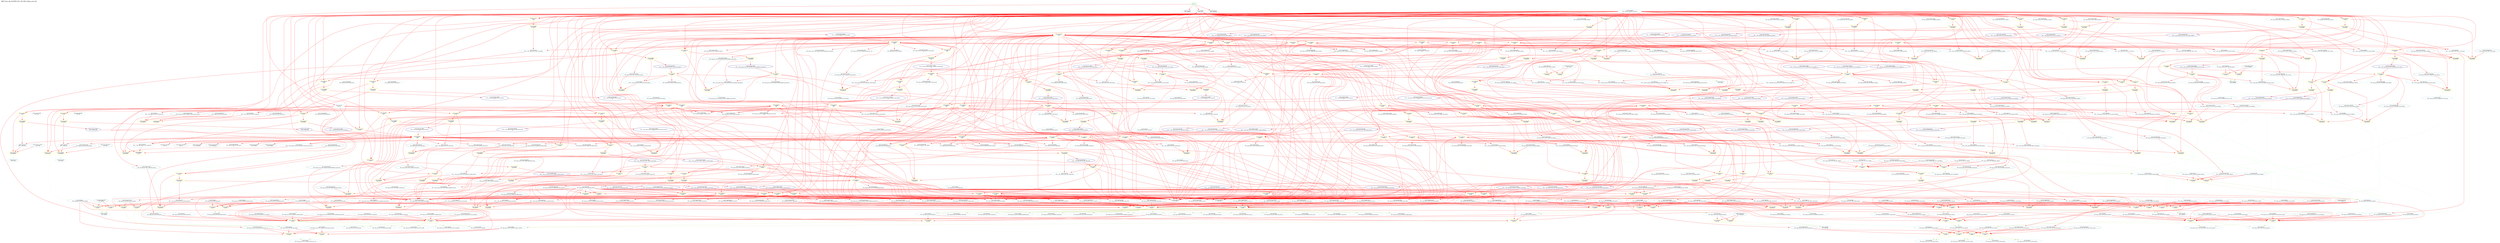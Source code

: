 digraph v3graph {
	graph	[label="MIPS_Bus_obj_dir/MIPS_Bus_TB_058_orderg_acyc.dot",
		 labelloc=t, labeljust=l,
		 //size="7.5,10",
		 rankdir=TB];
	n0	[fontsize=8 label="*INPUTS*", color=green];
	n0x55573e53ced0_1	[fontsize=8 label="0x55573e537510\n TOP->clk", color=skyblue];
	n0x55573e53ced0_2	[fontsize=8 label="0x55573e52fdf0\n TOP->reset", color=skyblue];
	n0x55573e53ced0_3	[fontsize=8 label="0x55573e5334a0\n TOP->waitrequest", color=skyblue];
	n0x55573e53ced0_4	[fontsize=8 label="0x55573e541630\n TOP->readdata", color=skyblue];
	n0x55573e53ced0_5	[fontsize=8 label="0x55573e5525f0\n ASSIGNW", color=yellow];
	n0x55573e53ced0_6	[fontsize=8 label="0x55573e550b50\n TOP->mips_cpu_bus__DOT__write_data_memory", color=skyblue];
	n0x55573e53ced0_7	[fontsize=8 label="0x55573e53b620\n TOP->writedata", color=skyblue];
	n0x55573e53ced0_8	[fontsize=8 label="0x55573e53b620 POST\n TOP->writedata", color=CadetBlue];
	n0x55573e53ced0_9	[fontsize=8 label="0x55573e5529d0\n ASSIGNW", color=yellow];
	n0x55573e53ced0_10	[fontsize=8 label="0x55573e549dd0\n TOP->mips_cpu_bus__DOT__instruction_decode", color=skyblue];
	n0x55573e53ced0_11	[fontsize=8 label="0x55573e54fff0\n TOP->mips_cpu_bus__DOT__write_register_memory", color=skyblue];
	n0x55573e53ced0_12	[fontsize=8 label="0x55573e54ff10\n TOP->mips_cpu_bus__DOT__register_write_memory", color=skyblue];
	n0x55573e53ced0_13	[fontsize=8 label="0x55573e5508b0\n TOP->mips_cpu_bus__DOT__ALU_output_memory", color=skyblue];
	n0x55573e53ced0_14	[fontsize=8 label="0x55573e54deb0\n TOP->mips_cpu_bus__DOT__register_file_output_A_decode", color=skyblue];
	n0x55573e53ced0_15	[fontsize=8 label="0x55573e54e310\n TOP->mips_cpu_bus__DOT__comparator_1", color=skyblue];
	n0x55573e53ced0_16	[fontsize=8 label="0x55573e54e310 POST\n TOP->mips_cpu_bus__DOT__comparator_1", color=CadetBlue];
	n0x55573e53ced0_17	[fontsize=8 label="0x55573e552fd0\n ASSIGNW", color=yellow];
	n0x55573e53ced0_18	[fontsize=8 label="0x55573e54df90\n TOP->mips_cpu_bus__DOT__register_file_output_B_decode", color=skyblue];
	n0x55573e53ced0_19	[fontsize=8 label="0x55573e54e3f0\n TOP->mips_cpu_bus__DOT__comparator_2", color=skyblue];
	n0x55573e53ced0_20	[fontsize=8 label="0x55573e54e3f0 POST\n TOP->mips_cpu_bus__DOT__comparator_2", color=CadetBlue];
	n0x55573e53ced0_21	[fontsize=8 label="0x55573e5541d0\n ASSIGNW", color=yellow];
	n0x55573e53ced0_22	[fontsize=8 label="0x55573e549510\n TOP->mips_cpu_bus__DOT__branch_decode", color=skyblue];
	n0x55573e53ced0_23	[fontsize=8 label="0x55573e548fd0\n TOP->mips_cpu_bus__DOT__program_counter_src_decode", color=skyblue];
	n0x55573e53ced0_24	[fontsize=8 label="0x55573e548fd0 POST\n TOP->mips_cpu_bus__DOT__program_counter_src_decode", color=CadetBlue];
	n0x55573e53ced0_25	[fontsize=8 label="0x55573e5546b0\n ASSIGNW", color=yellow];
	n0x55573e53ced0_26	[fontsize=8 label="0x55573e54e230\n TOP->mips_cpu_bus__DOT__sign_imm_decode", color=skyblue];
	n0x55573e53ced0_27	[fontsize=8 label="0x55573e54e230 POST\n TOP->mips_cpu_bus__DOT__sign_imm_decode", color=CadetBlue];
	n0x55573e53ced0_28	[fontsize=8 label="0x55573e556760\n ASSIGNW", color=yellow];
	n0x55573e53ced0_29	[fontsize=8 label="0x55573e551250\n TOP->mips_cpu_bus__DOT__HALT_writeback", color=skyblue];
	n0x55573e53ced0_30	[fontsize=8 label="0x55573e5357f0\n TOP->active", color=skyblue];
	n0x55573e53ced0_31	[fontsize=8 label="0x55573e5357f0 POST\n TOP->active", color=CadetBlue];
	n0x55573e53ced0_32	[fontsize=8 label="0x55573e556b20\n ASSIGNW", color=yellow];
	n0x55573e53ced0_33	[fontsize=8 label="0x55573e5507d0\n TOP->mips_cpu_bus__DOT__byteenable_memory", color=skyblue];
	n0x55573e53ced0_34	[fontsize=8 label="0x55573e533f90\n TOP->byteenable", color=skyblue];
	n0x55573e53ced0_35	[fontsize=8 label="0x55573e533f90 POST\n TOP->byteenable", color=CadetBlue];
	n0x55573e53ced0_36	[fontsize=8 label="0x55573e7b97b0\n ALWAYS", color=yellow];
	n0x55573e53ced0_37	[fontsize=8 label="0x55573e5515d0\n TOP->mips_cpu_bus__DOT__write_register_writeback", color=skyblue];
	n0x55573e53ced0_38	[fontsize=8 label="0x55573e5516b0\n TOP->mips_cpu_bus__DOT__result_writeback", color=skyblue];
	n0x55573e53ced0_39	[fontsize=8 label="0x55573e575830\n TOP->mips_cpu_bus__DOT__register_file__DOT__registers", color=skyblue];
	n0x55573e53ced0_40	[fontsize=8 label="0x55573e535f30\n TOP->register_v0", color=skyblue];
	n0x55573e53ced0_41	[fontsize=8 label="0x55573e535f30 POST\n TOP->register_v0", color=CadetBlue];
	n0x55573e53ced0_42	[fontsize=8 label="0x55573e7b9630\n ALWAYS", color=yellow];
	n0x55573e53ced0_43	[fontsize=8 label="0x55573e535b90\n TOP->address", color=skyblue];
	n0x55573e53ced0_44	[fontsize=8 label="0x55573e535b90 POST\n TOP->address", color=CadetBlue];
	n0x55573e53ced0_45	[fontsize=8 label="0x55573e568740\n TOP->mips_cpu_bus__DOT__fetch_state", color=skyblue];
	n0x55573e53ced0_46	[fontsize=8 label="0x55573e548c50\n TOP->mips_cpu_bus__DOT__instr_address", color=skyblue];
	n0x55573e53ced0_47	[fontsize=8 label="0x55573e7b9330\n ALWAYS", color=yellow];
	n0x55573e53ced0_48	[fontsize=8 label="0x55573e5506f0\n TOP->mips_cpu_bus__DOT__op_memory", color=skyblue];
	n0x55573e53ced0_49	[fontsize=8 label="0x55573e5507d0 POST\n TOP->mips_cpu_bus__DOT__byteenable_memory", color=CadetBlue];
	n0x55573e53ced0_50	[fontsize=8 label="0x55573e575ad0\n ASSIGNW", color=yellow];
	n0x55573e53ced0_51	[fontsize=8 label="0x55573e54deb0 POST\n TOP->mips_cpu_bus__DOT__register_file_output_A_decode", color=CadetBlue];
	n0x55573e53ced0_52	[fontsize=8 label="0x55573e575fb0\n ASSIGNW", color=yellow];
	n0x55573e53ced0_53	[fontsize=8 label="0x55573e54df90 POST\n TOP->mips_cpu_bus__DOT__register_file_output_B_decode", color=CadetBlue];
	n0x55573e53ced0_54	[fontsize=8 label="0x55573e57d400\n ASSIGNW", color=yellow];
	n0x55573e53ced0_55	[fontsize=8 label="0x55573e549eb0\n TOP->mips_cpu_bus__DOT__program_counter_plus_four_decode", color=skyblue];
	n0x55573e53ced0_56	[fontsize=8 label="0x55573e548e10\n TOP->mips_cpu_bus__DOT__program_counter_mux_1_out", color=skyblue];
	n0x55573e53ced0_57	[fontsize=8 label="0x55573e548e10 POST\n TOP->mips_cpu_bus__DOT__program_counter_mux_1_out", color=CadetBlue];
	n0x55573e53ced0_58	[fontsize=8 label="0x55573e5865f0\n ALWAYS", color=yellow];
	n0x55573e53ced0_59	[fontsize=8 label="0x55573e586290\n TOP->mips_cpu_bus__DOT__control_unit__DOT__op", color=skyblue];
	n0x55573e53ced0_60	[fontsize=8 label="0x55573e586290 POST\n TOP->mips_cpu_bus__DOT__control_unit__DOT__op", color=CadetBlue];
	n0x55573e53ced0_61	[fontsize=8 label="0x55573e5863b0\n TOP->mips_cpu_bus__DOT__control_unit__DOT__rt", color=skyblue];
	n0x55573e53ced0_62	[fontsize=8 label="0x55573e5863b0 POST\n TOP->mips_cpu_bus__DOT__control_unit__DOT__rt", color=CadetBlue];
	n0x55573e53ced0_63	[fontsize=8 label="0x55573e5864d0\n TOP->mips_cpu_bus__DOT__control_unit__DOT__funct", color=skyblue];
	n0x55573e53ced0_64	[fontsize=8 label="0x55573e5864d0 POST\n TOP->mips_cpu_bus__DOT__control_unit__DOT__funct", color=CadetBlue];
	n0x55573e53ced0_65	[fontsize=8 label="0x55573e5490b0\n TOP->mips_cpu_bus__DOT__register_write_decode", color=skyblue];
	n0x55573e53ced0_66	[fontsize=8 label="0x55573e5490b0 POST\n TOP->mips_cpu_bus__DOT__register_write_decode", color=CadetBlue];
	n0x55573e53ced0_67	[fontsize=8 label="0x55573e549190\n TOP->mips_cpu_bus__DOT__memory_to_register_decode", color=skyblue];
	n0x55573e53ced0_68	[fontsize=8 label="0x55573e549190 POST\n TOP->mips_cpu_bus__DOT__memory_to_register_decode", color=CadetBlue];
	n0x55573e53ced0_69	[fontsize=8 label="0x55573e549270\n TOP->mips_cpu_bus__DOT__memory_write_decode", color=skyblue];
	n0x55573e53ced0_70	[fontsize=8 label="0x55573e549270 POST\n TOP->mips_cpu_bus__DOT__memory_write_decode", color=CadetBlue];
	n0x55573e53ced0_71	[fontsize=8 label="0x55573e549350\n TOP->mips_cpu_bus__DOT__ALU_src_B_decode", color=skyblue];
	n0x55573e53ced0_72	[fontsize=8 label="0x55573e549350 POST\n TOP->mips_cpu_bus__DOT__ALU_src_B_decode", color=CadetBlue];
	n0x55573e53ced0_73	[fontsize=8 label="0x55573e549430\n TOP->mips_cpu_bus__DOT__register_destination_decode", color=skyblue];
	n0x55573e53ced0_74	[fontsize=8 label="0x55573e549430 POST\n TOP->mips_cpu_bus__DOT__register_destination_decode", color=CadetBlue];
	n0x55573e53ced0_75	[fontsize=8 label="0x55573e549510 POST\n TOP->mips_cpu_bus__DOT__branch_decode", color=CadetBlue];
	n0x55573e53ced0_76	[fontsize=8 label="0x55573e549a50\n TOP->mips_cpu_bus__DOT__HI_register_write_decode", color=skyblue];
	n0x55573e53ced0_77	[fontsize=8 label="0x55573e549a50 POST\n TOP->mips_cpu_bus__DOT__HI_register_write_decode", color=CadetBlue];
	n0x55573e53ced0_78	[fontsize=8 label="0x55573e549b30\n TOP->mips_cpu_bus__DOT__LO_register_write_decode", color=skyblue];
	n0x55573e53ced0_79	[fontsize=8 label="0x55573e549b30 POST\n TOP->mips_cpu_bus__DOT__LO_register_write_decode", color=CadetBlue];
	n0x55573e53ced0_80	[fontsize=8 label="0x55573e5496d0\n TOP->mips_cpu_bus__DOT__ALU_function_decode", color=skyblue];
	n0x55573e53ced0_81	[fontsize=8 label="0x55573e5496d0 POST\n TOP->mips_cpu_bus__DOT__ALU_function_decode", color=CadetBlue];
	n0x55573e53ced0_82	[fontsize=8 label="0x55573e5497b0\n TOP->mips_cpu_bus__DOT__program_counter_multiplexer_jump_decode", color=skyblue];
	n0x55573e53ced0_83	[fontsize=8 label="0x55573e5497b0 POST\n TOP->mips_cpu_bus__DOT__program_counter_multiplexer_jump_decode", color=CadetBlue];
	n0x55573e53ced0_84	[fontsize=8 label="0x55573e549970\n TOP->mips_cpu_bus__DOT__j_instruction_decode", color=skyblue];
	n0x55573e53ced0_85	[fontsize=8 label="0x55573e549970 POST\n TOP->mips_cpu_bus__DOT__j_instruction_decode", color=CadetBlue];
	n0x55573e53ced0_86	[fontsize=8 label="0x55573e549890\n TOP->mips_cpu_bus__DOT__using_HI_LO_decode", color=skyblue];
	n0x55573e53ced0_87	[fontsize=8 label="0x55573e549890 POST\n TOP->mips_cpu_bus__DOT__using_HI_LO_decode", color=CadetBlue];
	n0x55573e53ced0_88	[fontsize=8 label="0x55573e5eae20\n ALWAYS", color=yellow];
	n0x55573e53ced0_89	[fontsize=8 label="0x55573e54e5b0\n TOP->mips_cpu_bus__DOT__register_destination_execute", color=skyblue];
	n0x55573e53ced0_90	[fontsize=8 label="0x55573e54fab0\n TOP->mips_cpu_bus__DOT__Rd_execute", color=skyblue];
	n0x55573e53ced0_91	[fontsize=8 label="0x55573e54f9d0\n TOP->mips_cpu_bus__DOT__Rt_execute", color=skyblue];
	n0x55573e53ced0_92	[fontsize=8 label="0x55573e54e850\n TOP->mips_cpu_bus__DOT__write_register_execute", color=skyblue];
	n0x55573e53ced0_93	[fontsize=8 label="0x55573e54e850 POST\n TOP->mips_cpu_bus__DOT__write_register_execute", color=CadetBlue];
	n0x55573e53ced0_94	[fontsize=8 label="0x55573e809150\n ALWAYS", color=yellow];
	n0x55573e53ced0_95	[fontsize=8 label="0x55573e552050\n TOP->mips_cpu_bus__DOT__forward_A_execute", color=skyblue];
	n0x55573e53ced0_96	[fontsize=8 label="0x55573e550a70\n TOP->mips_cpu_bus__DOT__ALU_LO_output_memory", color=skyblue];
	n0x55573e53ced0_97	[fontsize=8 label="0x55573e551870\n TOP->mips_cpu_bus__DOT__ALU_LO_output_writeback", color=skyblue];
	n0x55573e53ced0_98	[fontsize=8 label="0x55573e54f1f0\n TOP->mips_cpu_bus__DOT__src_A_execute", color=skyblue];
	n0x55573e53ced0_99	[fontsize=8 label="0x55573e54f3b0\n TOP->mips_cpu_bus__DOT__src_A_ALU_execute", color=skyblue];
	n0x55573e53ced0_100	[fontsize=8 label="0x55573e54f3b0 POST\n TOP->mips_cpu_bus__DOT__src_A_ALU_execute", color=CadetBlue];
	n0x55573e53ced0_101	[fontsize=8 label="0x55573e808530\n ALWAYS", color=yellow];
	n0x55573e53ced0_102	[fontsize=8 label="0x55573e552130\n TOP->mips_cpu_bus__DOT__forward_B_execute", color=skyblue];
	n0x55573e53ced0_103	[fontsize=8 label="0x55573e550990\n TOP->mips_cpu_bus__DOT__ALU_HI_output_memory", color=skyblue];
	n0x55573e53ced0_104	[fontsize=8 label="0x55573e551790\n TOP->mips_cpu_bus__DOT__ALU_HI_output_writeback", color=skyblue];
	n0x55573e53ced0_105	[fontsize=8 label="0x55573e54f2d0\n TOP->mips_cpu_bus__DOT__src_B_execute", color=skyblue];
	n0x55573e53ced0_106	[fontsize=8 label="0x55573e5f19f0\n TOP->mips_cpu_bus__DOT__alu_input_mux__DOT__src_mux_input_0", color=skyblue];
	n0x55573e53ced0_107	[fontsize=8 label="0x55573e5f19f0 POST\n TOP->mips_cpu_bus__DOT__alu_input_mux__DOT__src_mux_input_0", color=CadetBlue];
	n0x55573e53ced0_108	[fontsize=8 label="0x55573e54e930\n TOP->mips_cpu_bus__DOT__ALU_src_B_execute", color=skyblue];
	n0x55573e53ced0_109	[fontsize=8 label="0x55573e54fb90\n TOP->mips_cpu_bus__DOT__sign_imm_execute", color=skyblue];
	n0x55573e53ced0_110	[fontsize=8 label="0x55573e54fd50\n TOP->mips_cpu_bus__DOT__program_counter_plus_four_execute", color=skyblue];
	n0x55573e53ced0_111	[fontsize=8 label="0x55573e54f490\n TOP->mips_cpu_bus__DOT__src_B_ALU_execute", color=skyblue];
	n0x55573e53ced0_112	[fontsize=8 label="0x55573e54f490 POST\n TOP->mips_cpu_bus__DOT__src_B_ALU_execute", color=CadetBlue];
	n0x55573e53ced0_113	[fontsize=8 label="0x55573e54f570\n TOP->mips_cpu_bus__DOT__write_data_execute", color=skyblue];
	n0x55573e53ced0_114	[fontsize=8 label="0x55573e54f570 POST\n TOP->mips_cpu_bus__DOT__write_data_execute", color=CadetBlue];
	n0x55573e53ced0_115	[fontsize=8 label="0x55573e811c90\n ALWAYS", color=yellow];
	n0x55573e53ced0_116	[fontsize=8 label="0x55573e5fa6e0\n TOP->mips_cpu_bus__DOT__alu__DOT__ALU_HI_LO_output", color=skyblue];
	n0x55573e53ced0_117	[fontsize=8 label="0x55573e5fa6e0 POST\n TOP->mips_cpu_bus__DOT__alu__DOT__ALU_HI_LO_output", color=CadetBlue];
	n0x55573e53ced0_118	[fontsize=8 label="0x55573e54ea10\n TOP->mips_cpu_bus__DOT__ALU_function_execute", color=skyblue];
	n0x55573e53ced0_119	[fontsize=8 label="0x55573e54f730\n TOP->mips_cpu_bus__DOT__ALU_HI_output_execute", color=skyblue];
	n0x55573e53ced0_120	[fontsize=8 label="0x55573e54f730 POST\n TOP->mips_cpu_bus__DOT__ALU_HI_output_execute", color=CadetBlue];
	n0x55573e53ced0_121	[fontsize=8 label="0x55573e54f810\n TOP->mips_cpu_bus__DOT__ALU_LO_output_execute", color=skyblue];
	n0x55573e53ced0_122	[fontsize=8 label="0x55573e54f810 POST\n TOP->mips_cpu_bus__DOT__ALU_LO_output_execute", color=CadetBlue];
	n0x55573e53ced0_123	[fontsize=8 label="0x55573e8117d0\n ALWAYS", color=yellow];
	n0x55573e53ced0_124	[fontsize=8 label="0x55573e54f650\n TOP->mips_cpu_bus__DOT__ALU_output_execute", color=skyblue];
	n0x55573e53ced0_125	[fontsize=8 label="0x55573e54f650 POST\n TOP->mips_cpu_bus__DOT__ALU_output_execute", color=CadetBlue];
	n0x55573e53ced0_126	[fontsize=8 label="0x55573e7d4ac0\n ALWAYS", color=yellow];
	n0x55573e53ced0_127	[fontsize=8 label="0x55573e551b10\n TOP->mips_cpu_bus__DOT__read_data_writeback_filtered", color=skyblue];
	n0x55573e53ced0_128	[fontsize=8 label="0x55573e551b10 POST\n TOP->mips_cpu_bus__DOT__read_data_writeback_filtered", color=CadetBlue];
	n0x55573e53ced0_129	[fontsize=8 label="0x55573e551330\n TOP->mips_cpu_bus__DOT__op_writeback", color=skyblue];
	n0x55573e53ced0_130	[fontsize=8 label="0x55573e551a30\n TOP->mips_cpu_bus__DOT__read_data_writeback", color=skyblue];
	n0x55573e53ced0_131	[fontsize=8 label="0x55573e625840\n TOP->mips_cpu_bus__DOT__memory_filter__DOT__temp_filtered", color=skyblue];
	n0x55573e53ced0_132	[fontsize=8 label="0x55573e625840 POST\n TOP->mips_cpu_bus__DOT__memory_filter__DOT__temp_filtered", color=CadetBlue];
	n0x55573e53ced0_133	[fontsize=8 label="0x55573e551410\n TOP->mips_cpu_bus__DOT__byteenable_writeback", color=skyblue];
	n0x55573e53ced0_134	[fontsize=8 label="0x55573e5514f0\n TOP->mips_cpu_bus__DOT__src_A_ALU_writeback", color=skyblue];
	n0x55573e53ced0_135	[fontsize=8 label="0x55573e648130\n ASSIGNW", color=yellow];
	n0x55573e53ced0_136	[fontsize=8 label="0x55573e551170\n TOP->mips_cpu_bus__DOT__memory_to_register_writeback", color=skyblue];
	n0x55573e53ced0_137	[fontsize=8 label="0x55573e551950\n TOP->mips_cpu_bus__DOT__ALU_output_writeback", color=skyblue];
	n0x55573e53ced0_138	[fontsize=8 label="0x55573e5516b0 POST\n TOP->mips_cpu_bus__DOT__result_writeback", color=CadetBlue];
	n0x55573e53ced0_139	[fontsize=8 label="0x55573e83c480\n ALWAYS", color=yellow];
	n0x55573e53ced0_140	[fontsize=8 label="0x55573e54ef50\n TOP->mips_cpu_bus__DOT__using_HI_LO_execute", color=skyblue];
	n0x55573e53ced0_141	[fontsize=8 label="0x55573e550290\n TOP->mips_cpu_bus__DOT__HI_register_write_memory", color=skyblue];
	n0x55573e53ced0_142	[fontsize=8 label="0x55573e550ed0\n TOP->mips_cpu_bus__DOT__register_write_writeback", color=skyblue];
	n0x55573e53ced0_143	[fontsize=8 label="0x55573e550fb0\n TOP->mips_cpu_bus__DOT__HI_register_write_writeback", color=skyblue];
	n0x55573e53ced0_144	[fontsize=8 label="0x55573e552130 POST\n TOP->mips_cpu_bus__DOT__forward_B_execute", color=CadetBlue];
	n0x55573e53ced0_145	[fontsize=8 label="0x55573e83c300\n ALWAYS", color=yellow];
	n0x55573e53ced0_146	[fontsize=8 label="0x55573e54f8f0\n TOP->mips_cpu_bus__DOT__Rs_execute", color=skyblue];
	n0x55573e53ced0_147	[fontsize=8 label="0x55573e550370\n TOP->mips_cpu_bus__DOT__LO_register_write_memory", color=skyblue];
	n0x55573e53ced0_148	[fontsize=8 label="0x55573e551090\n TOP->mips_cpu_bus__DOT__LO_register_write_writeback", color=skyblue];
	n0x55573e53ced0_149	[fontsize=8 label="0x55573e552050 POST\n TOP->mips_cpu_bus__DOT__forward_A_execute", color=CadetBlue];
	n0x55573e53ced0_150	[fontsize=8 label="0x55573e83c150\n ALWAYS", color=yellow];
	n0x55573e53ced0_151	[fontsize=8 label="0x55573e54e690\n TOP->mips_cpu_bus__DOT__memory_to_register_execute", color=skyblue];
	n0x55573e53ced0_152	[fontsize=8 label="0x55573e650cf0\n TOP->mips_cpu_bus__DOT__hazard_unit__DOT__lwstall", color=skyblue];
	n0x55573e53ced0_153	[fontsize=8 label="0x55573e650cf0 POST\n TOP->mips_cpu_bus__DOT__hazard_unit__DOT__lwstall", color=CadetBlue];
	n0x55573e53ced0_154	[fontsize=8 label="0x55573e54ecb0\n TOP->mips_cpu_bus__DOT__register_write_execute", color=skyblue];
	n0x55573e53ced0_155	[fontsize=8 label="0x55573e5500d0\n TOP->mips_cpu_bus__DOT__memory_to_register_memory", color=skyblue];
	n0x55573e53ced0_156	[fontsize=8 label="0x55573e650e50\n TOP->mips_cpu_bus__DOT__hazard_unit__DOT__branchstall", color=skyblue];
	n0x55573e53ced0_157	[fontsize=8 label="0x55573e650e50 POST\n TOP->mips_cpu_bus__DOT__hazard_unit__DOT__branchstall", color=CadetBlue];
	n0x55573e53ced0_158	[fontsize=8 label="0x55573e54ed90\n TOP->mips_cpu_bus__DOT__program_counter_multiplexer_jump_execute", color=skyblue];
	n0x55573e53ced0_159	[fontsize=8 label="0x55573e551bf0\n TOP->mips_cpu_bus__DOT__stall_fetch", color=skyblue];
	n0x55573e53ced0_160	[fontsize=8 label="0x55573e551bf0 POST\n TOP->mips_cpu_bus__DOT__stall_fetch", color=CadetBlue];
	n0x55573e53ced0_161	[fontsize=8 label="0x55573e551cd0\n TOP->mips_cpu_bus__DOT__stall_decode", color=skyblue];
	n0x55573e53ced0_162	[fontsize=8 label="0x55573e551cd0 POST\n TOP->mips_cpu_bus__DOT__stall_decode", color=CadetBlue];
	n0x55573e53ced0_163	[fontsize=8 label="0x55573e551f70\n TOP->mips_cpu_bus__DOT__flush_execute_register", color=skyblue];
	n0x55573e53ced0_164	[fontsize=8 label="0x55573e551f70 POST\n TOP->mips_cpu_bus__DOT__flush_execute_register", color=CadetBlue];
	n0x55573e53ced0_165	[fontsize=8 label="0x55573e9dbd90\n ASSIGNW", color=yellow];
	n0x55573e53ced0_166	[fontsize=8 label="0x55573e9dc090\n ASSIGNW", color=yellow];
	n0x55573e53ced0_167	[fontsize=8 label="0x55573e9dd140\n ASSIGNW", color=yellow];
	n0x55573e53ced0_168	[fontsize=8 label="0x55573e9de500\n ASSIGNW", color=yellow];
	n0x55573e53ced0_169	[fontsize=8 label="0x55573e9e4f50\n ASSIGNW", color=yellow];
	n0x55573e53ced0_170	[fontsize=8 label="0x55573e9e5e50\n ASSIGNW", color=yellow];
	n0x55573e53ced0_171	[fontsize=8 label="0x55573e9e6240\n ASSIGNW", color=yellow];
	n0x55573e53ced0_172	[fontsize=8 label="0x55573e9e6570\n ALWAYS", color=yellow];
	n0x55573e53ced0_173	[fontsize=8 label="0x55573e9e7620\n ALWAYS", color=yellow];
	n0x55573e53ced0_174	[fontsize=8 label="0x55573e9e9a30\n ALWAYS", color=yellow];
	n0x55573e53ced0_175	[fontsize=8 label="0x55573e9d0140\n ASSIGNW", color=yellow];
	n0x55573e53ced0_176	[fontsize=8 label="0x55573e9d0a80\n ASSIGNW", color=yellow];
	n0x55573e53ced0_177	[fontsize=8 label="0x55573e9d13c0\n ASSIGNW", color=yellow];
	n0x55573e53ced0_178	[fontsize=8 label="0x55573e9d20e0\n ALWAYS", color=yellow];
	n0x55573e53ced0_179	[fontsize=8 label="0x55573ea38fd0\n ALWAYS", color=yellow];
	n0x55573e53ced0_180	[fontsize=8 label="0x55573ea3aba0\n ALWAYS", color=yellow];
	n0x55573e53ced0_181	[fontsize=8 label="0x55573ea3ddf0\n ALWAYS", color=yellow];
	n0x55573e53ced0_182	[fontsize=8 label="0x55573ea42b80\n ALWAYS", color=yellow];
	n0x55573e53ced0_183	[fontsize=8 label="0x55573ea4d0e0\n ALWAYS", color=yellow];
	n0x55573e53ced0_184	[fontsize=8 label="0x55573ea61450\n ALWAYS", color=yellow];
	n0x55573e53ced0_185	[fontsize=8 label="0x55573ea7e8d0\n ASSIGNW", color=yellow];
	n0x55573e53ced0_186	[fontsize=8 label="0x55573ea7efb0\n ALWAYS", color=yellow];
	n0x55573e53ced0_187	[fontsize=8 label="0x55573ea818f0\n ALWAYS", color=yellow];
	n0x55573e53ced0_188	[fontsize=8 label="0x55573ea84230\n ALWAYS", color=yellow];
	n0x55573e53ced0_189	[fontsize=8 label="0x55573e7b3b00\n ACTIVE", color=yellow];
	n0x55573e53ced0_190	[fontsize=8 label="0x55573e849450\n ALWAYS\n c4", color=yellow];
	n0x55573e53ced0_191	[fontsize=8 label="0x55573e52fdf0 PRE\n TOP->reset", color=lightblue];
	n0x55573e53ced0_192	[fontsize=8 label="0x55573e52fdf0 POST\n TOP->reset", color=CadetBlue];
	n0x55573e53ced0_193	[fontsize=8 label="0x55573e90af00 PORD\n TOP->__Vdly__read", color=NavyBlue];
	n0x55573e53ced0_194	[fontsize=8 label="0x55573e90af00\n TOP->__Vdly__read", color=skyblue];
	n0x55573e53ced0_195	[fontsize=8 label="0x55573e92bb50 PORD\n TOP->__Vdly__write", color=NavyBlue];
	n0x55573e53ced0_196	[fontsize=8 label="0x55573e92bb50\n TOP->__Vdly__write", color=skyblue];
	n0x55573e53ced0_197	[fontsize=8 label="0x55573e928d20 PORD\n TOP->__Vdly__mips_cpu_bus__DOT__instruction_decode\n c4", color=NavyBlue];
	n0x55573e53ced0_198	[fontsize=8 label="0x55573e928d20\n TOP->__Vdly__mips_cpu_bus__DOT__instruction_decode", color=skyblue];
	n0x55573e53ced0_199	[fontsize=8 label="0x55573e924470 PORD\n TOP->__Vdly__mips_cpu_bus__DOT__read_data_writeback", color=NavyBlue];
	n0x55573e53ced0_200	[fontsize=8 label="0x55573e924470\n TOP->__Vdly__mips_cpu_bus__DOT__read_data_writeback", color=skyblue];
	n0x55573e53ced0_201	[fontsize=8 label="0x55573e918910 PORD\n TOP->__Vdly__mips_cpu_bus__DOT__internal_clk", color=NavyBlue];
	n0x55573e53ced0_202	[fontsize=8 label="0x55573e918910\n TOP->__Vdly__mips_cpu_bus__DOT__internal_clk\n c4", color=skyblue];
	n0x55573e53ced0_203	[fontsize=8 label="0x55573e914c30 PORD\n TOP->__Vdly__mips_cpu_bus__DOT__fetch_state\n c4", color=NavyBlue];
	n0x55573e53ced0_204	[fontsize=8 label="0x55573e914c30\n TOP->__Vdly__mips_cpu_bus__DOT__fetch_state", color=skyblue];
	n0x55573e53ced0_205	[fontsize=8 label="0x55573e537510 PRE\n TOP->clk", color=lightblue];
	n0x55573e53ced0_206	[fontsize=8 label="0x55573e537510 POST\n TOP->clk", color=CadetBlue];
	n0x55573e53ced0_207	[fontsize=8 label="0x55573e5334a0 PRE\n TOP->waitrequest", color=lightblue];
	n0x55573e53ced0_208	[fontsize=8 label="0x55573e5334a0 POST\n TOP->waitrequest", color=CadetBlue];
	n0x55573e53ced0_209	[fontsize=8 label="0x55573e568740 PRE\n TOP->mips_cpu_bus__DOT__fetch_state\n c4", color=lightblue];
	n0x55573e53ced0_210	[fontsize=8 label="0x55573e568740 POST\n TOP->mips_cpu_bus__DOT__fetch_state", color=CadetBlue];
	n0x55573e53ced0_211	[fontsize=8 label="0x55573e551cd0 PRE\n TOP->mips_cpu_bus__DOT__stall_decode", color=lightblue];
	n0x55573e53ced0_212	[fontsize=8 label="0x55573e548fd0 PRE\n TOP->mips_cpu_bus__DOT__program_counter_src_decode", color=lightblue];
	n0x55573e53ced0_213	[fontsize=8 label="0x55573e541630 PRE\n TOP->readdata", color=lightblue];
	n0x55573e53ced0_214	[fontsize=8 label="0x55573e541630 POST\n TOP->readdata", color=CadetBlue];
	n0x55573e53ced0_215	[fontsize=8 label="0x55573e5500d0 PRE\n TOP->mips_cpu_bus__DOT__memory_to_register_memory", color=lightblue];
	n0x55573e53ced0_216	[fontsize=8 label="0x55573e5500d0 POST\n TOP->mips_cpu_bus__DOT__memory_to_register_memory", color=CadetBlue];
	n0x55573e53ced0_217	[fontsize=8 label="0x55573e5501b0 PRE\n TOP->mips_cpu_bus__DOT__memory_write_memory", color=lightblue];
	n0x55573e53ced0_218	[fontsize=8 label="0x55573e5501b0 POST\n TOP->mips_cpu_bus__DOT__memory_write_memory", color=CadetBlue];
	n0x55573e53ced0_219	[fontsize=8 label="0x55573e90d130\n ACTIVE", color=yellow];
	n0x55573e53ced0_220	[fontsize=8 label="0x55573e924da0\n ASSIGNPRE\n c4", color=yellow];
	n0x55573e53ced0_221	[fontsize=8 label="0x55573e924b60\n ASSIGNPOST", color=yellow];
	n0x55573e53ced0_222	[fontsize=8 label="0x55573e914b40\n ACTIVE", color=yellow];
	n0x55573e53ced0_223	[fontsize=8 label="0x55573e929650\n ASSIGNPRE", color=yellow];
	n0x55573e53ced0_224	[fontsize=8 label="0x55573e548a90 PRE\n TOP->mips_cpu_bus__DOT__internal_clk", color=lightblue];
	n0x55573e53ced0_225	[fontsize=8 label="0x55573e928b10\n ASSIGNPOST\n c4", color=yellow];
	n0x55573e53ced0_226	[fontsize=8 label="0x55573e548a90\n TOP->mips_cpu_bus__DOT__internal_clk\n c4", color=skyblue];
	n0x55573e53ced0_227	[fontsize=8 label="0x55573e548a90 POST\n TOP->mips_cpu_bus__DOT__internal_clk", color=CadetBlue];
	n0x55573e53ced0_228	[fontsize=8 label="0x55573e918820\n ACTIVE", color=yellow];
	n0x55573e53ced0_229	[fontsize=8 label="0x55573e92a190\n ASSIGNPRE", color=yellow];
	n0x55573e53ced0_230	[fontsize=8 label="0x55573e551a30 PRE\n TOP->mips_cpu_bus__DOT__read_data_writeback", color=lightblue];
	n0x55573e53ced0_231	[fontsize=8 label="0x55573e929a40\n ASSIGNPOST", color=yellow];
	n0x55573e53ced0_232	[fontsize=8 label="0x55573e551a30 POST\n TOP->mips_cpu_bus__DOT__read_data_writeback", color=CadetBlue];
	n0x55573e53ced0_233	[fontsize=8 label="0x55573e924380\n ACTIVE", color=yellow];
	n0x55573e53ced0_234	[fontsize=8 label="0x55573e92b940\n ASSIGNPRE\n c4", color=yellow];
	n0x55573e53ced0_235	[fontsize=8 label="0x55573e549dd0 PRE\n TOP->mips_cpu_bus__DOT__instruction_decode\n c4", color=lightblue];
	n0x55573e53ced0_236	[fontsize=8 label="0x55573e92a3d0\n ASSIGNPOST", color=yellow];
	n0x55573e53ced0_237	[fontsize=8 label="0x55573e549dd0 POST\n TOP->mips_cpu_bus__DOT__instruction_decode", color=CadetBlue];
	n0x55573e53ced0_238	[fontsize=8 label="0x55573e928c30\n ACTIVE", color=yellow];
	n0x55573e53ced0_239	[fontsize=8 label="0x55573e90ba60\n ASSIGNPRE", color=yellow];
	n0x55573e53ced0_240	[fontsize=8 label="0x55573e544210 PRE\n TOP->write", color=lightblue];
	n0x55573e53ced0_241	[fontsize=8 label="0x55573e92b3a0\n ASSIGNPOST", color=yellow];
	n0x55573e53ced0_242	[fontsize=8 label="0x55573e544210\n TOP->write", color=skyblue];
	n0x55573e53ced0_243	[fontsize=8 label="0x55573e544210 POST\n TOP->write", color=CadetBlue];
	n0x55573e53ced0_244	[fontsize=8 label="0x55573e92ba60\n ACTIVE", color=yellow];
	n0x55573e53ced0_245	[fontsize=8 label="0x55573e931390\n ASSIGNPRE", color=yellow];
	n0x55573e53ced0_246	[fontsize=8 label="0x55573e52d4d0 PRE\n TOP->read", color=lightblue];
	n0x55573e53ced0_247	[fontsize=8 label="0x55573e90b600\n ASSIGNPOST", color=yellow];
	n0x55573e53ced0_248	[fontsize=8 label="0x55573e52d4d0\n TOP->read", color=skyblue];
	n0x55573e53ced0_249	[fontsize=8 label="0x55573e52d4d0 POST\n TOP->read", color=CadetBlue];
	n0x55573e53ced0_250	[fontsize=8 label="0x55573debf1c0\n ACTIVE", color=yellow];
	n0x55573e53ced0_251	[fontsize=8 label="0x55573e85d500\n ALWAYS", color=yellow];
	n0x55573e53ced0_252	[fontsize=8 label="0x55573e550ed0 PRE\n TOP->mips_cpu_bus__DOT__register_write_writeback", color=lightblue];
	n0x55573e53ced0_253	[fontsize=8 label="0x55573e550ed0 POST\n TOP->mips_cpu_bus__DOT__register_write_writeback", color=CadetBlue];
	n0x55573e53ced0_254	[fontsize=8 label="0x55573e5516b0 PRE\n TOP->mips_cpu_bus__DOT__result_writeback", color=lightblue];
	n0x55573e53ced0_255	[fontsize=8 label="0x55573e92c210 PORD\n TOP->__Vdlyvval__mips_cpu_bus__DOT__register_file__DOT__registers__v0", color=NavyBlue];
	n0x55573e53ced0_256	[fontsize=8 label="0x55573e92c210\n TOP->__Vdlyvval__mips_cpu_bus__DOT__register_file__DOT__registers__v0", color=skyblue];
	n0x55573e53ced0_257	[fontsize=8 label="0x55573e93ee60 PORD\n TOP->__Vdlyvset__mips_cpu_bus__DOT__register_file__DOT__registers__v0", color=NavyBlue];
	n0x55573e53ced0_258	[fontsize=8 label="0x55573e93ee60\n TOP->__Vdlyvset__mips_cpu_bus__DOT__register_file__DOT__registers__v0", color=skyblue];
	n0x55573e53ced0_259	[fontsize=8 label="0x55573e5515d0 PRE\n TOP->mips_cpu_bus__DOT__write_register_writeback", color=lightblue];
	n0x55573e53ced0_260	[fontsize=8 label="0x55573e5515d0 POST\n TOP->mips_cpu_bus__DOT__write_register_writeback", color=CadetBlue];
	n0x55573e53ced0_261	[fontsize=8 label="0x55573e934cc0 PORD\n TOP->__Vdlyvdim0__mips_cpu_bus__DOT__register_file__DOT__registers__v0", color=NavyBlue];
	n0x55573e53ced0_262	[fontsize=8 label="0x55573e934cc0\n TOP->__Vdlyvdim0__mips_cpu_bus__DOT__register_file__DOT__registers__v0", color=skyblue];
	n0x55573e53ced0_263	[fontsize=8 label="0x55573e85d380\n ALWAYS", color=yellow];
	n0x55573e53ced0_264	[fontsize=8 label="0x55573e550fb0 PRE\n TOP->mips_cpu_bus__DOT__HI_register_write_writeback", color=lightblue];
	n0x55573e53ced0_265	[fontsize=8 label="0x55573e550fb0 POST\n TOP->mips_cpu_bus__DOT__HI_register_write_writeback", color=CadetBlue];
	n0x55573e53ced0_266	[fontsize=8 label="0x55573e551790 PRE\n TOP->mips_cpu_bus__DOT__ALU_HI_output_writeback", color=lightblue];
	n0x55573e53ced0_267	[fontsize=8 label="0x55573e551790 POST\n TOP->mips_cpu_bus__DOT__ALU_HI_output_writeback", color=CadetBlue];
	n0x55573e53ced0_268	[fontsize=8 label="0x55573e915650 PORD\n TOP->__Vdly__mips_cpu_bus__DOT__register_file__DOT__HI_reg", color=NavyBlue];
	n0x55573e53ced0_269	[fontsize=8 label="0x55573e915650\n TOP->__Vdly__mips_cpu_bus__DOT__register_file__DOT__HI_reg", color=skyblue];
	n0x55573e53ced0_270	[fontsize=8 label="0x55573e85cf00\n ALWAYS", color=yellow];
	n0x55573e53ced0_271	[fontsize=8 label="0x55573e551090 PRE\n TOP->mips_cpu_bus__DOT__LO_register_write_writeback", color=lightblue];
	n0x55573e53ced0_272	[fontsize=8 label="0x55573e551090 POST\n TOP->mips_cpu_bus__DOT__LO_register_write_writeback", color=CadetBlue];
	n0x55573e53ced0_273	[fontsize=8 label="0x55573e551870 PRE\n TOP->mips_cpu_bus__DOT__ALU_LO_output_writeback", color=lightblue];
	n0x55573e53ced0_274	[fontsize=8 label="0x55573e551870 POST\n TOP->mips_cpu_bus__DOT__ALU_LO_output_writeback", color=CadetBlue];
	n0x55573e53ced0_275	[fontsize=8 label="0x55573e9422b0 PORD\n TOP->__Vdly__mips_cpu_bus__DOT__register_file__DOT__LO_reg", color=NavyBlue];
	n0x55573e53ced0_276	[fontsize=8 label="0x55573e9422b0\n TOP->__Vdly__mips_cpu_bus__DOT__register_file__DOT__LO_reg", color=skyblue];
	n0x55573e53ced0_277	[fontsize=8 label="0x55573e92f7a0\n ACTIVE", color=yellow];
	n0x55573e53ced0_278	[fontsize=8 label="0x55573e92abd0\n ASSIGNPRE", color=yellow];
	n0x55573e53ced0_279	[fontsize=8 label="0x55573e5759f0 PRE\n TOP->mips_cpu_bus__DOT__register_file__DOT__LO_reg", color=lightblue];
	n0x55573e53ced0_280	[fontsize=8 label="0x55573e928820\n ASSIGNPOST", color=yellow];
	n0x55573e53ced0_281	[fontsize=8 label="0x55573e5759f0\n TOP->mips_cpu_bus__DOT__register_file__DOT__LO_reg", color=skyblue];
	n0x55573e53ced0_282	[fontsize=8 label="0x55573e5759f0 POST\n TOP->mips_cpu_bus__DOT__register_file__DOT__LO_reg", color=CadetBlue];
	n0x55573e53ced0_283	[fontsize=8 label="0x55573e9104a0\n ACTIVE", color=yellow];
	n0x55573e53ced0_284	[fontsize=8 label="0x55573e93b0f0\n ASSIGNPRE", color=yellow];
	n0x55573e53ced0_285	[fontsize=8 label="0x55573e575910 PRE\n TOP->mips_cpu_bus__DOT__register_file__DOT__HI_reg", color=lightblue];
	n0x55573e53ced0_286	[fontsize=8 label="0x55573e9103e0\n ASSIGNPOST", color=yellow];
	n0x55573e53ced0_287	[fontsize=8 label="0x55573e575910\n TOP->mips_cpu_bus__DOT__register_file__DOT__HI_reg", color=skyblue];
	n0x55573e53ced0_288	[fontsize=8 label="0x55573e575910 POST\n TOP->mips_cpu_bus__DOT__register_file__DOT__HI_reg", color=CadetBlue];
	n0x55573e53ced0_289	[fontsize=8 label="0x55573e940fc0\n ACTIVE", color=yellow];
	n0x55573e53ced0_290	[fontsize=8 label="0x55573e924260\n ALWAYSPOST", color=yellow];
	n0x55573e53ced0_291	[fontsize=8 label="0x55573e575830 POST\n TOP->mips_cpu_bus__DOT__register_file__DOT__registers", color=CadetBlue];
	n0x55573e53ced0_292	[fontsize=8 label="0x55573e931e90\n ASSIGNPRE", color=yellow];
	n0x55573e53ced0_293	[fontsize=8 label="0x55573e7b3c80\n ACTIVE\n c4", color=yellow];
	n0x55573e53ced0_294	[fontsize=8 label="0x55573e85fe20\n ALWAYS\n c4", color=yellow];
	n0x55573e53ced0_295	[fontsize=8 label="0x55573e942ad0 PORD\n TOP->__Vdly__mips_cpu_bus__DOT__instr_address\n c4", color=NavyBlue];
	n0x55573e53ced0_296	[fontsize=8 label="0x55573e942ad0\n TOP->__Vdly__mips_cpu_bus__DOT__instr_address", color=skyblue];
	n0x55573e53ced0_297	[fontsize=8 label="0x55573e551bf0 PRE\n TOP->mips_cpu_bus__DOT__stall_fetch", color=lightblue];
	n0x55573e53ced0_298	[fontsize=8 label="0x55573e548ef0 PRE\n TOP->mips_cpu_bus__DOT__HALT_fetch", color=lightblue];
	n0x55573e53ced0_299	[fontsize=8 label="0x55573e548ef0 POST\n TOP->mips_cpu_bus__DOT__HALT_fetch", color=CadetBlue];
	n0x55573e53ced0_300	[fontsize=8 label="0x55573e550450 PRE\n TOP->mips_cpu_bus__DOT__program_counter_multiplexer_jump_memory", color=lightblue];
	n0x55573e53ced0_301	[fontsize=8 label="0x55573e550450 POST\n TOP->mips_cpu_bus__DOT__program_counter_multiplexer_jump_memory", color=CadetBlue];
	n0x55573e53ced0_302	[fontsize=8 label="0x55573e550530 PRE\n TOP->mips_cpu_bus__DOT__j_instruction_memory", color=lightblue];
	n0x55573e53ced0_303	[fontsize=8 label="0x55573e550530 POST\n TOP->mips_cpu_bus__DOT__j_instruction_memory", color=CadetBlue];
	n0x55573e53ced0_304	[fontsize=8 label="0x55573e550d10 PRE\n TOP->mips_cpu_bus__DOT__j_program_counter_memory\n c4", color=lightblue];
	n0x55573e53ced0_305	[fontsize=8 label="0x55573e550d10 POST\n TOP->mips_cpu_bus__DOT__j_program_counter_memory", color=CadetBlue];
	n0x55573e53ced0_306	[fontsize=8 label="0x55573e5508b0 PRE\n TOP->mips_cpu_bus__DOT__ALU_output_memory", color=lightblue];
	n0x55573e53ced0_307	[fontsize=8 label="0x55573e5508b0 POST\n TOP->mips_cpu_bus__DOT__ALU_output_memory", color=CadetBlue];
	n0x55573e53ced0_308	[fontsize=8 label="0x55573e548e10 PRE\n TOP->mips_cpu_bus__DOT__program_counter_mux_1_out", color=lightblue];
	n0x55573e53ced0_309	[fontsize=8 label="0x55573e85fb20\n ALWAYS", color=yellow];
	n0x55573e53ced0_310	[fontsize=8 label="0x55573e942df0 PORD\n TOP->__Vdly__mips_cpu_bus__DOT__HALT_fetch", color=NavyBlue];
	n0x55573e53ced0_311	[fontsize=8 label="0x55573e942df0\n TOP->__Vdly__mips_cpu_bus__DOT__HALT_fetch", color=skyblue];
	n0x55573e53ced0_312	[fontsize=8 label="0x55573e862300\n ALWAYS\n c4", color=yellow];
	n0x55573e53ced0_313	[fontsize=8 label="0x55573e93e1f0 PORD\n TOP->__Vdly__mips_cpu_bus__DOT__program_counter_plus_four_decode\n c4", color=NavyBlue];
	n0x55573e53ced0_314	[fontsize=8 label="0x55573e93e1f0\n TOP->__Vdly__mips_cpu_bus__DOT__program_counter_plus_four_decode", color=skyblue];
	n0x55573e53ced0_315	[fontsize=8 label="0x55573e548c50 PRE\n TOP->mips_cpu_bus__DOT__instr_address\n c4", color=lightblue];
	n0x55573e53ced0_316	[fontsize=8 label="0x55573e548c50 POST\n TOP->mips_cpu_bus__DOT__instr_address", color=CadetBlue];
	n0x55573e53ced0_317	[fontsize=8 label="0x55573e861fa0\n ALWAYS", color=yellow];
	n0x55573e53ced0_318	[fontsize=8 label="0x55573e958b10 PORD\n TOP->__Vdly__mips_cpu_bus__DOT__HALT_decode", color=NavyBlue];
	n0x55573e53ced0_319	[fontsize=8 label="0x55573e958b10\n TOP->__Vdly__mips_cpu_bus__DOT__HALT_decode", color=skyblue];
	n0x55573e53ced0_320	[fontsize=8 label="0x55573e86bc10\n ALWAYS\n c4", color=yellow];
	n0x55573e53ced0_321	[fontsize=8 label="0x55573e551f70 PRE\n TOP->mips_cpu_bus__DOT__flush_execute_register", color=lightblue];
	n0x55573e53ced0_322	[fontsize=8 label="0x55573e9596c0 PORD\n TOP->__Vdly__mips_cpu_bus__DOT__Rd_execute\n c4", color=NavyBlue];
	n0x55573e53ced0_323	[fontsize=8 label="0x55573e9596c0\n TOP->__Vdly__mips_cpu_bus__DOT__Rd_execute", color=skyblue];
	n0x55573e53ced0_324	[fontsize=8 label="0x55573e86ba70\n ALWAYS\n c4", color=yellow];
	n0x55573e53ced0_325	[fontsize=8 label="0x55573e9196f0 PORD\n TOP->__Vdly__mips_cpu_bus__DOT__Rt_execute\n c4", color=NavyBlue];
	n0x55573e53ced0_326	[fontsize=8 label="0x55573e9196f0\n TOP->__Vdly__mips_cpu_bus__DOT__Rt_execute", color=skyblue];
	n0x55573e53ced0_327	[fontsize=8 label="0x55573e86b8d0\n ALWAYS", color=yellow];
	n0x55573e53ced0_328	[fontsize=8 label="0x55573e5496d0 PRE\n TOP->mips_cpu_bus__DOT__ALU_function_decode", color=lightblue];
	n0x55573e53ced0_329	[fontsize=8 label="0x55573e912760 PORD\n TOP->__Vdly__mips_cpu_bus__DOT__ALU_function_execute", color=NavyBlue];
	n0x55573e53ced0_330	[fontsize=8 label="0x55573e912760\n TOP->__Vdly__mips_cpu_bus__DOT__ALU_function_execute", color=skyblue];
	n0x55573e53ced0_331	[fontsize=8 label="0x55573e86b590\n ALWAYS", color=yellow];
	n0x55573e53ced0_332	[fontsize=8 label="0x55573e549b30 PRE\n TOP->mips_cpu_bus__DOT__LO_register_write_decode", color=lightblue];
	n0x55573e53ced0_333	[fontsize=8 label="0x55573e9551c0 PORD\n TOP->__Vdly__mips_cpu_bus__DOT__LO_register_write_execute", color=NavyBlue];
	n0x55573e53ced0_334	[fontsize=8 label="0x55573e9551c0\n TOP->__Vdly__mips_cpu_bus__DOT__LO_register_write_execute", color=skyblue];
	n0x55573e53ced0_335	[fontsize=8 label="0x55573e86b3f0\n ALWAYS", color=yellow];
	n0x55573e53ced0_336	[fontsize=8 label="0x55573e549a50 PRE\n TOP->mips_cpu_bus__DOT__HI_register_write_decode", color=lightblue];
	n0x55573e53ced0_337	[fontsize=8 label="0x55573e955920 PORD\n TOP->__Vdly__mips_cpu_bus__DOT__HI_register_write_execute", color=NavyBlue];
	n0x55573e53ced0_338	[fontsize=8 label="0x55573e955920\n TOP->__Vdly__mips_cpu_bus__DOT__HI_register_write_execute", color=skyblue];
	n0x55573e53ced0_339	[fontsize=8 label="0x55573e86b250\n ALWAYS", color=yellow];
	n0x55573e53ced0_340	[fontsize=8 label="0x55573e549430 PRE\n TOP->mips_cpu_bus__DOT__register_destination_decode", color=lightblue];
	n0x55573e53ced0_341	[fontsize=8 label="0x55573e9d9f50 PORD\n TOP->__Vdly__mips_cpu_bus__DOT__register_destination_execute", color=NavyBlue];
	n0x55573e53ced0_342	[fontsize=8 label="0x55573e9d9f50\n TOP->__Vdly__mips_cpu_bus__DOT__register_destination_execute", color=skyblue];
	n0x55573e53ced0_343	[fontsize=8 label="0x55573e86b0b0\n ALWAYS", color=yellow];
	n0x55573e53ced0_344	[fontsize=8 label="0x55573e5490b0 PRE\n TOP->mips_cpu_bus__DOT__register_write_decode", color=lightblue];
	n0x55573e53ced0_345	[fontsize=8 label="0x55573e955fd0 PORD\n TOP->__Vdly__mips_cpu_bus__DOT__register_write_execute", color=NavyBlue];
	n0x55573e53ced0_346	[fontsize=8 label="0x55573e955fd0\n TOP->__Vdly__mips_cpu_bus__DOT__register_write_execute", color=skyblue];
	n0x55573e53ced0_347	[fontsize=8 label="0x55573e86af10\n ALWAYS", color=yellow];
	n0x55573e53ced0_348	[fontsize=8 label="0x55573e549190 PRE\n TOP->mips_cpu_bus__DOT__memory_to_register_decode", color=lightblue];
	n0x55573e53ced0_349	[fontsize=8 label="0x55573e95d590 PORD\n TOP->__Vdly__mips_cpu_bus__DOT__memory_to_register_execute", color=NavyBlue];
	n0x55573e53ced0_350	[fontsize=8 label="0x55573e95d590\n TOP->__Vdly__mips_cpu_bus__DOT__memory_to_register_execute", color=skyblue];
	n0x55573e53ced0_351	[fontsize=8 label="0x55573e86ad70\n ALWAYS", color=yellow];
	n0x55573e53ced0_352	[fontsize=8 label="0x55573e549270 PRE\n TOP->mips_cpu_bus__DOT__memory_write_decode", color=lightblue];
	n0x55573e53ced0_353	[fontsize=8 label="0x55573e910a40 PORD\n TOP->__Vdly__mips_cpu_bus__DOT__memory_write_execute", color=NavyBlue];
	n0x55573e53ced0_354	[fontsize=8 label="0x55573e910a40\n TOP->__Vdly__mips_cpu_bus__DOT__memory_write_execute", color=skyblue];
	n0x55573e53ced0_355	[fontsize=8 label="0x55573e86abd0\n ALWAYS", color=yellow];
	n0x55573e53ced0_356	[fontsize=8 label="0x55573e549350 PRE\n TOP->mips_cpu_bus__DOT__ALU_src_B_decode", color=lightblue];
	n0x55573e53ced0_357	[fontsize=8 label="0x55573e915b90 PORD\n TOP->__Vdly__mips_cpu_bus__DOT__ALU_src_B_execute", color=NavyBlue];
	n0x55573e53ced0_358	[fontsize=8 label="0x55573e915b90\n TOP->__Vdly__mips_cpu_bus__DOT__ALU_src_B_execute", color=skyblue];
	n0x55573e53ced0_359	[fontsize=8 label="0x55573e86a970\n ALWAYS\n c4", color=yellow];
	n0x55573e53ced0_360	[fontsize=8 label="0x55573e946670 PORD\n TOP->__Vdly__mips_cpu_bus__DOT__Rs_execute\n c4", color=NavyBlue];
	n0x55573e53ced0_361	[fontsize=8 label="0x55573e946670\n TOP->__Vdly__mips_cpu_bus__DOT__Rs_execute", color=skyblue];
	n0x55573e53ced0_362	[fontsize=8 label="0x55573e86a7d0\n ALWAYS", color=yellow];
	n0x55573e53ced0_363	[fontsize=8 label="0x55573e54e230 PRE\n TOP->mips_cpu_bus__DOT__sign_imm_decode", color=lightblue];
	n0x55573e53ced0_364	[fontsize=8 label="0x55573e947250 PORD\n TOP->__Vdly__mips_cpu_bus__DOT__sign_imm_execute", color=NavyBlue];
	n0x55573e53ced0_365	[fontsize=8 label="0x55573e947250\n TOP->__Vdly__mips_cpu_bus__DOT__sign_imm_execute", color=skyblue];
	n0x55573e53ced0_366	[fontsize=8 label="0x55573e86a630\n ALWAYS", color=yellow];
	n0x55573e53ced0_367	[fontsize=8 label="0x55573e5497b0 PRE\n TOP->mips_cpu_bus__DOT__program_counter_multiplexer_jump_decode", color=lightblue];
	n0x55573e53ced0_368	[fontsize=8 label="0x55573e93f840 PORD\n TOP->__Vdly__mips_cpu_bus__DOT__program_counter_multiplexer_jump_execute", color=NavyBlue];
	n0x55573e53ced0_369	[fontsize=8 label="0x55573e93f840\n TOP->__Vdly__mips_cpu_bus__DOT__program_counter_multiplexer_jump_execute", color=skyblue];
	n0x55573e53ced0_370	[fontsize=8 label="0x55573e86a490\n ALWAYS", color=yellow];
	n0x55573e53ced0_371	[fontsize=8 label="0x55573e549970 PRE\n TOP->mips_cpu_bus__DOT__j_instruction_decode", color=lightblue];
	n0x55573e53ced0_372	[fontsize=8 label="0x55573e941370 PORD\n TOP->__Vdly__mips_cpu_bus__DOT__j_instruction_execute", color=NavyBlue];
	n0x55573e53ced0_373	[fontsize=8 label="0x55573e941370\n TOP->__Vdly__mips_cpu_bus__DOT__j_instruction_execute", color=skyblue];
	n0x55573e53ced0_374	[fontsize=8 label="0x55573e86a310\n ALWAYS", color=yellow];
	n0x55573e53ced0_375	[fontsize=8 label="0x55573e549890 PRE\n TOP->mips_cpu_bus__DOT__using_HI_LO_decode", color=lightblue];
	n0x55573e53ced0_376	[fontsize=8 label="0x55573e941fe0 PORD\n TOP->__Vdly__mips_cpu_bus__DOT__using_HI_LO_execute", color=NavyBlue];
	n0x55573e53ced0_377	[fontsize=8 label="0x55573e941fe0\n TOP->__Vdly__mips_cpu_bus__DOT__using_HI_LO_execute", color=skyblue];
	n0x55573e53ced0_378	[fontsize=8 label="0x55573e86a190\n ALWAYS\n c4", color=yellow];
	n0x55573e53ced0_379	[fontsize=8 label="0x55573e9531b0 PORD\n TOP->__Vdly__mips_cpu_bus__DOT__op_execute\n c4", color=NavyBlue];
	n0x55573e53ced0_380	[fontsize=8 label="0x55573e9531b0\n TOP->__Vdly__mips_cpu_bus__DOT__op_execute", color=skyblue];
	n0x55573e53ced0_381	[fontsize=8 label="0x55573e86a010\n ALWAYS\n c4", color=yellow];
	n0x55573e53ced0_382	[fontsize=8 label="0x55573e549eb0 PRE\n TOP->mips_cpu_bus__DOT__program_counter_plus_four_decode\n c4", color=lightblue];
	n0x55573e53ced0_383	[fontsize=8 label="0x55573e549eb0 POST\n TOP->mips_cpu_bus__DOT__program_counter_plus_four_decode", color=CadetBlue];
	n0x55573e53ced0_384	[fontsize=8 label="0x55573e916bd0 PORD\n TOP->__Vdly__mips_cpu_bus__DOT__program_counter_plus_four_execute\n c4", color=NavyBlue];
	n0x55573e53ced0_385	[fontsize=8 label="0x55573e916bd0\n TOP->__Vdly__mips_cpu_bus__DOT__program_counter_plus_four_execute", color=skyblue];
	n0x55573e53ced0_386	[fontsize=8 label="0x55573e869e40\n ALWAYS\n c4", color=yellow];
	n0x55573e53ced0_387	[fontsize=8 label="0x55573e917780 PORD\n TOP->__Vdly__mips_cpu_bus__DOT__j_program_counter_execute\n c4", color=NavyBlue];
	n0x55573e53ced0_388	[fontsize=8 label="0x55573e917780\n TOP->__Vdly__mips_cpu_bus__DOT__j_program_counter_execute", color=skyblue];
	n0x55573e53ced0_389	[fontsize=8 label="0x55573e869cc0\n ALWAYS", color=yellow];
	n0x55573e53ced0_390	[fontsize=8 label="0x55573e54deb0 PRE\n TOP->mips_cpu_bus__DOT__register_file_output_A_decode", color=lightblue];
	n0x55573e53ced0_391	[fontsize=8 label="0x55573e917a00 PORD\n TOP->__Vdly__mips_cpu_bus__DOT__src_A_execute", color=NavyBlue];
	n0x55573e53ced0_392	[fontsize=8 label="0x55573e917a00\n TOP->__Vdly__mips_cpu_bus__DOT__src_A_execute", color=skyblue];
	n0x55573e53ced0_393	[fontsize=8 label="0x55573e869b40\n ALWAYS", color=yellow];
	n0x55573e53ced0_394	[fontsize=8 label="0x55573e54df90 PRE\n TOP->mips_cpu_bus__DOT__register_file_output_B_decode", color=lightblue];
	n0x55573e53ced0_395	[fontsize=8 label="0x55573e90e840 PORD\n TOP->__Vdly__mips_cpu_bus__DOT__src_B_execute", color=NavyBlue];
	n0x55573e53ced0_396	[fontsize=8 label="0x55573e90e840\n TOP->__Vdly__mips_cpu_bus__DOT__src_B_execute", color=skyblue];
	n0x55573e53ced0_397	[fontsize=8 label="0x55573e8699c0\n ALWAYS", color=yellow];
	n0x55573e53ced0_398	[fontsize=8 label="0x55573e549c10 PRE\n TOP->mips_cpu_bus__DOT__HALT_decode", color=lightblue];
	n0x55573e53ced0_399	[fontsize=8 label="0x55573e549c10 POST\n TOP->mips_cpu_bus__DOT__HALT_decode", color=CadetBlue];
	n0x55573e53ced0_400	[fontsize=8 label="0x55573e90f4c0 PORD\n TOP->__Vdly__mips_cpu_bus__DOT__HALT_execute", color=NavyBlue];
	n0x55573e53ced0_401	[fontsize=8 label="0x55573e90f4c0\n TOP->__Vdly__mips_cpu_bus__DOT__HALT_execute", color=skyblue];
	n0x55573e53ced0_402	[fontsize=8 label="0x55573e847800\n ALWAYS", color=yellow];
	n0x55573e53ced0_403	[fontsize=8 label="0x55573e54f570 PRE\n TOP->mips_cpu_bus__DOT__write_data_execute", color=lightblue];
	n0x55573e53ced0_404	[fontsize=8 label="0x55573e910140 PORD\n TOP->__Vdly__mips_cpu_bus__DOT__write_data_memory", color=NavyBlue];
	n0x55573e53ced0_405	[fontsize=8 label="0x55573e910140\n TOP->__Vdly__mips_cpu_bus__DOT__write_data_memory", color=skyblue];
	n0x55573e53ced0_406	[fontsize=8 label="0x55573e885ee0\n ALWAYS", color=yellow];
	n0x55573e53ced0_407	[fontsize=8 label="0x55573e54f810 PRE\n TOP->mips_cpu_bus__DOT__ALU_LO_output_execute", color=lightblue];
	n0x55573e53ced0_408	[fontsize=8 label="0x55573e93ce40 PORD\n TOP->__Vdly__mips_cpu_bus__DOT__ALU_LO_output_memory", color=NavyBlue];
	n0x55573e53ced0_409	[fontsize=8 label="0x55573e93ce40\n TOP->__Vdly__mips_cpu_bus__DOT__ALU_LO_output_memory", color=skyblue];
	n0x55573e53ced0_410	[fontsize=8 label="0x55573e885d60\n ALWAYS", color=yellow];
	n0x55573e53ced0_411	[fontsize=8 label="0x55573e54f730 PRE\n TOP->mips_cpu_bus__DOT__ALU_HI_output_execute", color=lightblue];
	n0x55573e53ced0_412	[fontsize=8 label="0x55573e93daf0 PORD\n TOP->__Vdly__mips_cpu_bus__DOT__ALU_HI_output_memory", color=NavyBlue];
	n0x55573e53ced0_413	[fontsize=8 label="0x55573e93daf0\n TOP->__Vdly__mips_cpu_bus__DOT__ALU_HI_output_memory", color=skyblue];
	n0x55573e53ced0_414	[fontsize=8 label="0x55573e885a60\n ALWAYS", color=yellow];
	n0x55573e53ced0_415	[fontsize=8 label="0x55573e54f650 PRE\n TOP->mips_cpu_bus__DOT__ALU_output_execute", color=lightblue];
	n0x55573e53ced0_416	[fontsize=8 label="0x55573e949c40 PORD\n TOP->__Vdly__mips_cpu_bus__DOT__ALU_output_memory", color=NavyBlue];
	n0x55573e53ced0_417	[fontsize=8 label="0x55573e949c40\n TOP->__Vdly__mips_cpu_bus__DOT__ALU_output_memory", color=skyblue];
	n0x55573e53ced0_418	[fontsize=8 label="0x55573e885820\n ALWAYS", color=yellow];
	n0x55573e53ced0_419	[fontsize=8 label="0x55573e54ed90 PRE\n TOP->mips_cpu_bus__DOT__program_counter_multiplexer_jump_execute", color=lightblue];
	n0x55573e53ced0_420	[fontsize=8 label="0x55573e54ed90 POST\n TOP->mips_cpu_bus__DOT__program_counter_multiplexer_jump_execute", color=CadetBlue];
	n0x55573e53ced0_421	[fontsize=8 label="0x55573e94a830 PORD\n TOP->__Vdly__mips_cpu_bus__DOT__program_counter_multiplexer_jump_memory", color=NavyBlue];
	n0x55573e53ced0_422	[fontsize=8 label="0x55573e94a830\n TOP->__Vdly__mips_cpu_bus__DOT__program_counter_multiplexer_jump_memory", color=skyblue];
	n0x55573e53ced0_423	[fontsize=8 label="0x55573e8856a0\n ALWAYS", color=yellow];
	n0x55573e53ced0_424	[fontsize=8 label="0x55573e54ebd0 PRE\n TOP->mips_cpu_bus__DOT__LO_register_write_execute", color=lightblue];
	n0x55573e53ced0_425	[fontsize=8 label="0x55573e54ebd0 POST\n TOP->mips_cpu_bus__DOT__LO_register_write_execute", color=CadetBlue];
	n0x55573e53ced0_426	[fontsize=8 label="0x55573e9326e0 PORD\n TOP->__Vdly__mips_cpu_bus__DOT__LO_register_write_memory", color=NavyBlue];
	n0x55573e53ced0_427	[fontsize=8 label="0x55573e9326e0\n TOP->__Vdly__mips_cpu_bus__DOT__LO_register_write_memory", color=skyblue];
	n0x55573e53ced0_428	[fontsize=8 label="0x55573e885520\n ALWAYS", color=yellow];
	n0x55573e53ced0_429	[fontsize=8 label="0x55573e54ecb0 PRE\n TOP->mips_cpu_bus__DOT__register_write_execute", color=lightblue];
	n0x55573e53ced0_430	[fontsize=8 label="0x55573e54ecb0 POST\n TOP->mips_cpu_bus__DOT__register_write_execute", color=CadetBlue];
	n0x55573e53ced0_431	[fontsize=8 label="0x55573e9333b0 PORD\n TOP->__Vdly__mips_cpu_bus__DOT__register_write_memory", color=NavyBlue];
	n0x55573e53ced0_432	[fontsize=8 label="0x55573e9333b0\n TOP->__Vdly__mips_cpu_bus__DOT__register_write_memory", color=skyblue];
	n0x55573e53ced0_433	[fontsize=8 label="0x55573e8853a0\n ALWAYS", color=yellow];
	n0x55573e53ced0_434	[fontsize=8 label="0x55573e54e690 PRE\n TOP->mips_cpu_bus__DOT__memory_to_register_execute", color=lightblue];
	n0x55573e53ced0_435	[fontsize=8 label="0x55573e54e690 POST\n TOP->mips_cpu_bus__DOT__memory_to_register_execute", color=CadetBlue];
	n0x55573e53ced0_436	[fontsize=8 label="0x55573e956750 PORD\n TOP->__Vdly__mips_cpu_bus__DOT__memory_to_register_memory", color=NavyBlue];
	n0x55573e53ced0_437	[fontsize=8 label="0x55573e956750\n TOP->__Vdly__mips_cpu_bus__DOT__memory_to_register_memory", color=skyblue];
	n0x55573e53ced0_438	[fontsize=8 label="0x55573e885220\n ALWAYS", color=yellow];
	n0x55573e53ced0_439	[fontsize=8 label="0x55573e54e770 PRE\n TOP->mips_cpu_bus__DOT__memory_write_execute", color=lightblue];
	n0x55573e53ced0_440	[fontsize=8 label="0x55573e54e770 POST\n TOP->mips_cpu_bus__DOT__memory_write_execute", color=CadetBlue];
	n0x55573e53ced0_441	[fontsize=8 label="0x55573e957420 PORD\n TOP->__Vdly__mips_cpu_bus__DOT__memory_write_memory", color=NavyBlue];
	n0x55573e53ced0_442	[fontsize=8 label="0x55573e957420\n TOP->__Vdly__mips_cpu_bus__DOT__memory_write_memory", color=skyblue];
	n0x55573e53ced0_443	[fontsize=8 label="0x55573e8850a0\n ALWAYS", color=yellow];
	n0x55573e53ced0_444	[fontsize=8 label="0x55573e54eaf0 PRE\n TOP->mips_cpu_bus__DOT__HI_register_write_execute", color=lightblue];
	n0x55573e53ced0_445	[fontsize=8 label="0x55573e54eaf0 POST\n TOP->mips_cpu_bus__DOT__HI_register_write_execute", color=CadetBlue];
	n0x55573e53ced0_446	[fontsize=8 label="0x55573e9580d0 PORD\n TOP->__Vdly__mips_cpu_bus__DOT__HI_register_write_memory", color=NavyBlue];
	n0x55573e53ced0_447	[fontsize=8 label="0x55573e9580d0\n TOP->__Vdly__mips_cpu_bus__DOT__HI_register_write_memory", color=skyblue];
	n0x55573e53ced0_448	[fontsize=8 label="0x55573e884f20\n ALWAYS", color=yellow];
	n0x55573e53ced0_449	[fontsize=8 label="0x55573e54e850 PRE\n TOP->mips_cpu_bus__DOT__write_register_execute", color=lightblue];
	n0x55573e53ced0_450	[fontsize=8 label="0x55573e9257f0 PORD\n TOP->__Vdly__mips_cpu_bus__DOT__write_register_memory", color=NavyBlue];
	n0x55573e53ced0_451	[fontsize=8 label="0x55573e9257f0\n TOP->__Vdly__mips_cpu_bus__DOT__write_register_memory", color=skyblue];
	n0x55573e53ced0_452	[fontsize=8 label="0x55573e884d50\n ALWAYS", color=yellow];
	n0x55573e53ced0_453	[fontsize=8 label="0x55573e54ee70 PRE\n TOP->mips_cpu_bus__DOT__j_instruction_execute", color=lightblue];
	n0x55573e53ced0_454	[fontsize=8 label="0x55573e54ee70 POST\n TOP->mips_cpu_bus__DOT__j_instruction_execute", color=CadetBlue];
	n0x55573e53ced0_455	[fontsize=8 label="0x55573e9264c0 PORD\n TOP->__Vdly__mips_cpu_bus__DOT__j_instruction_memory", color=NavyBlue];
	n0x55573e53ced0_456	[fontsize=8 label="0x55573e9264c0\n TOP->__Vdly__mips_cpu_bus__DOT__j_instruction_memory", color=skyblue];
	n0x55573e53ced0_457	[fontsize=8 label="0x55573e884bd0\n ALWAYS\n c4", color=yellow];
	n0x55573e53ced0_458	[fontsize=8 label="0x55573e54fe30 PRE\n TOP->mips_cpu_bus__DOT__j_program_counter_execute\n c4", color=lightblue];
	n0x55573e53ced0_459	[fontsize=8 label="0x55573e54fe30 POST\n TOP->mips_cpu_bus__DOT__j_program_counter_execute", color=CadetBlue];
	n0x55573e53ced0_460	[fontsize=8 label="0x55573e927170 PORD\n TOP->__Vdly__mips_cpu_bus__DOT__j_program_counter_memory\n c4", color=NavyBlue];
	n0x55573e53ced0_461	[fontsize=8 label="0x55573e927170\n TOP->__Vdly__mips_cpu_bus__DOT__j_program_counter_memory", color=skyblue];
	n0x55573e53ced0_462	[fontsize=8 label="0x55573e884a50\n ALWAYS", color=yellow];
	n0x55573e53ced0_463	[fontsize=8 label="0x55573e54f030 PRE\n TOP->mips_cpu_bus__DOT__HALT_execute", color=lightblue];
	n0x55573e53ced0_464	[fontsize=8 label="0x55573e54f030 POST\n TOP->mips_cpu_bus__DOT__HALT_execute", color=CadetBlue];
	n0x55573e53ced0_465	[fontsize=8 label="0x55573e927e10 PORD\n TOP->__Vdly__mips_cpu_bus__DOT__HALT_memory", color=NavyBlue];
	n0x55573e53ced0_466	[fontsize=8 label="0x55573e927e10\n TOP->__Vdly__mips_cpu_bus__DOT__HALT_memory", color=skyblue];
	n0x55573e53ced0_467	[fontsize=8 label="0x55573e86eb70\n ALWAYS\n c4", color=yellow];
	n0x55573e53ced0_468	[fontsize=8 label="0x55573e54f110 PRE\n TOP->mips_cpu_bus__DOT__op_execute\n c4", color=lightblue];
	n0x55573e53ced0_469	[fontsize=8 label="0x55573e54f110 POST\n TOP->mips_cpu_bus__DOT__op_execute", color=CadetBlue];
	n0x55573e53ced0_470	[fontsize=8 label="0x55573e95a150 PORD\n TOP->__Vdly__mips_cpu_bus__DOT__op_memory\n c4", color=NavyBlue];
	n0x55573e53ced0_471	[fontsize=8 label="0x55573e95a150\n TOP->__Vdly__mips_cpu_bus__DOT__op_memory", color=skyblue];
	n0x55573e53ced0_472	[fontsize=8 label="0x55573e869780\n ALWAYS", color=yellow];
	n0x55573e53ced0_473	[fontsize=8 label="0x55573e54f3b0 PRE\n TOP->mips_cpu_bus__DOT__src_A_ALU_execute", color=lightblue];
	n0x55573e53ced0_474	[fontsize=8 label="0x55573e95add0 PORD\n TOP->__Vdly__mips_cpu_bus__DOT__src_A_ALU_memory", color=NavyBlue];
	n0x55573e53ced0_475	[fontsize=8 label="0x55573e95add0\n TOP->__Vdly__mips_cpu_bus__DOT__src_A_ALU_memory", color=skyblue];
	n0x55573e53ced0_476	[fontsize=8 label="0x55573e88ef70\n ALWAYS\n c4", color=yellow];
	n0x55573e53ced0_477	[fontsize=8 label="0x55573e5506f0 PRE\n TOP->mips_cpu_bus__DOT__op_memory\n c4", color=lightblue];
	n0x55573e53ced0_478	[fontsize=8 label="0x55573e5506f0 POST\n TOP->mips_cpu_bus__DOT__op_memory", color=CadetBlue];
	n0x55573e53ced0_479	[fontsize=8 label="0x55573e95ba50 PORD\n TOP->__Vdly__mips_cpu_bus__DOT__op_writeback\n c4", color=NavyBlue];
	n0x55573e53ced0_480	[fontsize=8 label="0x55573e95ba50\n TOP->__Vdly__mips_cpu_bus__DOT__op_writeback", color=skyblue];
	n0x55573e53ced0_481	[fontsize=8 label="0x55573e88ed30\n ALWAYS", color=yellow];
	n0x55573e53ced0_482	[fontsize=8 label="0x55573e550610 PRE\n TOP->mips_cpu_bus__DOT__HALT_memory", color=lightblue];
	n0x55573e53ced0_483	[fontsize=8 label="0x55573e550610 POST\n TOP->mips_cpu_bus__DOT__HALT_memory", color=CadetBlue];
	n0x55573e53ced0_484	[fontsize=8 label="0x55573e95c6d0 PORD\n TOP->__Vdly__mips_cpu_bus__DOT__HALT_writeback", color=NavyBlue];
	n0x55573e53ced0_485	[fontsize=8 label="0x55573e95c6d0\n TOP->__Vdly__mips_cpu_bus__DOT__HALT_writeback", color=skyblue];
	n0x55573e53ced0_486	[fontsize=8 label="0x55573e88ebb0\n ALWAYS", color=yellow];
	n0x55573e53ced0_487	[fontsize=8 label="0x55573e550a70 PRE\n TOP->mips_cpu_bus__DOT__ALU_LO_output_memory", color=lightblue];
	n0x55573e53ced0_488	[fontsize=8 label="0x55573e550a70 POST\n TOP->mips_cpu_bus__DOT__ALU_LO_output_memory", color=CadetBlue];
	n0x55573e53ced0_489	[fontsize=8 label="0x55573e94b290 PORD\n TOP->__Vdly__mips_cpu_bus__DOT__ALU_LO_output_writeback", color=NavyBlue];
	n0x55573e53ced0_490	[fontsize=8 label="0x55573e94b290\n TOP->__Vdly__mips_cpu_bus__DOT__ALU_LO_output_writeback", color=skyblue];
	n0x55573e53ced0_491	[fontsize=8 label="0x55573e88e8b0\n ALWAYS", color=yellow];
	n0x55573e53ced0_492	[fontsize=8 label="0x55573e550990 PRE\n TOP->mips_cpu_bus__DOT__ALU_HI_output_memory", color=lightblue];
	n0x55573e53ced0_493	[fontsize=8 label="0x55573e550990 POST\n TOP->mips_cpu_bus__DOT__ALU_HI_output_memory", color=CadetBlue];
	n0x55573e53ced0_494	[fontsize=8 label="0x55573e94bfa0 PORD\n TOP->__Vdly__mips_cpu_bus__DOT__ALU_HI_output_writeback", color=NavyBlue];
	n0x55573e53ced0_495	[fontsize=8 label="0x55573e94bfa0\n TOP->__Vdly__mips_cpu_bus__DOT__ALU_HI_output_writeback", color=skyblue];
	n0x55573e53ced0_496	[fontsize=8 label="0x55573e88e730\n ALWAYS", color=yellow];
	n0x55573e53ced0_497	[fontsize=8 label="0x55573e54fff0 PRE\n TOP->mips_cpu_bus__DOT__write_register_memory", color=lightblue];
	n0x55573e53ced0_498	[fontsize=8 label="0x55573e54fff0 POST\n TOP->mips_cpu_bus__DOT__write_register_memory", color=CadetBlue];
	n0x55573e53ced0_499	[fontsize=8 label="0x55573e94cc70 PORD\n TOP->__Vdly__mips_cpu_bus__DOT__write_register_writeback", color=NavyBlue];
	n0x55573e53ced0_500	[fontsize=8 label="0x55573e94cc70\n TOP->__Vdly__mips_cpu_bus__DOT__write_register_writeback", color=skyblue];
	n0x55573e53ced0_501	[fontsize=8 label="0x55573e88e5b0\n ALWAYS", color=yellow];
	n0x55573e53ced0_502	[fontsize=8 label="0x55573e94d940 PORD\n TOP->__Vdly__mips_cpu_bus__DOT__ALU_output_writeback", color=NavyBlue];
	n0x55573e53ced0_503	[fontsize=8 label="0x55573e94d940\n TOP->__Vdly__mips_cpu_bus__DOT__ALU_output_writeback", color=skyblue];
	n0x55573e53ced0_504	[fontsize=8 label="0x55573e88e430\n ALWAYS", color=yellow];
	n0x55573e53ced0_505	[fontsize=8 label="0x55573e54ff10 PRE\n TOP->mips_cpu_bus__DOT__register_write_memory", color=lightblue];
	n0x55573e53ced0_506	[fontsize=8 label="0x55573e54ff10 POST\n TOP->mips_cpu_bus__DOT__register_write_memory", color=CadetBlue];
	n0x55573e53ced0_507	[fontsize=8 label="0x55573e94e5f0 PORD\n TOP->__Vdly__mips_cpu_bus__DOT__register_write_writeback", color=NavyBlue];
	n0x55573e53ced0_508	[fontsize=8 label="0x55573e94e5f0\n TOP->__Vdly__mips_cpu_bus__DOT__register_write_writeback", color=skyblue];
	n0x55573e53ced0_509	[fontsize=8 label="0x55573e88e2b0\n ALWAYS", color=yellow];
	n0x55573e53ced0_510	[fontsize=8 label="0x55573e94f2c0 PORD\n TOP->__Vdly__mips_cpu_bus__DOT__memory_to_register_writeback", color=NavyBlue];
	n0x55573e53ced0_511	[fontsize=8 label="0x55573e94f2c0\n TOP->__Vdly__mips_cpu_bus__DOT__memory_to_register_writeback", color=skyblue];
	n0x55573e53ced0_512	[fontsize=8 label="0x55573e88e130\n ALWAYS", color=yellow];
	n0x55573e53ced0_513	[fontsize=8 label="0x55573e550290 PRE\n TOP->mips_cpu_bus__DOT__HI_register_write_memory", color=lightblue];
	n0x55573e53ced0_514	[fontsize=8 label="0x55573e550290 POST\n TOP->mips_cpu_bus__DOT__HI_register_write_memory", color=CadetBlue];
	n0x55573e53ced0_515	[fontsize=8 label="0x55573e94ff90 PORD\n TOP->__Vdly__mips_cpu_bus__DOT__HI_register_write_writeback", color=NavyBlue];
	n0x55573e53ced0_516	[fontsize=8 label="0x55573e94ff90\n TOP->__Vdly__mips_cpu_bus__DOT__HI_register_write_writeback", color=skyblue];
	n0x55573e53ced0_517	[fontsize=8 label="0x55573e88dfb0\n ALWAYS", color=yellow];
	n0x55573e53ced0_518	[fontsize=8 label="0x55573e550370 PRE\n TOP->mips_cpu_bus__DOT__LO_register_write_memory", color=lightblue];
	n0x55573e53ced0_519	[fontsize=8 label="0x55573e550370 POST\n TOP->mips_cpu_bus__DOT__LO_register_write_memory", color=CadetBlue];
	n0x55573e53ced0_520	[fontsize=8 label="0x55573e950c60 PORD\n TOP->__Vdly__mips_cpu_bus__DOT__LO_register_write_writeback", color=NavyBlue];
	n0x55573e53ced0_521	[fontsize=8 label="0x55573e950c60\n TOP->__Vdly__mips_cpu_bus__DOT__LO_register_write_writeback", color=skyblue];
	n0x55573e53ced0_522	[fontsize=8 label="0x55573e88de30\n ALWAYS", color=yellow];
	n0x55573e53ced0_523	[fontsize=8 label="0x55573e5507d0 PRE\n TOP->mips_cpu_bus__DOT__byteenable_memory", color=lightblue];
	n0x55573e53ced0_524	[fontsize=8 label="0x55573e951930 PORD\n TOP->__Vdly__mips_cpu_bus__DOT__byteenable_writeback", color=NavyBlue];
	n0x55573e53ced0_525	[fontsize=8 label="0x55573e951930\n TOP->__Vdly__mips_cpu_bus__DOT__byteenable_writeback", color=skyblue];
	n0x55573e53ced0_526	[fontsize=8 label="0x55573e886680\n ALWAYS", color=yellow];
	n0x55573e53ced0_527	[fontsize=8 label="0x55573e550df0 PRE\n TOP->mips_cpu_bus__DOT__src_A_ALU_memory", color=lightblue];
	n0x55573e53ced0_528	[fontsize=8 label="0x55573e550df0 POST\n TOP->mips_cpu_bus__DOT__src_A_ALU_memory", color=CadetBlue];
	n0x55573e53ced0_529	[fontsize=8 label="0x55573e9db0c0 PORD\n TOP->__Vdly__mips_cpu_bus__DOT__src_A_ALU_writeback", color=NavyBlue];
	n0x55573e53ced0_530	[fontsize=8 label="0x55573e9db0c0\n TOP->__Vdly__mips_cpu_bus__DOT__src_A_ALU_writeback", color=skyblue];
	n0x55573e53ced0_531	[fontsize=8 label="0x55573e9db8c0\n ACTIVE", color=yellow];
	n0x55573e53ced0_532	[fontsize=8 label="0x55573e9db490\n ASSIGNPRE", color=yellow];
	n0x55573e53ced0_533	[fontsize=8 label="0x55573e5514f0 PRE\n TOP->mips_cpu_bus__DOT__src_A_ALU_writeback", color=lightblue];
	n0x55573e53ced0_534	[fontsize=8 label="0x55573e9db800\n ASSIGNPOST", color=yellow];
	n0x55573e53ced0_535	[fontsize=8 label="0x55573e5514f0 POST\n TOP->mips_cpu_bus__DOT__src_A_ALU_writeback", color=CadetBlue];
	n0x55573e53ced0_536	[fontsize=8 label="0x55573e9dac10\n ACTIVE", color=yellow];
	n0x55573e53ced0_537	[fontsize=8 label="0x55573e9da7e0\n ASSIGNPRE", color=yellow];
	n0x55573e53ced0_538	[fontsize=8 label="0x55573e551410 PRE\n TOP->mips_cpu_bus__DOT__byteenable_writeback", color=lightblue];
	n0x55573e53ced0_539	[fontsize=8 label="0x55573e9dab50\n ASSIGNPOST", color=yellow];
	n0x55573e53ced0_540	[fontsize=8 label="0x55573e551410 POST\n TOP->mips_cpu_bus__DOT__byteenable_writeback", color=CadetBlue];
	n0x55573e53ced0_541	[fontsize=8 label="0x55573e951480\n ACTIVE", color=yellow];
	n0x55573e53ced0_542	[fontsize=8 label="0x55573e951040\n ASSIGNPRE", color=yellow];
	n0x55573e53ced0_543	[fontsize=8 label="0x55573e9513c0\n ASSIGNPOST", color=yellow];
	n0x55573e53ced0_544	[fontsize=8 label="0x55573e9507b0\n ACTIVE", color=yellow];
	n0x55573e53ced0_545	[fontsize=8 label="0x55573e950370\n ASSIGNPRE", color=yellow];
	n0x55573e53ced0_546	[fontsize=8 label="0x55573e9506f0\n ASSIGNPOST", color=yellow];
	n0x55573e53ced0_547	[fontsize=8 label="0x55573e94fae0\n ACTIVE", color=yellow];
	n0x55573e53ced0_548	[fontsize=8 label="0x55573e94f6a0\n ASSIGNPRE", color=yellow];
	n0x55573e53ced0_549	[fontsize=8 label="0x55573e551170 PRE\n TOP->mips_cpu_bus__DOT__memory_to_register_writeback", color=lightblue];
	n0x55573e53ced0_550	[fontsize=8 label="0x55573e94fa20\n ASSIGNPOST", color=yellow];
	n0x55573e53ced0_551	[fontsize=8 label="0x55573e551170 POST\n TOP->mips_cpu_bus__DOT__memory_to_register_writeback", color=CadetBlue];
	n0x55573e53ced0_552	[fontsize=8 label="0x55573e94ee10\n ACTIVE", color=yellow];
	n0x55573e53ced0_553	[fontsize=8 label="0x55573e94e9d0\n ASSIGNPRE", color=yellow];
	n0x55573e53ced0_554	[fontsize=8 label="0x55573e94ed50\n ASSIGNPOST", color=yellow];
	n0x55573e53ced0_555	[fontsize=8 label="0x55573e94e140\n ACTIVE", color=yellow];
	n0x55573e53ced0_556	[fontsize=8 label="0x55573e94dd10\n ASSIGNPRE", color=yellow];
	n0x55573e53ced0_557	[fontsize=8 label="0x55573e551950 PRE\n TOP->mips_cpu_bus__DOT__ALU_output_writeback", color=lightblue];
	n0x55573e53ced0_558	[fontsize=8 label="0x55573e94e080\n ASSIGNPOST", color=yellow];
	n0x55573e53ced0_559	[fontsize=8 label="0x55573e551950 POST\n TOP->mips_cpu_bus__DOT__ALU_output_writeback", color=CadetBlue];
	n0x55573e53ced0_560	[fontsize=8 label="0x55573e94d490\n ACTIVE", color=yellow];
	n0x55573e53ced0_561	[fontsize=8 label="0x55573e94d050\n ASSIGNPRE", color=yellow];
	n0x55573e53ced0_562	[fontsize=8 label="0x55573e94d3d0\n ASSIGNPOST", color=yellow];
	n0x55573e53ced0_563	[fontsize=8 label="0x55573e94c7c0\n ACTIVE", color=yellow];
	n0x55573e53ced0_564	[fontsize=8 label="0x55573e94c380\n ASSIGNPRE", color=yellow];
	n0x55573e53ced0_565	[fontsize=8 label="0x55573e94c700\n ASSIGNPOST", color=yellow];
	n0x55573e53ced0_566	[fontsize=8 label="0x55573e94bab0\n ACTIVE", color=yellow];
	n0x55573e53ced0_567	[fontsize=8 label="0x55573e94b670\n ASSIGNPRE", color=yellow];
	n0x55573e53ced0_568	[fontsize=8 label="0x55573e94b9f0\n ASSIGNPOST", color=yellow];
	n0x55573e53ced0_569	[fontsize=8 label="0x55573e95ced0\n ACTIVE", color=yellow];
	n0x55573e53ced0_570	[fontsize=8 label="0x55573e95caa0\n ASSIGNPRE", color=yellow];
	n0x55573e53ced0_571	[fontsize=8 label="0x55573e551250 PRE\n TOP->mips_cpu_bus__DOT__HALT_writeback", color=lightblue];
	n0x55573e53ced0_572	[fontsize=8 label="0x55573e95ce10\n ASSIGNPOST", color=yellow];
	n0x55573e53ced0_573	[fontsize=8 label="0x55573e551250 POST\n TOP->mips_cpu_bus__DOT__HALT_writeback", color=CadetBlue];
	n0x55573e53ced0_574	[fontsize=8 label="0x55573e95c220\n ACTIVE\n c4", color=yellow];
	n0x55573e53ced0_575	[fontsize=8 label="0x55573e95be00\n ASSIGNPRE\n c4", color=yellow];
	n0x55573e53ced0_576	[fontsize=8 label="0x55573e551330 PRE\n TOP->mips_cpu_bus__DOT__op_writeback", color=lightblue];
	n0x55573e53ced0_577	[fontsize=8 label="0x55573e95c160\n ASSIGNPOST", color=yellow];
	n0x55573e53ced0_578	[fontsize=8 label="0x55573e551330 POST\n TOP->mips_cpu_bus__DOT__op_writeback", color=CadetBlue];
	n0x55573e53ced0_579	[fontsize=8 label="0x55573e95b5d0\n ACTIVE", color=yellow];
	n0x55573e53ced0_580	[fontsize=8 label="0x55573e95b1a0\n ASSIGNPRE", color=yellow];
	n0x55573e53ced0_581	[fontsize=8 label="0x55573e95b510\n ASSIGNPOST", color=yellow];
	n0x55573e53ced0_582	[fontsize=8 label="0x55573e550df0\n TOP->mips_cpu_bus__DOT__src_A_ALU_memory", color=skyblue];
	n0x55573e53ced0_583	[fontsize=8 label="0x55573e95a920\n ACTIVE\n c4", color=yellow];
	n0x55573e53ced0_584	[fontsize=8 label="0x55573e95a500\n ASSIGNPRE\n c4", color=yellow];
	n0x55573e53ced0_585	[fontsize=8 label="0x55573e95a860\n ASSIGNPOST", color=yellow];
	n0x55573e53ced0_586	[fontsize=8 label="0x55573e959cd0\n ACTIVE", color=yellow];
	n0x55573e53ced0_587	[fontsize=8 label="0x55573e9281c0\n ASSIGNPRE", color=yellow];
	n0x55573e53ced0_588	[fontsize=8 label="0x55573e959c10\n ASSIGNPOST", color=yellow];
	n0x55573e53ced0_589	[fontsize=8 label="0x55573e550610\n TOP->mips_cpu_bus__DOT__HALT_memory", color=skyblue];
	n0x55573e53ced0_590	[fontsize=8 label="0x55573e927990\n ACTIVE\n c4", color=yellow];
	n0x55573e53ced0_591	[fontsize=8 label="0x55573e927550\n ASSIGNPRE\n c4", color=yellow];
	n0x55573e53ced0_592	[fontsize=8 label="0x55573e9278d0\n ASSIGNPOST", color=yellow];
	n0x55573e53ced0_593	[fontsize=8 label="0x55573e550d10\n TOP->mips_cpu_bus__DOT__j_program_counter_memory", color=skyblue];
	n0x55573e53ced0_594	[fontsize=8 label="0x55573e926cc0\n ACTIVE", color=yellow];
	n0x55573e53ced0_595	[fontsize=8 label="0x55573e926890\n ASSIGNPRE", color=yellow];
	n0x55573e53ced0_596	[fontsize=8 label="0x55573e926c00\n ASSIGNPOST", color=yellow];
	n0x55573e53ced0_597	[fontsize=8 label="0x55573e550530\n TOP->mips_cpu_bus__DOT__j_instruction_memory", color=skyblue];
	n0x55573e53ced0_598	[fontsize=8 label="0x55573e926010\n ACTIVE", color=yellow];
	n0x55573e53ced0_599	[fontsize=8 label="0x55573e925bd0\n ASSIGNPRE", color=yellow];
	n0x55573e53ced0_600	[fontsize=8 label="0x55573e925f50\n ASSIGNPOST", color=yellow];
	n0x55573e53ced0_601	[fontsize=8 label="0x55573e925340\n ACTIVE", color=yellow];
	n0x55573e53ced0_602	[fontsize=8 label="0x55573e9584b0\n ASSIGNPRE", color=yellow];
	n0x55573e53ced0_603	[fontsize=8 label="0x55573e919cb0\n ASSIGNPOST", color=yellow];
	n0x55573e53ced0_604	[fontsize=8 label="0x55573e957c20\n ACTIVE", color=yellow];
	n0x55573e53ced0_605	[fontsize=8 label="0x55573e9577f0\n ASSIGNPRE", color=yellow];
	n0x55573e53ced0_606	[fontsize=8 label="0x55573e957b60\n ASSIGNPOST", color=yellow];
	n0x55573e53ced0_607	[fontsize=8 label="0x55573e5501b0\n TOP->mips_cpu_bus__DOT__memory_write_memory", color=skyblue];
	n0x55573e53ced0_608	[fontsize=8 label="0x55573e956f70\n ACTIVE", color=yellow];
	n0x55573e53ced0_609	[fontsize=8 label="0x55573e956b30\n ASSIGNPRE", color=yellow];
	n0x55573e53ced0_610	[fontsize=8 label="0x55573e956eb0\n ASSIGNPOST", color=yellow];
	n0x55573e53ced0_611	[fontsize=8 label="0x55573e933bd0\n ACTIVE", color=yellow];
	n0x55573e53ced0_612	[fontsize=8 label="0x55573e933790\n ASSIGNPRE", color=yellow];
	n0x55573e53ced0_613	[fontsize=8 label="0x55573e933b10\n ASSIGNPOST", color=yellow];
	n0x55573e53ced0_614	[fontsize=8 label="0x55573e932f00\n ACTIVE", color=yellow];
	n0x55573e53ced0_615	[fontsize=8 label="0x55573e932ac0\n ASSIGNPRE", color=yellow];
	n0x55573e53ced0_616	[fontsize=8 label="0x55573e932e40\n ASSIGNPOST", color=yellow];
	n0x55573e53ced0_617	[fontsize=8 label="0x55573e932230\n ACTIVE", color=yellow];
	n0x55573e53ced0_618	[fontsize=8 label="0x55573e94ab50\n ASSIGNPRE", color=yellow];
	n0x55573e53ced0_619	[fontsize=8 label="0x55573e94ae50\n ASSIGNPOST", color=yellow];
	n0x55573e53ced0_620	[fontsize=8 label="0x55573e550450\n TOP->mips_cpu_bus__DOT__program_counter_multiplexer_jump_memory", color=skyblue];
	n0x55573e53ced0_621	[fontsize=8 label="0x55573e94a440\n ACTIVE", color=yellow];
	n0x55573e53ced0_622	[fontsize=8 label="0x55573e94a010\n ASSIGNPRE", color=yellow];
	n0x55573e53ced0_623	[fontsize=8 label="0x55573e94a380\n ASSIGNPOST", color=yellow];
	n0x55573e53ced0_624	[fontsize=8 label="0x55573e949790\n ACTIVE", color=yellow];
	n0x55573e53ced0_625	[fontsize=8 label="0x55573e949360\n ASSIGNPRE", color=yellow];
	n0x55573e53ced0_626	[fontsize=8 label="0x55573e9496d0\n ASSIGNPOST", color=yellow];
	n0x55573e53ced0_627	[fontsize=8 label="0x55573e93d640\n ACTIVE", color=yellow];
	n0x55573e53ced0_628	[fontsize=8 label="0x55573e93d210\n ASSIGNPRE", color=yellow];
	n0x55573e53ced0_629	[fontsize=8 label="0x55573e93d580\n ASSIGNPOST", color=yellow];
	n0x55573e53ced0_630	[fontsize=8 label="0x55573e93c990\n ACTIVE", color=yellow];
	n0x55573e53ced0_631	[fontsize=8 label="0x55573e93c560\n ASSIGNPRE", color=yellow];
	n0x55573e53ced0_632	[fontsize=8 label="0x55573e550b50 PRE\n TOP->mips_cpu_bus__DOT__write_data_memory", color=lightblue];
	n0x55573e53ced0_633	[fontsize=8 label="0x55573e93c8d0\n ASSIGNPOST", color=yellow];
	n0x55573e53ced0_634	[fontsize=8 label="0x55573e550b50 POST\n TOP->mips_cpu_bus__DOT__write_data_memory", color=CadetBlue];
	n0x55573e53ced0_635	[fontsize=8 label="0x55573e90fc90\n ACTIVE", color=yellow];
	n0x55573e53ced0_636	[fontsize=8 label="0x55573e90f870\n ASSIGNPRE", color=yellow];
	n0x55573e53ced0_637	[fontsize=8 label="0x55573e90fbd0\n ASSIGNPOST", color=yellow];
	n0x55573e53ced0_638	[fontsize=8 label="0x55573e54f030\n TOP->mips_cpu_bus__DOT__HALT_execute", color=skyblue];
	n0x55573e53ced0_639	[fontsize=8 label="0x55573e90f040\n ACTIVE", color=yellow];
	n0x55573e53ced0_640	[fontsize=8 label="0x55573e90ec10\n ASSIGNPRE", color=yellow];
	n0x55573e53ced0_641	[fontsize=8 label="0x55573e54f2d0 PRE\n TOP->mips_cpu_bus__DOT__src_B_execute", color=lightblue];
	n0x55573e53ced0_642	[fontsize=8 label="0x55573e90ef80\n ASSIGNPOST", color=yellow];
	n0x55573e53ced0_643	[fontsize=8 label="0x55573e54f2d0 POST\n TOP->mips_cpu_bus__DOT__src_B_execute", color=CadetBlue];
	n0x55573e53ced0_644	[fontsize=8 label="0x55573e954b40\n ACTIVE", color=yellow];
	n0x55573e53ced0_645	[fontsize=8 label="0x55573e954710\n ASSIGNPRE", color=yellow];
	n0x55573e53ced0_646	[fontsize=8 label="0x55573e54f1f0 PRE\n TOP->mips_cpu_bus__DOT__src_A_execute", color=lightblue];
	n0x55573e53ced0_647	[fontsize=8 label="0x55573e954a80\n ASSIGNPOST", color=yellow];
	n0x55573e53ced0_648	[fontsize=8 label="0x55573e54f1f0 POST\n TOP->mips_cpu_bus__DOT__src_A_execute", color=CadetBlue];
	n0x55573e53ced0_649	[fontsize=8 label="0x55573e953f70\n ACTIVE\n c4", color=yellow];
	n0x55573e53ced0_650	[fontsize=8 label="0x55573e953b30\n ASSIGNPRE\n c4", color=yellow];
	n0x55573e53ced0_651	[fontsize=8 label="0x55573e953eb0\n ASSIGNPOST", color=yellow];
	n0x55573e53ced0_652	[fontsize=8 label="0x55573e54fe30\n TOP->mips_cpu_bus__DOT__j_program_counter_execute", color=skyblue];
	n0x55573e53ced0_653	[fontsize=8 label="0x55573e917330\n ACTIVE\n c4", color=yellow];
	n0x55573e53ced0_654	[fontsize=8 label="0x55573e916f30\n ASSIGNPRE\n c4", color=yellow];
	n0x55573e53ced0_655	[fontsize=8 label="0x55573e54fd50 PRE\n TOP->mips_cpu_bus__DOT__program_counter_plus_four_execute", color=lightblue];
	n0x55573e53ced0_656	[fontsize=8 label="0x55573e917270\n ASSIGNPOST", color=yellow];
	n0x55573e53ced0_657	[fontsize=8 label="0x55573e54fd50 POST\n TOP->mips_cpu_bus__DOT__program_counter_plus_four_execute", color=CadetBlue];
	n0x55573e53ced0_658	[fontsize=8 label="0x55573e916840\n ACTIVE\n c4", color=yellow];
	n0x55573e53ced0_659	[fontsize=8 label="0x55573e953560\n ASSIGNPRE\n c4", color=yellow];
	n0x55573e53ced0_660	[fontsize=8 label="0x55573e9538c0\n ASSIGNPOST", color=yellow];
	n0x55573e53ced0_661	[fontsize=8 label="0x55573e54f110\n TOP->mips_cpu_bus__DOT__op_execute", color=skyblue];
	n0x55573e53ced0_662	[fontsize=8 label="0x55573e952d90\n ACTIVE", color=yellow];
	n0x55573e53ced0_663	[fontsize=8 label="0x55573e952950\n ASSIGNPRE", color=yellow];
	n0x55573e53ced0_664	[fontsize=8 label="0x55573e54ef50 PRE\n TOP->mips_cpu_bus__DOT__using_HI_LO_execute", color=lightblue];
	n0x55573e53ced0_665	[fontsize=8 label="0x55573e952cd0\n ASSIGNPOST", color=yellow];
	n0x55573e53ced0_666	[fontsize=8 label="0x55573e54ef50 POST\n TOP->mips_cpu_bus__DOT__using_HI_LO_execute", color=CadetBlue];
	n0x55573e53ced0_667	[fontsize=8 label="0x55573e941b90\n ACTIVE", color=yellow];
	n0x55573e53ced0_668	[fontsize=8 label="0x55573e941750\n ASSIGNPRE", color=yellow];
	n0x55573e53ced0_669	[fontsize=8 label="0x55573e941ad0\n ASSIGNPOST", color=yellow];
	n0x55573e53ced0_670	[fontsize=8 label="0x55573e54ee70\n TOP->mips_cpu_bus__DOT__j_instruction_execute", color=skyblue];
	n0x55573e53ced0_671	[fontsize=8 label="0x55573e93ff20\n ACTIVE", color=yellow];
	n0x55573e53ced0_672	[fontsize=8 label="0x55573e93fb60\n ASSIGNPRE", color=yellow];
	n0x55573e53ced0_673	[fontsize=8 label="0x55573e93fe60\n ASSIGNPOST", color=yellow];
	n0x55573e53ced0_674	[fontsize=8 label="0x55573e93f4b0\n ACTIVE", color=yellow];
	n0x55573e53ced0_675	[fontsize=8 label="0x55573e93a2e0\n ASSIGNPRE", color=yellow];
	n0x55573e53ced0_676	[fontsize=8 label="0x55573e54fb90 PRE\n TOP->mips_cpu_bus__DOT__sign_imm_execute", color=lightblue];
	n0x55573e53ced0_677	[fontsize=8 label="0x55573e93f3f0\n ASSIGNPOST", color=yellow];
	n0x55573e53ced0_678	[fontsize=8 label="0x55573e54fb90 POST\n TOP->mips_cpu_bus__DOT__sign_imm_execute", color=CadetBlue];
	n0x55573e53ced0_679	[fontsize=8 label="0x55573e946e40\n ACTIVE\n c4", color=yellow];
	n0x55573e53ced0_680	[fontsize=8 label="0x55573e946a20\n ASSIGNPRE\n c4", color=yellow];
	n0x55573e53ced0_681	[fontsize=8 label="0x55573e54f8f0 PRE\n TOP->mips_cpu_bus__DOT__Rs_execute", color=lightblue];
	n0x55573e53ced0_682	[fontsize=8 label="0x55573e946d80\n ASSIGNPOST", color=yellow];
	n0x55573e53ced0_683	[fontsize=8 label="0x55573e54f8f0 POST\n TOP->mips_cpu_bus__DOT__Rs_execute", color=CadetBlue];
	n0x55573e53ced0_684	[fontsize=8 label="0x55573e916390\n ACTIVE", color=yellow];
	n0x55573e53ced0_685	[fontsize=8 label="0x55573e915f60\n ASSIGNPRE", color=yellow];
	n0x55573e53ced0_686	[fontsize=8 label="0x55573e54e930 PRE\n TOP->mips_cpu_bus__DOT__ALU_src_B_execute", color=lightblue];
	n0x55573e53ced0_687	[fontsize=8 label="0x55573e9162d0\n ASSIGNPOST", color=yellow];
	n0x55573e53ced0_688	[fontsize=8 label="0x55573e54e930 POST\n TOP->mips_cpu_bus__DOT__ALU_src_B_execute", color=CadetBlue];
	n0x55573e53ced0_689	[fontsize=8 label="0x55573e911210\n ACTIVE", color=yellow];
	n0x55573e53ced0_690	[fontsize=8 label="0x55573e910de0\n ASSIGNPRE", color=yellow];
	n0x55573e53ced0_691	[fontsize=8 label="0x55573e911150\n ASSIGNPOST", color=yellow];
	n0x55573e53ced0_692	[fontsize=8 label="0x55573e54e770\n TOP->mips_cpu_bus__DOT__memory_write_execute", color=skyblue];
	n0x55573e53ced0_693	[fontsize=8 label="0x55573e910630\n ACTIVE", color=yellow];
	n0x55573e53ced0_694	[fontsize=8 label="0x55573e95d970\n ASSIGNPRE", color=yellow];
	n0x55573e53ced0_695	[fontsize=8 label="0x55573e95dcf0\n ASSIGNPOST", color=yellow];
	n0x55573e53ced0_696	[fontsize=8 label="0x55573e95d140\n ACTIVE", color=yellow];
	n0x55573e53ced0_697	[fontsize=8 label="0x55573e9563b0\n ASSIGNPRE", color=yellow];
	n0x55573e53ced0_698	[fontsize=8 label="0x55573e9316f0\n ASSIGNPOST", color=yellow];
	n0x55573e53ced0_699	[fontsize=8 label="0x55573e9da550\n ACTIVE", color=yellow];
	n0x55573e53ced0_700	[fontsize=8 label="0x55573e9da330\n ASSIGNPRE", color=yellow];
	n0x55573e53ced0_701	[fontsize=8 label="0x55573e54e5b0 PRE\n TOP->mips_cpu_bus__DOT__register_destination_execute", color=lightblue];
	n0x55573e53ced0_702	[fontsize=8 label="0x55573e955bb0\n ASSIGNPOST", color=yellow];
	n0x55573e53ced0_703	[fontsize=8 label="0x55573e54e5b0 POST\n TOP->mips_cpu_bus__DOT__register_destination_execute", color=CadetBlue];
	n0x55573e53ced0_704	[fontsize=8 label="0x55573e9d9b00\n ACTIVE", color=yellow];
	n0x55573e53ced0_705	[fontsize=8 label="0x55573e952370\n ASSIGNPRE", color=yellow];
	n0x55573e53ced0_706	[fontsize=8 label="0x55573e9526f0\n ASSIGNPOST", color=yellow];
	n0x55573e53ced0_707	[fontsize=8 label="0x55573e54eaf0\n TOP->mips_cpu_bus__DOT__HI_register_write_execute", color=skyblue];
	n0x55573e53ced0_708	[fontsize=8 label="0x55573e9145c0\n ACTIVE", color=yellow];
	n0x55573e53ced0_709	[fontsize=8 label="0x55573e9555a0\n ASSIGNPRE", color=yellow];
	n0x55573e53ced0_710	[fontsize=8 label="0x55573e932110\n ASSIGNPOST", color=yellow];
	n0x55573e53ced0_711	[fontsize=8 label="0x55573e54ebd0\n TOP->mips_cpu_bus__DOT__LO_register_write_execute", color=skyblue];
	n0x55573e53ced0_712	[fontsize=8 label="0x55573e914370\n ACTIVE", color=yellow];
	n0x55573e53ced0_713	[fontsize=8 label="0x55573e913f00\n ASSIGNPRE", color=yellow];
	n0x55573e53ced0_714	[fontsize=8 label="0x55573e54ea10 PRE\n TOP->mips_cpu_bus__DOT__ALU_function_execute", color=lightblue];
	n0x55573e53ced0_715	[fontsize=8 label="0x55573e9142b0\n ASSIGNPOST", color=yellow];
	n0x55573e53ced0_716	[fontsize=8 label="0x55573e54ea10 POST\n TOP->mips_cpu_bus__DOT__ALU_function_execute", color=CadetBlue];
	n0x55573e53ced0_717	[fontsize=8 label="0x55573e912310\n ACTIVE\n c4", color=yellow];
	n0x55573e53ced0_718	[fontsize=8 label="0x55573e919aa0\n ASSIGNPRE\n c4", color=yellow];
	n0x55573e53ced0_719	[fontsize=8 label="0x55573e54f9d0 PRE\n TOP->mips_cpu_bus__DOT__Rt_execute", color=lightblue];
	n0x55573e53ced0_720	[fontsize=8 label="0x55573e912250\n ASSIGNPOST", color=yellow];
	n0x55573e53ced0_721	[fontsize=8 label="0x55573e54f9d0 POST\n TOP->mips_cpu_bus__DOT__Rt_execute", color=CadetBlue];
	n0x55573e53ced0_722	[fontsize=8 label="0x55573e9d97d0\n ACTIVE\n c4", color=yellow];
	n0x55573e53ced0_723	[fontsize=8 label="0x55573e9d93b0\n ASSIGNPRE\n c4", color=yellow];
	n0x55573e53ced0_724	[fontsize=8 label="0x55573e54fab0 PRE\n TOP->mips_cpu_bus__DOT__Rd_execute", color=lightblue];
	n0x55573e53ced0_725	[fontsize=8 label="0x55573e9d9710\n ASSIGNPOST", color=yellow];
	n0x55573e53ced0_726	[fontsize=8 label="0x55573e54fab0 POST\n TOP->mips_cpu_bus__DOT__Rd_execute", color=CadetBlue];
	n0x55573e53ced0_727	[fontsize=8 label="0x55573e959150\n ACTIVE", color=yellow];
	n0x55573e53ced0_728	[fontsize=8 label="0x55573e958ec0\n ASSIGNPRE", color=yellow];
	n0x55573e53ced0_729	[fontsize=8 label="0x55573e931b70\n ASSIGNPOST", color=yellow];
	n0x55573e53ced0_730	[fontsize=8 label="0x55573e549c10\n TOP->mips_cpu_bus__DOT__HALT_decode", color=skyblue];
	n0x55573e53ced0_731	[fontsize=8 label="0x55573e93e980\n ACTIVE\n c4", color=yellow];
	n0x55573e53ced0_732	[fontsize=8 label="0x55573e948850\n ASSIGNPRE\n c4", color=yellow];
	n0x55573e53ced0_733	[fontsize=8 label="0x55573e92ae00\n ASSIGNPOST", color=yellow];
	n0x55573e53ced0_734	[fontsize=8 label="0x55573e93e5f0\n ACTIVE", color=yellow];
	n0x55573e53ced0_735	[fontsize=8 label="0x55573e925190\n ASSIGNPRE", color=yellow];
	n0x55573e53ced0_736	[fontsize=8 label="0x55573e93e130\n ASSIGNPOST", color=yellow];
	n0x55573e53ced0_737	[fontsize=8 label="0x55573e548ef0\n TOP->mips_cpu_bus__DOT__HALT_fetch", color=skyblue];
	n0x55573e53ced0_738	[fontsize=8 label="0x55573e7c1d50\n ACTIVE\n c4", color=yellow];
	n0x55573e53ced0_739	[fontsize=8 label="0x55573e9288e0\n ASSIGNPRE\n c4", color=yellow];
	n0x55573e53ced0_740	[fontsize=8 label="0x55573e7c1c90\n ASSIGNPOST", color=yellow];
	n0 -> n0x55573e53ced0_1 [fontsize=8 label="" weight=1 color=red];
	n0 -> n0x55573e53ced0_2 [fontsize=8 label="" weight=1 color=red];
	n0 -> n0x55573e53ced0_3 [fontsize=8 label="" weight=1 color=red];
	n0 -> n0x55573e53ced0_4 [fontsize=8 label="" weight=1 color=red];
	n0x55573e53ced0_1 -> n0x55573e53ced0_189 [fontsize=8 label="" weight=8 color=red];
	n0x55573e53ced0_1 -> n0x55573e53ced0_219 [fontsize=8 label="" weight=8 color=red];
	n0x55573e53ced0_1 -> n0x55573e53ced0_222 [fontsize=8 label="" weight=8 color=red];
	n0x55573e53ced0_1 -> n0x55573e53ced0_228 [fontsize=8 label="" weight=8 color=red];
	n0x55573e53ced0_1 -> n0x55573e53ced0_233 [fontsize=8 label="" weight=8 color=red];
	n0x55573e53ced0_1 -> n0x55573e53ced0_238 [fontsize=8 label="" weight=8 color=red];
	n0x55573e53ced0_1 -> n0x55573e53ced0_244 [fontsize=8 label="" weight=8 color=red];
	n0x55573e53ced0_2 -> n0x55573e53ced0_126 [fontsize=8 label="" weight=8 color=red];
	n0x55573e53ced0_2 -> n0x55573e53ced0_184 [fontsize=8 label="" weight=8 color=red];
	n0x55573e53ced0_2 -> n0x55573e53ced0_189 [fontsize=8 label="" weight=8 color=red];
	n0x55573e53ced0_2 -> n0x55573e53ced0_219 [fontsize=8 label="" weight=8 color=red];
	n0x55573e53ced0_2 -> n0x55573e53ced0_222 [fontsize=8 label="" weight=8 color=red];
	n0x55573e53ced0_2 -> n0x55573e53ced0_228 [fontsize=8 label="" weight=8 color=red];
	n0x55573e53ced0_2 -> n0x55573e53ced0_233 [fontsize=8 label="" weight=8 color=red];
	n0x55573e53ced0_2 -> n0x55573e53ced0_238 [fontsize=8 label="" weight=8 color=red];
	n0x55573e53ced0_2 -> n0x55573e53ced0_244 [fontsize=8 label="" weight=8 color=red];
	n0x55573e53ced0_2 -> n0x55573e53ced0_293 [fontsize=8 label="" weight=8 color=red];
	n0x55573e53ced0_2 -> n0x55573e53ced0_531 [fontsize=8 label="" weight=8 color=red];
	n0x55573e53ced0_2 -> n0x55573e53ced0_536 [fontsize=8 label="" weight=8 color=red];
	n0x55573e53ced0_2 -> n0x55573e53ced0_541 [fontsize=8 label="" weight=8 color=red];
	n0x55573e53ced0_2 -> n0x55573e53ced0_544 [fontsize=8 label="" weight=8 color=red];
	n0x55573e53ced0_2 -> n0x55573e53ced0_547 [fontsize=8 label="" weight=8 color=red];
	n0x55573e53ced0_2 -> n0x55573e53ced0_552 [fontsize=8 label="" weight=8 color=red];
	n0x55573e53ced0_2 -> n0x55573e53ced0_555 [fontsize=8 label="" weight=8 color=red];
	n0x55573e53ced0_2 -> n0x55573e53ced0_560 [fontsize=8 label="" weight=8 color=red];
	n0x55573e53ced0_2 -> n0x55573e53ced0_563 [fontsize=8 label="" weight=8 color=red];
	n0x55573e53ced0_2 -> n0x55573e53ced0_566 [fontsize=8 label="" weight=8 color=red];
	n0x55573e53ced0_2 -> n0x55573e53ced0_569 [fontsize=8 label="" weight=8 color=red];
	n0x55573e53ced0_2 -> n0x55573e53ced0_574 [fontsize=8 label="" weight=8 color=red];
	n0x55573e53ced0_2 -> n0x55573e53ced0_579 [fontsize=8 label="" weight=8 color=red];
	n0x55573e53ced0_2 -> n0x55573e53ced0_583 [fontsize=8 label="" weight=8 color=red];
	n0x55573e53ced0_2 -> n0x55573e53ced0_586 [fontsize=8 label="" weight=8 color=red];
	n0x55573e53ced0_2 -> n0x55573e53ced0_590 [fontsize=8 label="" weight=8 color=red];
	n0x55573e53ced0_2 -> n0x55573e53ced0_594 [fontsize=8 label="" weight=8 color=red];
	n0x55573e53ced0_2 -> n0x55573e53ced0_598 [fontsize=8 label="" weight=8 color=red];
	n0x55573e53ced0_2 -> n0x55573e53ced0_601 [fontsize=8 label="" weight=8 color=red];
	n0x55573e53ced0_2 -> n0x55573e53ced0_604 [fontsize=8 label="" weight=8 color=red];
	n0x55573e53ced0_2 -> n0x55573e53ced0_608 [fontsize=8 label="" weight=8 color=red];
	n0x55573e53ced0_2 -> n0x55573e53ced0_611 [fontsize=8 label="" weight=8 color=red];
	n0x55573e53ced0_2 -> n0x55573e53ced0_614 [fontsize=8 label="" weight=8 color=red];
	n0x55573e53ced0_2 -> n0x55573e53ced0_617 [fontsize=8 label="" weight=8 color=red];
	n0x55573e53ced0_2 -> n0x55573e53ced0_621 [fontsize=8 label="" weight=8 color=red];
	n0x55573e53ced0_2 -> n0x55573e53ced0_624 [fontsize=8 label="" weight=8 color=red];
	n0x55573e53ced0_2 -> n0x55573e53ced0_627 [fontsize=8 label="" weight=8 color=red];
	n0x55573e53ced0_2 -> n0x55573e53ced0_630 [fontsize=8 label="" weight=8 color=red];
	n0x55573e53ced0_2 -> n0x55573e53ced0_635 [fontsize=8 label="" weight=8 color=red];
	n0x55573e53ced0_2 -> n0x55573e53ced0_639 [fontsize=8 label="" weight=8 color=red];
	n0x55573e53ced0_2 -> n0x55573e53ced0_644 [fontsize=8 label="" weight=8 color=red];
	n0x55573e53ced0_2 -> n0x55573e53ced0_649 [fontsize=8 label="" weight=8 color=red];
	n0x55573e53ced0_2 -> n0x55573e53ced0_653 [fontsize=8 label="" weight=8 color=red];
	n0x55573e53ced0_2 -> n0x55573e53ced0_658 [fontsize=8 label="" weight=8 color=red];
	n0x55573e53ced0_2 -> n0x55573e53ced0_662 [fontsize=8 label="" weight=8 color=red];
	n0x55573e53ced0_2 -> n0x55573e53ced0_667 [fontsize=8 label="" weight=8 color=red];
	n0x55573e53ced0_2 -> n0x55573e53ced0_671 [fontsize=8 label="" weight=8 color=red];
	n0x55573e53ced0_2 -> n0x55573e53ced0_674 [fontsize=8 label="" weight=8 color=red];
	n0x55573e53ced0_2 -> n0x55573e53ced0_679 [fontsize=8 label="" weight=8 color=red];
	n0x55573e53ced0_2 -> n0x55573e53ced0_684 [fontsize=8 label="" weight=8 color=red];
	n0x55573e53ced0_2 -> n0x55573e53ced0_689 [fontsize=8 label="" weight=8 color=red];
	n0x55573e53ced0_2 -> n0x55573e53ced0_693 [fontsize=8 label="" weight=8 color=red];
	n0x55573e53ced0_2 -> n0x55573e53ced0_696 [fontsize=8 label="" weight=8 color=red];
	n0x55573e53ced0_2 -> n0x55573e53ced0_699 [fontsize=8 label="" weight=8 color=red];
	n0x55573e53ced0_2 -> n0x55573e53ced0_704 [fontsize=8 label="" weight=8 color=red];
	n0x55573e53ced0_2 -> n0x55573e53ced0_708 [fontsize=8 label="" weight=8 color=red];
	n0x55573e53ced0_2 -> n0x55573e53ced0_712 [fontsize=8 label="" weight=8 color=red];
	n0x55573e53ced0_2 -> n0x55573e53ced0_717 [fontsize=8 label="" weight=8 color=red];
	n0x55573e53ced0_2 -> n0x55573e53ced0_722 [fontsize=8 label="" weight=8 color=red];
	n0x55573e53ced0_2 -> n0x55573e53ced0_727 [fontsize=8 label="" weight=8 color=red];
	n0x55573e53ced0_2 -> n0x55573e53ced0_731 [fontsize=8 label="" weight=8 color=red];
	n0x55573e53ced0_2 -> n0x55573e53ced0_734 [fontsize=8 label="" weight=8 color=red];
	n0x55573e53ced0_2 -> n0x55573e53ced0_738 [fontsize=8 label="" weight=8 color=red];
	n0x55573e53ced0_5 -> n0x55573e53ced0_7 [fontsize=8 label="" weight=1 color=yellowGreen style=dashed];
	n0x55573e53ced0_6 -> n0x55573e53ced0_5 [fontsize=8 label="" weight=8 color=red];
	n0x55573e53ced0_6 -> n0x55573e53ced0_165 [fontsize=8 label="" weight=8 color=red];
	n0x55573e53ced0_8 -> n0x55573e53ced0_5 [fontsize=8 label="" weight=2 color=red];
	n0x55573e53ced0_8 -> n0x55573e53ced0_165 [fontsize=8 label="" weight=2 color=red];
	n0x55573e53ced0_9 -> n0x55573e53ced0_15 [fontsize=8 label="" weight=1 color=yellowGreen style=dashed];
	n0x55573e53ced0_10 -> n0x55573e53ced0_9 [fontsize=8 label="" weight=8 color=red];
	n0x55573e53ced0_10 -> n0x55573e53ced0_17 [fontsize=8 label="" weight=8 color=red];
	n0x55573e53ced0_10 -> n0x55573e53ced0_21 [fontsize=8 label="" weight=8 color=red];
	n0x55573e53ced0_10 -> n0x55573e53ced0_25 [fontsize=8 label="" weight=8 color=red];
	n0x55573e53ced0_10 -> n0x55573e53ced0_50 [fontsize=8 label="" weight=8 color=red];
	n0x55573e53ced0_10 -> n0x55573e53ced0_52 [fontsize=8 label="" weight=8 color=red];
	n0x55573e53ced0_10 -> n0x55573e53ced0_58 [fontsize=8 label="" weight=8 color=red];
	n0x55573e53ced0_10 -> n0x55573e53ced0_150 [fontsize=8 label="" weight=8 color=red];
	n0x55573e53ced0_10 -> n0x55573e53ced0_166 [fontsize=8 label="" weight=8 color=red];
	n0x55573e53ced0_10 -> n0x55573e53ced0_167 [fontsize=8 label="" weight=8 color=red];
	n0x55573e53ced0_10 -> n0x55573e53ced0_168 [fontsize=8 label="" weight=8 color=red];
	n0x55573e53ced0_10 -> n0x55573e53ced0_169 [fontsize=8 label="" weight=8 color=red];
	n0x55573e53ced0_10 -> n0x55573e53ced0_175 [fontsize=8 label="" weight=8 color=red];
	n0x55573e53ced0_10 -> n0x55573e53ced0_176 [fontsize=8 label="" weight=8 color=red];
	n0x55573e53ced0_10 -> n0x55573e53ced0_178 [fontsize=8 label="" weight=8 color=red];
	n0x55573e53ced0_10 -> n0x55573e53ced0_188 [fontsize=8 label="" weight=8 color=red];
	n0x55573e53ced0_11 -> n0x55573e53ced0_9 [fontsize=8 label="" weight=8 color=red];
	n0x55573e53ced0_11 -> n0x55573e53ced0_17 [fontsize=8 label="" weight=8 color=red];
	n0x55573e53ced0_11 -> n0x55573e53ced0_36 [fontsize=8 label="" weight=8 color=red];
	n0x55573e53ced0_11 -> n0x55573e53ced0_139 [fontsize=8 label="" weight=8 color=red];
	n0x55573e53ced0_11 -> n0x55573e53ced0_145 [fontsize=8 label="" weight=8 color=red];
	n0x55573e53ced0_11 -> n0x55573e53ced0_150 [fontsize=8 label="" weight=8 color=red];
	n0x55573e53ced0_11 -> n0x55573e53ced0_166 [fontsize=8 label="" weight=8 color=red];
	n0x55573e53ced0_11 -> n0x55573e53ced0_167 [fontsize=8 label="" weight=8 color=red];
	n0x55573e53ced0_11 -> n0x55573e53ced0_172 [fontsize=8 label="" weight=8 color=red];
	n0x55573e53ced0_11 -> n0x55573e53ced0_186 [fontsize=8 label="" weight=8 color=red];
	n0x55573e53ced0_11 -> n0x55573e53ced0_187 [fontsize=8 label="" weight=8 color=red];
	n0x55573e53ced0_11 -> n0x55573e53ced0_188 [fontsize=8 label="" weight=8 color=red];
	n0x55573e53ced0_12 -> n0x55573e53ced0_9 [fontsize=8 label="" weight=8 color=red];
	n0x55573e53ced0_12 -> n0x55573e53ced0_17 [fontsize=8 label="" weight=8 color=red];
	n0x55573e53ced0_12 -> n0x55573e53ced0_139 [fontsize=8 label="" weight=8 color=red];
	n0x55573e53ced0_12 -> n0x55573e53ced0_145 [fontsize=8 label="" weight=8 color=red];
	n0x55573e53ced0_12 -> n0x55573e53ced0_166 [fontsize=8 label="" weight=8 color=red];
	n0x55573e53ced0_12 -> n0x55573e53ced0_167 [fontsize=8 label="" weight=8 color=red];
	n0x55573e53ced0_12 -> n0x55573e53ced0_186 [fontsize=8 label="" weight=8 color=red];
	n0x55573e53ced0_12 -> n0x55573e53ced0_187 [fontsize=8 label="" weight=8 color=red];
	n0x55573e53ced0_13 -> n0x55573e53ced0_9 [fontsize=8 label="" weight=8 color=red];
	n0x55573e53ced0_13 -> n0x55573e53ced0_17 [fontsize=8 label="" weight=8 color=red];
	n0x55573e53ced0_13 -> n0x55573e53ced0_36 [fontsize=8 label="" weight=8 color=red];
	n0x55573e53ced0_13 -> n0x55573e53ced0_42 [fontsize=8 label="" weight=8 color=red];
	n0x55573e53ced0_13 -> n0x55573e53ced0_47 [fontsize=8 label="" weight=8 color=red];
	n0x55573e53ced0_13 -> n0x55573e53ced0_94 [fontsize=8 label="" weight=8 color=red];
	n0x55573e53ced0_13 -> n0x55573e53ced0_101 [fontsize=8 label="" weight=8 color=red];
	n0x55573e53ced0_13 -> n0x55573e53ced0_166 [fontsize=8 label="" weight=8 color=red];
	n0x55573e53ced0_13 -> n0x55573e53ced0_167 [fontsize=8 label="" weight=8 color=red];
	n0x55573e53ced0_13 -> n0x55573e53ced0_172 [fontsize=8 label="" weight=8 color=red];
	n0x55573e53ced0_13 -> n0x55573e53ced0_173 [fontsize=8 label="" weight=8 color=red];
	n0x55573e53ced0_13 -> n0x55573e53ced0_174 [fontsize=8 label="" weight=8 color=red];
	n0x55573e53ced0_13 -> n0x55573e53ced0_180 [fontsize=8 label="" weight=8 color=red];
	n0x55573e53ced0_13 -> n0x55573e53ced0_181 [fontsize=8 label="" weight=8 color=red];
	n0x55573e53ced0_14 -> n0x55573e53ced0_9 [fontsize=8 label="" weight=8 color=red];
	n0x55573e53ced0_14 -> n0x55573e53ced0_166 [fontsize=8 label="" weight=8 color=red];
	n0x55573e53ced0_15 -> n0x55573e53ced0_21 [fontsize=8 label="" weight=8 color=red];
	n0x55573e53ced0_15 -> n0x55573e53ced0_168 [fontsize=8 label="" weight=8 color=red];
	n0x55573e53ced0_16 -> n0x55573e53ced0_9 [fontsize=8 label="" weight=2 color=red];
	n0x55573e53ced0_16 -> n0x55573e53ced0_166 [fontsize=8 label="" weight=2 color=red];
	n0x55573e53ced0_17 -> n0x55573e53ced0_19 [fontsize=8 label="" weight=1 color=yellowGreen style=dashed];
	n0x55573e53ced0_18 -> n0x55573e53ced0_17 [fontsize=8 label="" weight=8 color=red];
	n0x55573e53ced0_18 -> n0x55573e53ced0_167 [fontsize=8 label="" weight=8 color=red];
	n0x55573e53ced0_19 -> n0x55573e53ced0_21 [fontsize=8 label="" weight=8 color=red];
	n0x55573e53ced0_19 -> n0x55573e53ced0_168 [fontsize=8 label="" weight=8 color=red];
	n0x55573e53ced0_20 -> n0x55573e53ced0_17 [fontsize=8 label="" weight=2 color=red];
	n0x55573e53ced0_20 -> n0x55573e53ced0_167 [fontsize=8 label="" weight=2 color=red];
	n0x55573e53ced0_21 -> n0x55573e53ced0_23 [fontsize=8 label="" weight=1 color=yellowGreen style=dashed];
	n0x55573e53ced0_22 -> n0x55573e53ced0_21 [fontsize=8 label="" weight=8 color=red];
	n0x55573e53ced0_22 -> n0x55573e53ced0_150 [fontsize=8 label="" weight=8 color=red];
	n0x55573e53ced0_22 -> n0x55573e53ced0_168 [fontsize=8 label="" weight=8 color=red];
	n0x55573e53ced0_22 -> n0x55573e53ced0_188 [fontsize=8 label="" weight=8 color=red];
	n0x55573e53ced0_23 -> n0x55573e53ced0_54 [fontsize=8 label="" weight=8 color=red];
	n0x55573e53ced0_23 -> n0x55573e53ced0_177 [fontsize=8 label="" weight=8 color=red];
	n0x55573e53ced0_24 -> n0x55573e53ced0_21 [fontsize=8 label="" weight=2 color=red];
	n0x55573e53ced0_24 -> n0x55573e53ced0_168 [fontsize=8 label="" weight=2 color=red];
	n0x55573e53ced0_25 -> n0x55573e53ced0_26 [fontsize=8 label="" weight=1 color=yellowGreen style=dashed];
	n0x55573e53ced0_26 -> n0x55573e53ced0_54 [fontsize=8 label="" weight=8 color=red];
	n0x55573e53ced0_26 -> n0x55573e53ced0_177 [fontsize=8 label="" weight=8 color=red];
	n0x55573e53ced0_27 -> n0x55573e53ced0_25 [fontsize=8 label="" weight=2 color=red];
	n0x55573e53ced0_27 -> n0x55573e53ced0_169 [fontsize=8 label="" weight=2 color=red];
	n0x55573e53ced0_28 -> n0x55573e53ced0_30 [fontsize=8 label="" weight=1 color=yellowGreen style=dashed];
	n0x55573e53ced0_29 -> n0x55573e53ced0_28 [fontsize=8 label="" weight=8 color=red];
	n0x55573e53ced0_29 -> n0x55573e53ced0_170 [fontsize=8 label="" weight=8 color=red];
	n0x55573e53ced0_31 -> n0x55573e53ced0_28 [fontsize=8 label="" weight=2 color=red];
	n0x55573e53ced0_31 -> n0x55573e53ced0_170 [fontsize=8 label="" weight=2 color=red];
	n0x55573e53ced0_32 -> n0x55573e53ced0_34 [fontsize=8 label="" weight=1 color=yellowGreen style=dashed];
	n0x55573e53ced0_33 -> n0x55573e53ced0_32 [fontsize=8 label="" weight=8 color=red];
	n0x55573e53ced0_33 -> n0x55573e53ced0_171 [fontsize=8 label="" weight=8 color=red];
	n0x55573e53ced0_35 -> n0x55573e53ced0_32 [fontsize=8 label="" weight=2 color=red];
	n0x55573e53ced0_35 -> n0x55573e53ced0_171 [fontsize=8 label="" weight=2 color=red];
	n0x55573e53ced0_36 -> n0x55573e53ced0_40 [fontsize=8 label="" weight=1 color=yellowGreen style=dashed];
	n0x55573e53ced0_37 -> n0x55573e53ced0_36 [fontsize=8 label="" weight=8 color=red];
	n0x55573e53ced0_37 -> n0x55573e53ced0_139 [fontsize=8 label="" weight=8 color=red];
	n0x55573e53ced0_37 -> n0x55573e53ced0_145 [fontsize=8 label="" weight=8 color=red];
	n0x55573e53ced0_37 -> n0x55573e53ced0_172 [fontsize=8 label="" weight=8 color=red];
	n0x55573e53ced0_37 -> n0x55573e53ced0_186 [fontsize=8 label="" weight=8 color=red];
	n0x55573e53ced0_37 -> n0x55573e53ced0_187 [fontsize=8 label="" weight=8 color=red];
	n0x55573e53ced0_38 -> n0x55573e53ced0_36 [fontsize=8 label="" weight=8 color=red];
	n0x55573e53ced0_38 -> n0x55573e53ced0_94 [fontsize=8 label="" weight=8 color=red];
	n0x55573e53ced0_38 -> n0x55573e53ced0_101 [fontsize=8 label="" weight=8 color=red];
	n0x55573e53ced0_38 -> n0x55573e53ced0_172 [fontsize=8 label="" weight=8 color=red];
	n0x55573e53ced0_38 -> n0x55573e53ced0_180 [fontsize=8 label="" weight=8 color=red];
	n0x55573e53ced0_38 -> n0x55573e53ced0_181 [fontsize=8 label="" weight=8 color=red];
	n0x55573e53ced0_39 -> n0x55573e53ced0_36 [fontsize=8 label="" weight=8 color=red];
	n0x55573e53ced0_39 -> n0x55573e53ced0_50 [fontsize=8 label="" weight=8 color=red];
	n0x55573e53ced0_39 -> n0x55573e53ced0_52 [fontsize=8 label="" weight=8 color=red];
	n0x55573e53ced0_39 -> n0x55573e53ced0_172 [fontsize=8 label="" weight=8 color=red];
	n0x55573e53ced0_39 -> n0x55573e53ced0_175 [fontsize=8 label="" weight=8 color=red];
	n0x55573e53ced0_39 -> n0x55573e53ced0_176 [fontsize=8 label="" weight=8 color=red];
	n0x55573e53ced0_41 -> n0x55573e53ced0_36 [fontsize=8 label="" weight=2 color=red];
	n0x55573e53ced0_41 -> n0x55573e53ced0_172 [fontsize=8 label="" weight=2 color=red];
	n0x55573e53ced0_42 -> n0x55573e53ced0_43 [fontsize=8 label="" weight=1 color=yellowGreen style=dashed];
	n0x55573e53ced0_44 -> n0x55573e53ced0_42 [fontsize=8 label="" weight=2 color=red];
	n0x55573e53ced0_44 -> n0x55573e53ced0_173 [fontsize=8 label="" weight=2 color=red];
	n0x55573e53ced0_45 -> n0x55573e53ced0_42 [fontsize=8 label="" weight=8 color=red];
	n0x55573e53ced0_45 -> n0x55573e53ced0_47 [fontsize=8 label="" weight=8 color=red];
	n0x55573e53ced0_45 -> n0x55573e53ced0_173 [fontsize=8 label="" weight=8 color=red];
	n0x55573e53ced0_45 -> n0x55573e53ced0_174 [fontsize=8 label="" weight=8 color=red];
	n0x55573e53ced0_46 -> n0x55573e53ced0_42 [fontsize=8 label="" weight=8 color=red];
	n0x55573e53ced0_46 -> n0x55573e53ced0_54 [fontsize=8 label="" weight=8 color=red];
	n0x55573e53ced0_46 -> n0x55573e53ced0_173 [fontsize=8 label="" weight=8 color=red];
	n0x55573e53ced0_46 -> n0x55573e53ced0_177 [fontsize=8 label="" weight=8 color=red];
	n0x55573e53ced0_47 -> n0x55573e53ced0_33 [fontsize=8 label="" weight=1 color=yellowGreen style=dashed];
	n0x55573e53ced0_48 -> n0x55573e53ced0_47 [fontsize=8 label="" weight=8 color=red];
	n0x55573e53ced0_48 -> n0x55573e53ced0_174 [fontsize=8 label="" weight=8 color=red];
	n0x55573e53ced0_49 -> n0x55573e53ced0_47 [fontsize=8 label="" weight=2 color=red];
	n0x55573e53ced0_49 -> n0x55573e53ced0_174 [fontsize=8 label="" weight=2 color=red];
	n0x55573e53ced0_50 -> n0x55573e53ced0_14 [fontsize=8 label="" weight=1 color=yellowGreen style=dashed];
	n0x55573e53ced0_51 -> n0x55573e53ced0_50 [fontsize=8 label="" weight=2 color=red];
	n0x55573e53ced0_51 -> n0x55573e53ced0_175 [fontsize=8 label="" weight=2 color=red];
	n0x55573e53ced0_52 -> n0x55573e53ced0_18 [fontsize=8 label="" weight=1 color=yellowGreen style=dashed];
	n0x55573e53ced0_53 -> n0x55573e53ced0_52 [fontsize=8 label="" weight=2 color=red];
	n0x55573e53ced0_53 -> n0x55573e53ced0_176 [fontsize=8 label="" weight=2 color=red];
	n0x55573e53ced0_54 -> n0x55573e53ced0_56 [fontsize=8 label="" weight=1 color=yellowGreen style=dashed];
	n0x55573e53ced0_55 -> n0x55573e53ced0_54 [fontsize=8 label="" weight=8 color=red];
	n0x55573e53ced0_55 -> n0x55573e53ced0_177 [fontsize=8 label="" weight=8 color=red];
	n0x55573e53ced0_57 -> n0x55573e53ced0_54 [fontsize=8 label="" weight=2 color=red];
	n0x55573e53ced0_57 -> n0x55573e53ced0_177 [fontsize=8 label="" weight=2 color=red];
	n0x55573e53ced0_58 -> n0x55573e53ced0_59 [fontsize=8 label="" weight=1 color=yellowGreen style=dashed];
	n0x55573e53ced0_58 -> n0x55573e53ced0_61 [fontsize=8 label="" weight=1 color=yellowGreen style=dashed];
	n0x55573e53ced0_58 -> n0x55573e53ced0_63 [fontsize=8 label="" weight=1 color=yellowGreen style=dashed];
	n0x55573e53ced0_58 -> n0x55573e53ced0_65 [fontsize=8 label="" weight=1 color=yellowGreen style=dashed];
	n0x55573e53ced0_58 -> n0x55573e53ced0_67 [fontsize=8 label="" weight=1 color=yellowGreen style=dashed];
	n0x55573e53ced0_58 -> n0x55573e53ced0_69 [fontsize=8 label="" weight=1 color=yellowGreen style=dashed];
	n0x55573e53ced0_58 -> n0x55573e53ced0_71 [fontsize=8 label="" weight=1 color=yellowGreen style=dashed];
	n0x55573e53ced0_58 -> n0x55573e53ced0_73 [fontsize=8 label="" weight=1 color=yellowGreen style=dashed];
	n0x55573e53ced0_58 -> n0x55573e53ced0_22 [fontsize=8 label="" weight=1 color=yellowGreen style=dashed];
	n0x55573e53ced0_58 -> n0x55573e53ced0_76 [fontsize=8 label="" weight=1 color=yellowGreen style=dashed];
	n0x55573e53ced0_58 -> n0x55573e53ced0_78 [fontsize=8 label="" weight=1 color=yellowGreen style=dashed];
	n0x55573e53ced0_58 -> n0x55573e53ced0_80 [fontsize=8 label="" weight=1 color=yellowGreen style=dashed];
	n0x55573e53ced0_58 -> n0x55573e53ced0_82 [fontsize=8 label="" weight=1 color=yellowGreen style=dashed];
	n0x55573e53ced0_58 -> n0x55573e53ced0_84 [fontsize=8 label="" weight=1 color=yellowGreen style=dashed];
	n0x55573e53ced0_58 -> n0x55573e53ced0_86 [fontsize=8 label="" weight=1 color=yellowGreen style=dashed];
	n0x55573e53ced0_60 -> n0x55573e53ced0_58 [fontsize=8 label="" weight=2 color=red];
	n0x55573e53ced0_60 -> n0x55573e53ced0_178 [fontsize=8 label="" weight=2 color=red];
	n0x55573e53ced0_62 -> n0x55573e53ced0_58 [fontsize=8 label="" weight=2 color=red];
	n0x55573e53ced0_62 -> n0x55573e53ced0_178 [fontsize=8 label="" weight=2 color=red];
	n0x55573e53ced0_64 -> n0x55573e53ced0_58 [fontsize=8 label="" weight=2 color=red];
	n0x55573e53ced0_64 -> n0x55573e53ced0_178 [fontsize=8 label="" weight=2 color=red];
	n0x55573e53ced0_66 -> n0x55573e53ced0_58 [fontsize=8 label="" weight=2 color=red];
	n0x55573e53ced0_66 -> n0x55573e53ced0_178 [fontsize=8 label="" weight=2 color=red];
	n0x55573e53ced0_68 -> n0x55573e53ced0_58 [fontsize=8 label="" weight=2 color=red];
	n0x55573e53ced0_68 -> n0x55573e53ced0_178 [fontsize=8 label="" weight=2 color=red];
	n0x55573e53ced0_70 -> n0x55573e53ced0_58 [fontsize=8 label="" weight=2 color=red];
	n0x55573e53ced0_70 -> n0x55573e53ced0_178 [fontsize=8 label="" weight=2 color=red];
	n0x55573e53ced0_72 -> n0x55573e53ced0_58 [fontsize=8 label="" weight=2 color=red];
	n0x55573e53ced0_72 -> n0x55573e53ced0_178 [fontsize=8 label="" weight=2 color=red];
	n0x55573e53ced0_74 -> n0x55573e53ced0_58 [fontsize=8 label="" weight=2 color=red];
	n0x55573e53ced0_74 -> n0x55573e53ced0_178 [fontsize=8 label="" weight=2 color=red];
	n0x55573e53ced0_75 -> n0x55573e53ced0_58 [fontsize=8 label="" weight=2 color=red];
	n0x55573e53ced0_75 -> n0x55573e53ced0_178 [fontsize=8 label="" weight=2 color=red];
	n0x55573e53ced0_77 -> n0x55573e53ced0_58 [fontsize=8 label="" weight=2 color=red];
	n0x55573e53ced0_77 -> n0x55573e53ced0_178 [fontsize=8 label="" weight=2 color=red];
	n0x55573e53ced0_79 -> n0x55573e53ced0_58 [fontsize=8 label="" weight=2 color=red];
	n0x55573e53ced0_79 -> n0x55573e53ced0_178 [fontsize=8 label="" weight=2 color=red];
	n0x55573e53ced0_81 -> n0x55573e53ced0_58 [fontsize=8 label="" weight=2 color=red];
	n0x55573e53ced0_81 -> n0x55573e53ced0_178 [fontsize=8 label="" weight=2 color=red];
	n0x55573e53ced0_83 -> n0x55573e53ced0_58 [fontsize=8 label="" weight=2 color=red];
	n0x55573e53ced0_83 -> n0x55573e53ced0_178 [fontsize=8 label="" weight=2 color=red];
	n0x55573e53ced0_85 -> n0x55573e53ced0_58 [fontsize=8 label="" weight=2 color=red];
	n0x55573e53ced0_85 -> n0x55573e53ced0_178 [fontsize=8 label="" weight=2 color=red];
	n0x55573e53ced0_87 -> n0x55573e53ced0_58 [fontsize=8 label="" weight=2 color=red];
	n0x55573e53ced0_87 -> n0x55573e53ced0_178 [fontsize=8 label="" weight=2 color=red];
	n0x55573e53ced0_88 -> n0x55573e53ced0_92 [fontsize=8 label="" weight=1 color=yellowGreen style=dashed];
	n0x55573e53ced0_89 -> n0x55573e53ced0_88 [fontsize=8 label="" weight=8 color=red];
	n0x55573e53ced0_89 -> n0x55573e53ced0_179 [fontsize=8 label="" weight=8 color=red];
	n0x55573e53ced0_90 -> n0x55573e53ced0_88 [fontsize=8 label="" weight=8 color=red];
	n0x55573e53ced0_90 -> n0x55573e53ced0_179 [fontsize=8 label="" weight=8 color=red];
	n0x55573e53ced0_91 -> n0x55573e53ced0_88 [fontsize=8 label="" weight=8 color=red];
	n0x55573e53ced0_91 -> n0x55573e53ced0_139 [fontsize=8 label="" weight=8 color=red];
	n0x55573e53ced0_91 -> n0x55573e53ced0_150 [fontsize=8 label="" weight=8 color=red];
	n0x55573e53ced0_91 -> n0x55573e53ced0_179 [fontsize=8 label="" weight=8 color=red];
	n0x55573e53ced0_91 -> n0x55573e53ced0_186 [fontsize=8 label="" weight=8 color=red];
	n0x55573e53ced0_91 -> n0x55573e53ced0_188 [fontsize=8 label="" weight=8 color=red];
	n0x55573e53ced0_92 -> n0x55573e53ced0_150 [fontsize=8 label="" weight=8 color=red];
	n0x55573e53ced0_92 -> n0x55573e53ced0_188 [fontsize=8 label="" weight=8 color=red];
	n0x55573e53ced0_93 -> n0x55573e53ced0_88 [fontsize=8 label="" weight=2 color=red];
	n0x55573e53ced0_93 -> n0x55573e53ced0_179 [fontsize=8 label="" weight=2 color=red];
	n0x55573e53ced0_94 -> n0x55573e53ced0_99 [fontsize=8 label="" weight=1 color=yellowGreen style=dashed];
	n0x55573e53ced0_95 -> n0x55573e53ced0_94 [fontsize=8 label="" weight=8 color=red];
	n0x55573e53ced0_95 -> n0x55573e53ced0_180 [fontsize=8 label="" weight=8 color=red];
	n0x55573e53ced0_96 -> n0x55573e53ced0_94 [fontsize=8 label="" weight=8 color=red];
	n0x55573e53ced0_96 -> n0x55573e53ced0_180 [fontsize=8 label="" weight=8 color=red];
	n0x55573e53ced0_97 -> n0x55573e53ced0_94 [fontsize=8 label="" weight=8 color=red];
	n0x55573e53ced0_97 -> n0x55573e53ced0_180 [fontsize=8 label="" weight=8 color=red];
	n0x55573e53ced0_98 -> n0x55573e53ced0_94 [fontsize=8 label="" weight=8 color=red];
	n0x55573e53ced0_98 -> n0x55573e53ced0_180 [fontsize=8 label="" weight=8 color=red];
	n0x55573e53ced0_99 -> n0x55573e53ced0_115 [fontsize=8 label="" weight=8 color=red];
	n0x55573e53ced0_99 -> n0x55573e53ced0_123 [fontsize=8 label="" weight=8 color=red];
	n0x55573e53ced0_99 -> n0x55573e53ced0_182 [fontsize=8 label="" weight=8 color=red];
	n0x55573e53ced0_99 -> n0x55573e53ced0_183 [fontsize=8 label="" weight=8 color=red];
	n0x55573e53ced0_100 -> n0x55573e53ced0_94 [fontsize=8 label="" weight=2 color=red];
	n0x55573e53ced0_100 -> n0x55573e53ced0_180 [fontsize=8 label="" weight=2 color=red];
	n0x55573e53ced0_101 -> n0x55573e53ced0_106 [fontsize=8 label="" weight=1 color=yellowGreen style=dashed];
	n0x55573e53ced0_101 -> n0x55573e53ced0_111 [fontsize=8 label="" weight=1 color=yellowGreen style=dashed];
	n0x55573e53ced0_101 -> n0x55573e53ced0_113 [fontsize=8 label="" weight=1 color=yellowGreen style=dashed];
	n0x55573e53ced0_102 -> n0x55573e53ced0_101 [fontsize=8 label="" weight=8 color=red];
	n0x55573e53ced0_102 -> n0x55573e53ced0_181 [fontsize=8 label="" weight=8 color=red];
	n0x55573e53ced0_103 -> n0x55573e53ced0_101 [fontsize=8 label="" weight=8 color=red];
	n0x55573e53ced0_103 -> n0x55573e53ced0_181 [fontsize=8 label="" weight=8 color=red];
	n0x55573e53ced0_104 -> n0x55573e53ced0_101 [fontsize=8 label="" weight=8 color=red];
	n0x55573e53ced0_104 -> n0x55573e53ced0_181 [fontsize=8 label="" weight=8 color=red];
	n0x55573e53ced0_105 -> n0x55573e53ced0_101 [fontsize=8 label="" weight=8 color=red];
	n0x55573e53ced0_105 -> n0x55573e53ced0_181 [fontsize=8 label="" weight=8 color=red];
	n0x55573e53ced0_107 -> n0x55573e53ced0_101 [fontsize=8 label="" weight=2 color=red];
	n0x55573e53ced0_107 -> n0x55573e53ced0_181 [fontsize=8 label="" weight=2 color=red];
	n0x55573e53ced0_108 -> n0x55573e53ced0_101 [fontsize=8 label="" weight=8 color=red];
	n0x55573e53ced0_108 -> n0x55573e53ced0_181 [fontsize=8 label="" weight=8 color=red];
	n0x55573e53ced0_109 -> n0x55573e53ced0_101 [fontsize=8 label="" weight=8 color=red];
	n0x55573e53ced0_109 -> n0x55573e53ced0_181 [fontsize=8 label="" weight=8 color=red];
	n0x55573e53ced0_110 -> n0x55573e53ced0_101 [fontsize=8 label="" weight=8 color=red];
	n0x55573e53ced0_110 -> n0x55573e53ced0_181 [fontsize=8 label="" weight=8 color=red];
	n0x55573e53ced0_111 -> n0x55573e53ced0_115 [fontsize=8 label="" weight=8 color=red];
	n0x55573e53ced0_111 -> n0x55573e53ced0_123 [fontsize=8 label="" weight=8 color=red];
	n0x55573e53ced0_111 -> n0x55573e53ced0_182 [fontsize=8 label="" weight=8 color=red];
	n0x55573e53ced0_111 -> n0x55573e53ced0_183 [fontsize=8 label="" weight=8 color=red];
	n0x55573e53ced0_112 -> n0x55573e53ced0_101 [fontsize=8 label="" weight=2 color=red];
	n0x55573e53ced0_112 -> n0x55573e53ced0_181 [fontsize=8 label="" weight=2 color=red];
	n0x55573e53ced0_114 -> n0x55573e53ced0_101 [fontsize=8 label="" weight=2 color=red];
	n0x55573e53ced0_114 -> n0x55573e53ced0_181 [fontsize=8 label="" weight=2 color=red];
	n0x55573e53ced0_115 -> n0x55573e53ced0_116 [fontsize=8 label="" weight=1 color=yellowGreen style=dashed];
	n0x55573e53ced0_115 -> n0x55573e53ced0_119 [fontsize=8 label="" weight=1 color=yellowGreen style=dashed];
	n0x55573e53ced0_115 -> n0x55573e53ced0_121 [fontsize=8 label="" weight=1 color=yellowGreen style=dashed];
	n0x55573e53ced0_117 -> n0x55573e53ced0_115 [fontsize=8 label="" weight=2 color=red];
	n0x55573e53ced0_117 -> n0x55573e53ced0_182 [fontsize=8 label="" weight=2 color=red];
	n0x55573e53ced0_118 -> n0x55573e53ced0_115 [fontsize=8 label="" weight=8 color=red];
	n0x55573e53ced0_118 -> n0x55573e53ced0_123 [fontsize=8 label="" weight=8 color=red];
	n0x55573e53ced0_118 -> n0x55573e53ced0_182 [fontsize=8 label="" weight=8 color=red];
	n0x55573e53ced0_118 -> n0x55573e53ced0_183 [fontsize=8 label="" weight=8 color=red];
	n0x55573e53ced0_120 -> n0x55573e53ced0_115 [fontsize=8 label="" weight=2 color=red];
	n0x55573e53ced0_120 -> n0x55573e53ced0_182 [fontsize=8 label="" weight=2 color=red];
	n0x55573e53ced0_122 -> n0x55573e53ced0_115 [fontsize=8 label="" weight=2 color=red];
	n0x55573e53ced0_122 -> n0x55573e53ced0_182 [fontsize=8 label="" weight=2 color=red];
	n0x55573e53ced0_123 -> n0x55573e53ced0_124 [fontsize=8 label="" weight=1 color=yellowGreen style=dashed];
	n0x55573e53ced0_125 -> n0x55573e53ced0_123 [fontsize=8 label="" weight=2 color=red];
	n0x55573e53ced0_125 -> n0x55573e53ced0_183 [fontsize=8 label="" weight=2 color=red];
	n0x55573e53ced0_126 -> n0x55573e53ced0_127 [fontsize=8 label="" weight=1 color=yellowGreen style=dashed];
	n0x55573e53ced0_126 -> n0x55573e53ced0_131 [fontsize=8 label="" weight=1 color=yellowGreen style=dashed];
	n0x55573e53ced0_127 -> n0x55573e53ced0_135 [fontsize=8 label="" weight=8 color=red];
	n0x55573e53ced0_127 -> n0x55573e53ced0_185 [fontsize=8 label="" weight=8 color=red];
	n0x55573e53ced0_128 -> n0x55573e53ced0_126 [fontsize=8 label="" weight=2 color=red];
	n0x55573e53ced0_128 -> n0x55573e53ced0_184 [fontsize=8 label="" weight=2 color=red];
	n0x55573e53ced0_129 -> n0x55573e53ced0_126 [fontsize=8 label="" weight=8 color=red];
	n0x55573e53ced0_129 -> n0x55573e53ced0_184 [fontsize=8 label="" weight=8 color=red];
	n0x55573e53ced0_130 -> n0x55573e53ced0_126 [fontsize=8 label="" weight=8 color=red];
	n0x55573e53ced0_130 -> n0x55573e53ced0_184 [fontsize=8 label="" weight=8 color=red];
	n0x55573e53ced0_132 -> n0x55573e53ced0_126 [fontsize=8 label="" weight=2 color=red];
	n0x55573e53ced0_132 -> n0x55573e53ced0_184 [fontsize=8 label="" weight=2 color=red];
	n0x55573e53ced0_133 -> n0x55573e53ced0_126 [fontsize=8 label="" weight=8 color=red];
	n0x55573e53ced0_133 -> n0x55573e53ced0_184 [fontsize=8 label="" weight=8 color=red];
	n0x55573e53ced0_134 -> n0x55573e53ced0_126 [fontsize=8 label="" weight=8 color=red];
	n0x55573e53ced0_134 -> n0x55573e53ced0_184 [fontsize=8 label="" weight=8 color=red];
	n0x55573e53ced0_135 -> n0x55573e53ced0_38 [fontsize=8 label="" weight=1 color=yellowGreen style=dashed];
	n0x55573e53ced0_136 -> n0x55573e53ced0_135 [fontsize=8 label="" weight=8 color=red];
	n0x55573e53ced0_136 -> n0x55573e53ced0_185 [fontsize=8 label="" weight=8 color=red];
	n0x55573e53ced0_137 -> n0x55573e53ced0_135 [fontsize=8 label="" weight=8 color=red];
	n0x55573e53ced0_137 -> n0x55573e53ced0_185 [fontsize=8 label="" weight=8 color=red];
	n0x55573e53ced0_138 -> n0x55573e53ced0_135 [fontsize=8 label="" weight=2 color=red];
	n0x55573e53ced0_138 -> n0x55573e53ced0_185 [fontsize=8 label="" weight=2 color=red];
	n0x55573e53ced0_139 -> n0x55573e53ced0_102 [fontsize=8 label="" weight=1 color=yellowGreen style=dashed];
	n0x55573e53ced0_140 -> n0x55573e53ced0_139 [fontsize=8 label="" weight=8 color=red];
	n0x55573e53ced0_140 -> n0x55573e53ced0_145 [fontsize=8 label="" weight=8 color=red];
	n0x55573e53ced0_140 -> n0x55573e53ced0_186 [fontsize=8 label="" weight=8 color=red];
	n0x55573e53ced0_140 -> n0x55573e53ced0_187 [fontsize=8 label="" weight=8 color=red];
	n0x55573e53ced0_141 -> n0x55573e53ced0_139 [fontsize=8 label="" weight=8 color=red];
	n0x55573e53ced0_141 -> n0x55573e53ced0_186 [fontsize=8 label="" weight=8 color=red];
	n0x55573e53ced0_142 -> n0x55573e53ced0_139 [fontsize=8 label="" weight=8 color=red];
	n0x55573e53ced0_142 -> n0x55573e53ced0_145 [fontsize=8 label="" weight=8 color=red];
	n0x55573e53ced0_142 -> n0x55573e53ced0_186 [fontsize=8 label="" weight=8 color=red];
	n0x55573e53ced0_142 -> n0x55573e53ced0_187 [fontsize=8 label="" weight=8 color=red];
	n0x55573e53ced0_143 -> n0x55573e53ced0_139 [fontsize=8 label="" weight=8 color=red];
	n0x55573e53ced0_143 -> n0x55573e53ced0_186 [fontsize=8 label="" weight=8 color=red];
	n0x55573e53ced0_144 -> n0x55573e53ced0_139 [fontsize=8 label="" weight=2 color=red];
	n0x55573e53ced0_144 -> n0x55573e53ced0_186 [fontsize=8 label="" weight=2 color=red];
	n0x55573e53ced0_145 -> n0x55573e53ced0_95 [fontsize=8 label="" weight=1 color=yellowGreen style=dashed];
	n0x55573e53ced0_146 -> n0x55573e53ced0_145 [fontsize=8 label="" weight=8 color=red];
	n0x55573e53ced0_146 -> n0x55573e53ced0_187 [fontsize=8 label="" weight=8 color=red];
	n0x55573e53ced0_147 -> n0x55573e53ced0_145 [fontsize=8 label="" weight=8 color=red];
	n0x55573e53ced0_147 -> n0x55573e53ced0_187 [fontsize=8 label="" weight=8 color=red];
	n0x55573e53ced0_148 -> n0x55573e53ced0_145 [fontsize=8 label="" weight=8 color=red];
	n0x55573e53ced0_148 -> n0x55573e53ced0_187 [fontsize=8 label="" weight=8 color=red];
	n0x55573e53ced0_149 -> n0x55573e53ced0_145 [fontsize=8 label="" weight=2 color=red];
	n0x55573e53ced0_149 -> n0x55573e53ced0_187 [fontsize=8 label="" weight=2 color=red];
	n0x55573e53ced0_150 -> n0x55573e53ced0_152 [fontsize=8 label="" weight=1 color=yellowGreen style=dashed];
	n0x55573e53ced0_150 -> n0x55573e53ced0_156 [fontsize=8 label="" weight=1 color=yellowGreen style=dashed];
	n0x55573e53ced0_150 -> n0x55573e53ced0_159 [fontsize=8 label="" weight=1 color=yellowGreen style=dashed];
	n0x55573e53ced0_150 -> n0x55573e53ced0_161 [fontsize=8 label="" weight=1 color=yellowGreen style=dashed];
	n0x55573e53ced0_150 -> n0x55573e53ced0_163 [fontsize=8 label="" weight=1 color=yellowGreen style=dashed];
	n0x55573e53ced0_151 -> n0x55573e53ced0_150 [fontsize=8 label="" weight=8 color=red];
	n0x55573e53ced0_151 -> n0x55573e53ced0_188 [fontsize=8 label="" weight=8 color=red];
	n0x55573e53ced0_153 -> n0x55573e53ced0_150 [fontsize=8 label="" weight=2 color=red];
	n0x55573e53ced0_153 -> n0x55573e53ced0_188 [fontsize=8 label="" weight=2 color=red];
	n0x55573e53ced0_154 -> n0x55573e53ced0_150 [fontsize=8 label="" weight=8 color=red];
	n0x55573e53ced0_154 -> n0x55573e53ced0_188 [fontsize=8 label="" weight=8 color=red];
	n0x55573e53ced0_155 -> n0x55573e53ced0_150 [fontsize=8 label="" weight=8 color=red];
	n0x55573e53ced0_155 -> n0x55573e53ced0_188 [fontsize=8 label="" weight=8 color=red];
	n0x55573e53ced0_157 -> n0x55573e53ced0_150 [fontsize=8 label="" weight=2 color=red];
	n0x55573e53ced0_157 -> n0x55573e53ced0_188 [fontsize=8 label="" weight=2 color=red];
	n0x55573e53ced0_158 -> n0x55573e53ced0_150 [fontsize=8 label="" weight=8 color=red];
	n0x55573e53ced0_158 -> n0x55573e53ced0_188 [fontsize=8 label="" weight=8 color=red];
	n0x55573e53ced0_160 -> n0x55573e53ced0_150 [fontsize=8 label="" weight=2 color=red];
	n0x55573e53ced0_160 -> n0x55573e53ced0_188 [fontsize=8 label="" weight=2 color=red];
	n0x55573e53ced0_162 -> n0x55573e53ced0_150 [fontsize=8 label="" weight=2 color=red];
	n0x55573e53ced0_162 -> n0x55573e53ced0_188 [fontsize=8 label="" weight=2 color=red];
	n0x55573e53ced0_164 -> n0x55573e53ced0_150 [fontsize=8 label="" weight=2 color=red];
	n0x55573e53ced0_164 -> n0x55573e53ced0_188 [fontsize=8 label="" weight=2 color=red];
	n0x55573e53ced0_165 -> n0x55573e53ced0_7 [fontsize=8 label="" weight=1 color=yellowGreen style=dashed];
	n0x55573e53ced0_166 -> n0x55573e53ced0_15 [fontsize=8 label="" weight=1 color=yellowGreen style=dashed];
	n0x55573e53ced0_167 -> n0x55573e53ced0_19 [fontsize=8 label="" weight=1 color=yellowGreen style=dashed];
	n0x55573e53ced0_168 -> n0x55573e53ced0_23 [fontsize=8 label="" weight=1 color=yellowGreen style=dashed];
	n0x55573e53ced0_169 -> n0x55573e53ced0_26 [fontsize=8 label="" weight=1 color=yellowGreen style=dashed];
	n0x55573e53ced0_170 -> n0x55573e53ced0_30 [fontsize=8 label="" weight=1 color=yellowGreen style=dashed];
	n0x55573e53ced0_171 -> n0x55573e53ced0_34 [fontsize=8 label="" weight=1 color=yellowGreen style=dashed];
	n0x55573e53ced0_172 -> n0x55573e53ced0_40 [fontsize=8 label="" weight=1 color=yellowGreen style=dashed];
	n0x55573e53ced0_173 -> n0x55573e53ced0_43 [fontsize=8 label="" weight=1 color=yellowGreen style=dashed];
	n0x55573e53ced0_174 -> n0x55573e53ced0_33 [fontsize=8 label="" weight=1 color=yellowGreen style=dashed];
	n0x55573e53ced0_175 -> n0x55573e53ced0_14 [fontsize=8 label="" weight=1 color=yellowGreen style=dashed];
	n0x55573e53ced0_176 -> n0x55573e53ced0_18 [fontsize=8 label="" weight=1 color=yellowGreen style=dashed];
	n0x55573e53ced0_177 -> n0x55573e53ced0_56 [fontsize=8 label="" weight=1 color=yellowGreen style=dashed];
	n0x55573e53ced0_178 -> n0x55573e53ced0_59 [fontsize=8 label="" weight=1 color=yellowGreen style=dashed];
	n0x55573e53ced0_178 -> n0x55573e53ced0_61 [fontsize=8 label="" weight=1 color=yellowGreen style=dashed];
	n0x55573e53ced0_178 -> n0x55573e53ced0_63 [fontsize=8 label="" weight=1 color=yellowGreen style=dashed];
	n0x55573e53ced0_178 -> n0x55573e53ced0_65 [fontsize=8 label="" weight=1 color=yellowGreen style=dashed];
	n0x55573e53ced0_178 -> n0x55573e53ced0_67 [fontsize=8 label="" weight=1 color=yellowGreen style=dashed];
	n0x55573e53ced0_178 -> n0x55573e53ced0_69 [fontsize=8 label="" weight=1 color=yellowGreen style=dashed];
	n0x55573e53ced0_178 -> n0x55573e53ced0_71 [fontsize=8 label="" weight=1 color=yellowGreen style=dashed];
	n0x55573e53ced0_178 -> n0x55573e53ced0_73 [fontsize=8 label="" weight=1 color=yellowGreen style=dashed];
	n0x55573e53ced0_178 -> n0x55573e53ced0_22 [fontsize=8 label="" weight=1 color=yellowGreen style=dashed];
	n0x55573e53ced0_178 -> n0x55573e53ced0_76 [fontsize=8 label="" weight=1 color=yellowGreen style=dashed];
	n0x55573e53ced0_178 -> n0x55573e53ced0_78 [fontsize=8 label="" weight=1 color=yellowGreen style=dashed];
	n0x55573e53ced0_178 -> n0x55573e53ced0_80 [fontsize=8 label="" weight=1 color=yellowGreen style=dashed];
	n0x55573e53ced0_178 -> n0x55573e53ced0_82 [fontsize=8 label="" weight=1 color=yellowGreen style=dashed];
	n0x55573e53ced0_178 -> n0x55573e53ced0_84 [fontsize=8 label="" weight=1 color=yellowGreen style=dashed];
	n0x55573e53ced0_178 -> n0x55573e53ced0_86 [fontsize=8 label="" weight=1 color=yellowGreen style=dashed];
	n0x55573e53ced0_179 -> n0x55573e53ced0_92 [fontsize=8 label="" weight=1 color=yellowGreen style=dashed];
	n0x55573e53ced0_180 -> n0x55573e53ced0_99 [fontsize=8 label="" weight=1 color=yellowGreen style=dashed];
	n0x55573e53ced0_181 -> n0x55573e53ced0_106 [fontsize=8 label="" weight=1 color=yellowGreen style=dashed];
	n0x55573e53ced0_181 -> n0x55573e53ced0_111 [fontsize=8 label="" weight=1 color=yellowGreen style=dashed];
	n0x55573e53ced0_181 -> n0x55573e53ced0_113 [fontsize=8 label="" weight=1 color=yellowGreen style=dashed];
	n0x55573e53ced0_182 -> n0x55573e53ced0_116 [fontsize=8 label="" weight=1 color=yellowGreen style=dashed];
	n0x55573e53ced0_182 -> n0x55573e53ced0_119 [fontsize=8 label="" weight=1 color=yellowGreen style=dashed];
	n0x55573e53ced0_182 -> n0x55573e53ced0_121 [fontsize=8 label="" weight=1 color=yellowGreen style=dashed];
	n0x55573e53ced0_183 -> n0x55573e53ced0_124 [fontsize=8 label="" weight=1 color=yellowGreen style=dashed];
	n0x55573e53ced0_184 -> n0x55573e53ced0_127 [fontsize=8 label="" weight=1 color=yellowGreen style=dashed];
	n0x55573e53ced0_184 -> n0x55573e53ced0_131 [fontsize=8 label="" weight=1 color=yellowGreen style=dashed];
	n0x55573e53ced0_185 -> n0x55573e53ced0_38 [fontsize=8 label="" weight=1 color=yellowGreen style=dashed];
	n0x55573e53ced0_186 -> n0x55573e53ced0_102 [fontsize=8 label="" weight=1 color=yellowGreen style=dashed];
	n0x55573e53ced0_187 -> n0x55573e53ced0_95 [fontsize=8 label="" weight=1 color=yellowGreen style=dashed];
	n0x55573e53ced0_188 -> n0x55573e53ced0_152 [fontsize=8 label="" weight=1 color=yellowGreen style=dashed];
	n0x55573e53ced0_188 -> n0x55573e53ced0_156 [fontsize=8 label="" weight=1 color=yellowGreen style=dashed];
	n0x55573e53ced0_188 -> n0x55573e53ced0_159 [fontsize=8 label="" weight=1 color=yellowGreen style=dashed];
	n0x55573e53ced0_188 -> n0x55573e53ced0_161 [fontsize=8 label="" weight=1 color=yellowGreen style=dashed];
	n0x55573e53ced0_188 -> n0x55573e53ced0_163 [fontsize=8 label="" weight=1 color=yellowGreen style=dashed];
	n0x55573e53ced0_189 -> n0x55573e53ced0_190 [fontsize=8 label="" weight=32 color=red];
	n0x55573e53ced0_190 -> n0x55573e53ced0_191 [fontsize=8 label="" weight=32 color=red];
	n0x55573e53ced0_190 -> n0x55573e53ced0_192 [fontsize=8 label="" weight=2 color=red];
	n0x55573e53ced0_190 -> n0x55573e53ced0_194 [fontsize=8 label="" weight=32 color=red];
	n0x55573e53ced0_190 -> n0x55573e53ced0_196 [fontsize=8 label="" weight=32 color=red];
	n0x55573e53ced0_190 -> n0x55573e53ced0_198 [fontsize=8 label="" weight=32 color=red];
	n0x55573e53ced0_190 -> n0x55573e53ced0_200 [fontsize=8 label="" weight=32 color=red];
	n0x55573e53ced0_190 -> n0x55573e53ced0_202 [fontsize=8 label="" weight=32 color=red];
	n0x55573e53ced0_190 -> n0x55573e53ced0_204 [fontsize=8 label="" weight=32 color=red];
	n0x55573e53ced0_190 -> n0x55573e53ced0_205 [fontsize=8 label="" weight=32 color=red];
	n0x55573e53ced0_190 -> n0x55573e53ced0_206 [fontsize=8 label="" weight=2 color=red];
	n0x55573e53ced0_190 -> n0x55573e53ced0_207 [fontsize=8 label="" weight=32 color=red];
	n0x55573e53ced0_190 -> n0x55573e53ced0_208 [fontsize=8 label="" weight=2 color=red];
	n0x55573e53ced0_190 -> n0x55573e53ced0_209 [fontsize=8 label="" weight=32 color=red];
	n0x55573e53ced0_190 -> n0x55573e53ced0_210 [fontsize=8 label="" weight=2 color=red];
	n0x55573e53ced0_190 -> n0x55573e53ced0_211 [fontsize=8 label="" weight=32 color=red];
	n0x55573e53ced0_190 -> n0x55573e53ced0_162 [fontsize=8 label="" weight=2 color=red];
	n0x55573e53ced0_190 -> n0x55573e53ced0_212 [fontsize=8 label="" weight=32 color=red];
	n0x55573e53ced0_190 -> n0x55573e53ced0_24 [fontsize=8 label="" weight=2 color=red];
	n0x55573e53ced0_190 -> n0x55573e53ced0_213 [fontsize=8 label="" weight=32 color=red];
	n0x55573e53ced0_190 -> n0x55573e53ced0_214 [fontsize=8 label="" weight=2 color=red];
	n0x55573e53ced0_190 -> n0x55573e53ced0_215 [fontsize=8 label="" weight=32 color=red];
	n0x55573e53ced0_190 -> n0x55573e53ced0_216 [fontsize=8 label="" weight=2 color=red];
	n0x55573e53ced0_190 -> n0x55573e53ced0_217 [fontsize=8 label="" weight=32 color=red];
	n0x55573e53ced0_190 -> n0x55573e53ced0_218 [fontsize=8 label="" weight=2 color=red];
	n0x55573e53ced0_193 -> n0x55573e53ced0_190 [fontsize=8 label="" weight=32 color=red];
	n0x55573e53ced0_194 -> n0x55573e53ced0_247 [fontsize=8 label="" weight=8 color=red];
	n0x55573e53ced0_195 -> n0x55573e53ced0_190 [fontsize=8 label="" weight=32 color=red];
	n0x55573e53ced0_196 -> n0x55573e53ced0_241 [fontsize=8 label="" weight=8 color=red];
	n0x55573e53ced0_197 -> n0x55573e53ced0_190 [fontsize=8 label="" weight=32 color=red];
	n0x55573e53ced0_198 -> n0x55573e53ced0_236 [fontsize=8 label="" weight=8 color=red];
	n0x55573e53ced0_199 -> n0x55573e53ced0_190 [fontsize=8 label="" weight=32 color=red];
	n0x55573e53ced0_200 -> n0x55573e53ced0_231 [fontsize=8 label="" weight=8 color=red];
	n0x55573e53ced0_201 -> n0x55573e53ced0_190 [fontsize=8 label="" weight=32 color=red];
	n0x55573e53ced0_202 -> n0x55573e53ced0_225 [fontsize=8 label="" weight=8 color=red];
	n0x55573e53ced0_203 -> n0x55573e53ced0_190 [fontsize=8 label="" weight=32 color=red];
	n0x55573e53ced0_204 -> n0x55573e53ced0_221 [fontsize=8 label="" weight=8 color=red];
	n0x55573e53ced0_210 -> n0x55573e53ced0_221 [fontsize=8 label="" weight=2 color=red];
	n0x55573e53ced0_215 -> n0x55573e53ced0_609 [fontsize=8 label="" weight=3 color=khaki style=dashed];
	n0x55573e53ced0_216 -> n0x55573e53ced0_610 [fontsize=8 label="" weight=2 color=red];
	n0x55573e53ced0_217 -> n0x55573e53ced0_605 [fontsize=8 label="" weight=3 color=khaki style=dashed];
	n0x55573e53ced0_218 -> n0x55573e53ced0_606 [fontsize=8 label="" weight=2 color=red];
	n0x55573e53ced0_219 -> n0x55573e53ced0_220 [fontsize=8 label="" weight=32 color=red];
	n0x55573e53ced0_219 -> n0x55573e53ced0_221 [fontsize=8 label="" weight=32 color=red];
	n0x55573e53ced0_220 -> n0x55573e53ced0_203 [fontsize=8 label="" weight=32 color=red];
	n0x55573e53ced0_220 -> n0x55573e53ced0_204 [fontsize=8 label="" weight=32 color=red];
	n0x55573e53ced0_221 -> n0x55573e53ced0_45 [fontsize=8 label="" weight=1 color=PaleGreen style=dashed];
	n0x55573e53ced0_222 -> n0x55573e53ced0_223 [fontsize=8 label="" weight=32 color=red];
	n0x55573e53ced0_222 -> n0x55573e53ced0_225 [fontsize=8 label="" weight=32 color=red];
	n0x55573e53ced0_223 -> n0x55573e53ced0_201 [fontsize=8 label="" weight=32 color=red];
	n0x55573e53ced0_223 -> n0x55573e53ced0_202 [fontsize=8 label="" weight=32 color=red];
	n0x55573e53ced0_224 -> n0x55573e53ced0_223 [fontsize=8 label="" weight=3 color=khaki style=dashed];
	n0x55573e53ced0_226 -> n0x55573e53ced0_250 [fontsize=8 label="" weight=8 color=red];
	n0x55573e53ced0_226 -> n0x55573e53ced0_277 [fontsize=8 label="" weight=8 color=red];
	n0x55573e53ced0_226 -> n0x55573e53ced0_283 [fontsize=8 label="" weight=8 color=red];
	n0x55573e53ced0_226 -> n0x55573e53ced0_289 [fontsize=8 label="" weight=8 color=red];
	n0x55573e53ced0_226 -> n0x55573e53ced0_293 [fontsize=8 label="" weight=8 color=red];
	n0x55573e53ced0_226 -> n0x55573e53ced0_531 [fontsize=8 label="" weight=8 color=red];
	n0x55573e53ced0_226 -> n0x55573e53ced0_536 [fontsize=8 label="" weight=8 color=red];
	n0x55573e53ced0_226 -> n0x55573e53ced0_541 [fontsize=8 label="" weight=8 color=red];
	n0x55573e53ced0_226 -> n0x55573e53ced0_544 [fontsize=8 label="" weight=8 color=red];
	n0x55573e53ced0_226 -> n0x55573e53ced0_547 [fontsize=8 label="" weight=8 color=red];
	n0x55573e53ced0_226 -> n0x55573e53ced0_552 [fontsize=8 label="" weight=8 color=red];
	n0x55573e53ced0_226 -> n0x55573e53ced0_555 [fontsize=8 label="" weight=8 color=red];
	n0x55573e53ced0_226 -> n0x55573e53ced0_560 [fontsize=8 label="" weight=8 color=red];
	n0x55573e53ced0_226 -> n0x55573e53ced0_563 [fontsize=8 label="" weight=8 color=red];
	n0x55573e53ced0_226 -> n0x55573e53ced0_566 [fontsize=8 label="" weight=8 color=red];
	n0x55573e53ced0_226 -> n0x55573e53ced0_569 [fontsize=8 label="" weight=8 color=red];
	n0x55573e53ced0_226 -> n0x55573e53ced0_574 [fontsize=8 label="" weight=8 color=red];
	n0x55573e53ced0_226 -> n0x55573e53ced0_579 [fontsize=8 label="" weight=8 color=red];
	n0x55573e53ced0_226 -> n0x55573e53ced0_583 [fontsize=8 label="" weight=8 color=red];
	n0x55573e53ced0_226 -> n0x55573e53ced0_586 [fontsize=8 label="" weight=8 color=red];
	n0x55573e53ced0_226 -> n0x55573e53ced0_590 [fontsize=8 label="" weight=8 color=red];
	n0x55573e53ced0_226 -> n0x55573e53ced0_594 [fontsize=8 label="" weight=8 color=red];
	n0x55573e53ced0_226 -> n0x55573e53ced0_598 [fontsize=8 label="" weight=8 color=red];
	n0x55573e53ced0_226 -> n0x55573e53ced0_601 [fontsize=8 label="" weight=8 color=red];
	n0x55573e53ced0_226 -> n0x55573e53ced0_604 [fontsize=8 label="" weight=8 color=red];
	n0x55573e53ced0_226 -> n0x55573e53ced0_608 [fontsize=8 label="" weight=8 color=red];
	n0x55573e53ced0_226 -> n0x55573e53ced0_611 [fontsize=8 label="" weight=8 color=red];
	n0x55573e53ced0_226 -> n0x55573e53ced0_614 [fontsize=8 label="" weight=8 color=red];
	n0x55573e53ced0_226 -> n0x55573e53ced0_617 [fontsize=8 label="" weight=8 color=red];
	n0x55573e53ced0_226 -> n0x55573e53ced0_621 [fontsize=8 label="" weight=8 color=red];
	n0x55573e53ced0_226 -> n0x55573e53ced0_624 [fontsize=8 label="" weight=8 color=red];
	n0x55573e53ced0_226 -> n0x55573e53ced0_627 [fontsize=8 label="" weight=8 color=red];
	n0x55573e53ced0_226 -> n0x55573e53ced0_630 [fontsize=8 label="" weight=8 color=red];
	n0x55573e53ced0_226 -> n0x55573e53ced0_635 [fontsize=8 label="" weight=8 color=red];
	n0x55573e53ced0_226 -> n0x55573e53ced0_639 [fontsize=8 label="" weight=8 color=red];
	n0x55573e53ced0_226 -> n0x55573e53ced0_644 [fontsize=8 label="" weight=8 color=red];
	n0x55573e53ced0_226 -> n0x55573e53ced0_649 [fontsize=8 label="" weight=8 color=red];
	n0x55573e53ced0_226 -> n0x55573e53ced0_653 [fontsize=8 label="" weight=8 color=red];
	n0x55573e53ced0_226 -> n0x55573e53ced0_658 [fontsize=8 label="" weight=8 color=red];
	n0x55573e53ced0_226 -> n0x55573e53ced0_662 [fontsize=8 label="" weight=8 color=red];
	n0x55573e53ced0_226 -> n0x55573e53ced0_667 [fontsize=8 label="" weight=8 color=red];
	n0x55573e53ced0_226 -> n0x55573e53ced0_671 [fontsize=8 label="" weight=8 color=red];
	n0x55573e53ced0_226 -> n0x55573e53ced0_674 [fontsize=8 label="" weight=8 color=red];
	n0x55573e53ced0_226 -> n0x55573e53ced0_679 [fontsize=8 label="" weight=8 color=red];
	n0x55573e53ced0_226 -> n0x55573e53ced0_684 [fontsize=8 label="" weight=8 color=red];
	n0x55573e53ced0_226 -> n0x55573e53ced0_689 [fontsize=8 label="" weight=8 color=red];
	n0x55573e53ced0_226 -> n0x55573e53ced0_693 [fontsize=8 label="" weight=8 color=red];
	n0x55573e53ced0_226 -> n0x55573e53ced0_696 [fontsize=8 label="" weight=8 color=red];
	n0x55573e53ced0_226 -> n0x55573e53ced0_699 [fontsize=8 label="" weight=8 color=red];
	n0x55573e53ced0_226 -> n0x55573e53ced0_704 [fontsize=8 label="" weight=8 color=red];
	n0x55573e53ced0_226 -> n0x55573e53ced0_708 [fontsize=8 label="" weight=8 color=red];
	n0x55573e53ced0_226 -> n0x55573e53ced0_712 [fontsize=8 label="" weight=8 color=red];
	n0x55573e53ced0_226 -> n0x55573e53ced0_717 [fontsize=8 label="" weight=8 color=red];
	n0x55573e53ced0_226 -> n0x55573e53ced0_722 [fontsize=8 label="" weight=8 color=red];
	n0x55573e53ced0_226 -> n0x55573e53ced0_727 [fontsize=8 label="" weight=8 color=red];
	n0x55573e53ced0_226 -> n0x55573e53ced0_731 [fontsize=8 label="" weight=8 color=red];
	n0x55573e53ced0_226 -> n0x55573e53ced0_734 [fontsize=8 label="" weight=8 color=red];
	n0x55573e53ced0_226 -> n0x55573e53ced0_738 [fontsize=8 label="" weight=8 color=red];
	n0x55573e53ced0_227 -> n0x55573e53ced0_225 [fontsize=8 label="" weight=2 color=red];
	n0x55573e53ced0_228 -> n0x55573e53ced0_229 [fontsize=8 label="" weight=32 color=red];
	n0x55573e53ced0_228 -> n0x55573e53ced0_231 [fontsize=8 label="" weight=32 color=red];
	n0x55573e53ced0_229 -> n0x55573e53ced0_199 [fontsize=8 label="" weight=32 color=red];
	n0x55573e53ced0_229 -> n0x55573e53ced0_200 [fontsize=8 label="" weight=32 color=red];
	n0x55573e53ced0_230 -> n0x55573e53ced0_229 [fontsize=8 label="" weight=3 color=khaki style=dashed];
	n0x55573e53ced0_231 -> n0x55573e53ced0_130 [fontsize=8 label="" weight=1 color=PaleGreen style=dashed];
	n0x55573e53ced0_232 -> n0x55573e53ced0_231 [fontsize=8 label="" weight=2 color=red];
	n0x55573e53ced0_233 -> n0x55573e53ced0_234 [fontsize=8 label="" weight=32 color=red];
	n0x55573e53ced0_233 -> n0x55573e53ced0_236 [fontsize=8 label="" weight=32 color=red];
	n0x55573e53ced0_234 -> n0x55573e53ced0_197 [fontsize=8 label="" weight=32 color=red];
	n0x55573e53ced0_234 -> n0x55573e53ced0_198 [fontsize=8 label="" weight=32 color=red];
	n0x55573e53ced0_235 -> n0x55573e53ced0_234 [fontsize=8 label="" weight=3 color=khaki style=dashed];
	n0x55573e53ced0_236 -> n0x55573e53ced0_10 [fontsize=8 label="" weight=1 color=PaleGreen style=dashed];
	n0x55573e53ced0_237 -> n0x55573e53ced0_236 [fontsize=8 label="" weight=2 color=red];
	n0x55573e53ced0_238 -> n0x55573e53ced0_239 [fontsize=8 label="" weight=32 color=red];
	n0x55573e53ced0_238 -> n0x55573e53ced0_241 [fontsize=8 label="" weight=32 color=red];
	n0x55573e53ced0_239 -> n0x55573e53ced0_195 [fontsize=8 label="" weight=32 color=red];
	n0x55573e53ced0_239 -> n0x55573e53ced0_196 [fontsize=8 label="" weight=32 color=red];
	n0x55573e53ced0_240 -> n0x55573e53ced0_239 [fontsize=8 label="" weight=3 color=khaki style=dashed];
	n0x55573e53ced0_241 -> n0x55573e53ced0_242 [fontsize=8 label="" weight=1 color=PaleGreen style=dashed];
	n0x55573e53ced0_243 -> n0x55573e53ced0_241 [fontsize=8 label="" weight=2 color=red];
	n0x55573e53ced0_244 -> n0x55573e53ced0_245 [fontsize=8 label="" weight=32 color=red];
	n0x55573e53ced0_244 -> n0x55573e53ced0_247 [fontsize=8 label="" weight=32 color=red];
	n0x55573e53ced0_245 -> n0x55573e53ced0_193 [fontsize=8 label="" weight=32 color=red];
	n0x55573e53ced0_245 -> n0x55573e53ced0_194 [fontsize=8 label="" weight=32 color=red];
	n0x55573e53ced0_246 -> n0x55573e53ced0_245 [fontsize=8 label="" weight=3 color=khaki style=dashed];
	n0x55573e53ced0_247 -> n0x55573e53ced0_248 [fontsize=8 label="" weight=1 color=PaleGreen style=dashed];
	n0x55573e53ced0_249 -> n0x55573e53ced0_247 [fontsize=8 label="" weight=2 color=red];
	n0x55573e53ced0_250 -> n0x55573e53ced0_251 [fontsize=8 label="" weight=32 color=red];
	n0x55573e53ced0_250 -> n0x55573e53ced0_263 [fontsize=8 label="" weight=32 color=red];
	n0x55573e53ced0_250 -> n0x55573e53ced0_270 [fontsize=8 label="" weight=32 color=red];
	n0x55573e53ced0_251 -> n0x55573e53ced0_252 [fontsize=8 label="" weight=32 color=red];
	n0x55573e53ced0_251 -> n0x55573e53ced0_253 [fontsize=8 label="" weight=2 color=red];
	n0x55573e53ced0_251 -> n0x55573e53ced0_254 [fontsize=8 label="" weight=32 color=red];
	n0x55573e53ced0_251 -> n0x55573e53ced0_138 [fontsize=8 label="" weight=2 color=red];
	n0x55573e53ced0_251 -> n0x55573e53ced0_256 [fontsize=8 label="" weight=32 color=red];
	n0x55573e53ced0_251 -> n0x55573e53ced0_258 [fontsize=8 label="" weight=32 color=red];
	n0x55573e53ced0_251 -> n0x55573e53ced0_259 [fontsize=8 label="" weight=32 color=red];
	n0x55573e53ced0_251 -> n0x55573e53ced0_260 [fontsize=8 label="" weight=2 color=red];
	n0x55573e53ced0_251 -> n0x55573e53ced0_262 [fontsize=8 label="" weight=32 color=red];
	n0x55573e53ced0_252 -> n0x55573e53ced0_553 [fontsize=8 label="" weight=3 color=khaki style=dashed];
	n0x55573e53ced0_253 -> n0x55573e53ced0_554 [fontsize=8 label="" weight=2 color=red];
	n0x55573e53ced0_255 -> n0x55573e53ced0_251 [fontsize=8 label="" weight=32 color=red];
	n0x55573e53ced0_256 -> n0x55573e53ced0_290 [fontsize=8 label="" weight=8 color=red];
	n0x55573e53ced0_257 -> n0x55573e53ced0_251 [fontsize=8 label="" weight=32 color=red];
	n0x55573e53ced0_258 -> n0x55573e53ced0_290 [fontsize=8 label="" weight=8 color=red];
	n0x55573e53ced0_259 -> n0x55573e53ced0_561 [fontsize=8 label="" weight=3 color=khaki style=dashed];
	n0x55573e53ced0_260 -> n0x55573e53ced0_562 [fontsize=8 label="" weight=2 color=red];
	n0x55573e53ced0_261 -> n0x55573e53ced0_251 [fontsize=8 label="" weight=32 color=red];
	n0x55573e53ced0_262 -> n0x55573e53ced0_290 [fontsize=8 label="" weight=8 color=red];
	n0x55573e53ced0_263 -> n0x55573e53ced0_264 [fontsize=8 label="" weight=32 color=red];
	n0x55573e53ced0_263 -> n0x55573e53ced0_265 [fontsize=8 label="" weight=2 color=red];
	n0x55573e53ced0_263 -> n0x55573e53ced0_266 [fontsize=8 label="" weight=32 color=red];
	n0x55573e53ced0_263 -> n0x55573e53ced0_267 [fontsize=8 label="" weight=2 color=red];
	n0x55573e53ced0_263 -> n0x55573e53ced0_269 [fontsize=8 label="" weight=32 color=red];
	n0x55573e53ced0_264 -> n0x55573e53ced0_545 [fontsize=8 label="" weight=3 color=khaki style=dashed];
	n0x55573e53ced0_265 -> n0x55573e53ced0_546 [fontsize=8 label="" weight=2 color=red];
	n0x55573e53ced0_266 -> n0x55573e53ced0_564 [fontsize=8 label="" weight=3 color=khaki style=dashed];
	n0x55573e53ced0_267 -> n0x55573e53ced0_565 [fontsize=8 label="" weight=2 color=red];
	n0x55573e53ced0_268 -> n0x55573e53ced0_263 [fontsize=8 label="" weight=32 color=red];
	n0x55573e53ced0_269 -> n0x55573e53ced0_286 [fontsize=8 label="" weight=8 color=red];
	n0x55573e53ced0_270 -> n0x55573e53ced0_271 [fontsize=8 label="" weight=32 color=red];
	n0x55573e53ced0_270 -> n0x55573e53ced0_272 [fontsize=8 label="" weight=2 color=red];
	n0x55573e53ced0_270 -> n0x55573e53ced0_273 [fontsize=8 label="" weight=32 color=red];
	n0x55573e53ced0_270 -> n0x55573e53ced0_274 [fontsize=8 label="" weight=2 color=red];
	n0x55573e53ced0_270 -> n0x55573e53ced0_276 [fontsize=8 label="" weight=32 color=red];
	n0x55573e53ced0_271 -> n0x55573e53ced0_542 [fontsize=8 label="" weight=3 color=khaki style=dashed];
	n0x55573e53ced0_272 -> n0x55573e53ced0_543 [fontsize=8 label="" weight=2 color=red];
	n0x55573e53ced0_273 -> n0x55573e53ced0_567 [fontsize=8 label="" weight=3 color=khaki style=dashed];
	n0x55573e53ced0_274 -> n0x55573e53ced0_568 [fontsize=8 label="" weight=2 color=red];
	n0x55573e53ced0_275 -> n0x55573e53ced0_270 [fontsize=8 label="" weight=32 color=red];
	n0x55573e53ced0_276 -> n0x55573e53ced0_280 [fontsize=8 label="" weight=8 color=red];
	n0x55573e53ced0_277 -> n0x55573e53ced0_278 [fontsize=8 label="" weight=32 color=red];
	n0x55573e53ced0_277 -> n0x55573e53ced0_280 [fontsize=8 label="" weight=32 color=red];
	n0x55573e53ced0_278 -> n0x55573e53ced0_275 [fontsize=8 label="" weight=32 color=red];
	n0x55573e53ced0_278 -> n0x55573e53ced0_276 [fontsize=8 label="" weight=32 color=red];
	n0x55573e53ced0_279 -> n0x55573e53ced0_278 [fontsize=8 label="" weight=3 color=khaki style=dashed];
	n0x55573e53ced0_280 -> n0x55573e53ced0_281 [fontsize=8 label="" weight=1 color=PaleGreen style=dashed];
	n0x55573e53ced0_282 -> n0x55573e53ced0_280 [fontsize=8 label="" weight=2 color=red];
	n0x55573e53ced0_283 -> n0x55573e53ced0_284 [fontsize=8 label="" weight=32 color=red];
	n0x55573e53ced0_283 -> n0x55573e53ced0_286 [fontsize=8 label="" weight=32 color=red];
	n0x55573e53ced0_284 -> n0x55573e53ced0_268 [fontsize=8 label="" weight=32 color=red];
	n0x55573e53ced0_284 -> n0x55573e53ced0_269 [fontsize=8 label="" weight=32 color=red];
	n0x55573e53ced0_285 -> n0x55573e53ced0_284 [fontsize=8 label="" weight=3 color=khaki style=dashed];
	n0x55573e53ced0_286 -> n0x55573e53ced0_287 [fontsize=8 label="" weight=1 color=PaleGreen style=dashed];
	n0x55573e53ced0_288 -> n0x55573e53ced0_286 [fontsize=8 label="" weight=2 color=red];
	n0x55573e53ced0_289 -> n0x55573e53ced0_290 [fontsize=8 label="" weight=32 color=red];
	n0x55573e53ced0_289 -> n0x55573e53ced0_292 [fontsize=8 label="" weight=32 color=red];
	n0x55573e53ced0_290 -> n0x55573e53ced0_39 [fontsize=8 label="" weight=1 color=PaleGreen style=dashed];
	n0x55573e53ced0_291 -> n0x55573e53ced0_290 [fontsize=8 label="" weight=2 color=red];
	n0x55573e53ced0_292 -> n0x55573e53ced0_257 [fontsize=8 label="" weight=32 color=red];
	n0x55573e53ced0_292 -> n0x55573e53ced0_258 [fontsize=8 label="" weight=32 color=red];
	n0x55573e53ced0_293 -> n0x55573e53ced0_294 [fontsize=8 label="" weight=32 color=red];
	n0x55573e53ced0_293 -> n0x55573e53ced0_309 [fontsize=8 label="" weight=32 color=red];
	n0x55573e53ced0_293 -> n0x55573e53ced0_312 [fontsize=8 label="" weight=32 color=red];
	n0x55573e53ced0_293 -> n0x55573e53ced0_317 [fontsize=8 label="" weight=32 color=red];
	n0x55573e53ced0_293 -> n0x55573e53ced0_320 [fontsize=8 label="" weight=32 color=red];
	n0x55573e53ced0_293 -> n0x55573e53ced0_324 [fontsize=8 label="" weight=32 color=red];
	n0x55573e53ced0_293 -> n0x55573e53ced0_327 [fontsize=8 label="" weight=32 color=red];
	n0x55573e53ced0_293 -> n0x55573e53ced0_331 [fontsize=8 label="" weight=32 color=red];
	n0x55573e53ced0_293 -> n0x55573e53ced0_335 [fontsize=8 label="" weight=32 color=red];
	n0x55573e53ced0_293 -> n0x55573e53ced0_339 [fontsize=8 label="" weight=32 color=red];
	n0x55573e53ced0_293 -> n0x55573e53ced0_343 [fontsize=8 label="" weight=32 color=red];
	n0x55573e53ced0_293 -> n0x55573e53ced0_347 [fontsize=8 label="" weight=32 color=red];
	n0x55573e53ced0_293 -> n0x55573e53ced0_351 [fontsize=8 label="" weight=32 color=red];
	n0x55573e53ced0_293 -> n0x55573e53ced0_355 [fontsize=8 label="" weight=32 color=red];
	n0x55573e53ced0_293 -> n0x55573e53ced0_359 [fontsize=8 label="" weight=32 color=red];
	n0x55573e53ced0_293 -> n0x55573e53ced0_362 [fontsize=8 label="" weight=32 color=red];
	n0x55573e53ced0_293 -> n0x55573e53ced0_366 [fontsize=8 label="" weight=32 color=red];
	n0x55573e53ced0_293 -> n0x55573e53ced0_370 [fontsize=8 label="" weight=32 color=red];
	n0x55573e53ced0_293 -> n0x55573e53ced0_374 [fontsize=8 label="" weight=32 color=red];
	n0x55573e53ced0_293 -> n0x55573e53ced0_378 [fontsize=8 label="" weight=32 color=red];
	n0x55573e53ced0_293 -> n0x55573e53ced0_381 [fontsize=8 label="" weight=32 color=red];
	n0x55573e53ced0_293 -> n0x55573e53ced0_386 [fontsize=8 label="" weight=32 color=red];
	n0x55573e53ced0_293 -> n0x55573e53ced0_389 [fontsize=8 label="" weight=32 color=red];
	n0x55573e53ced0_293 -> n0x55573e53ced0_393 [fontsize=8 label="" weight=32 color=red];
	n0x55573e53ced0_293 -> n0x55573e53ced0_397 [fontsize=8 label="" weight=32 color=red];
	n0x55573e53ced0_293 -> n0x55573e53ced0_402 [fontsize=8 label="" weight=32 color=red];
	n0x55573e53ced0_293 -> n0x55573e53ced0_406 [fontsize=8 label="" weight=32 color=red];
	n0x55573e53ced0_293 -> n0x55573e53ced0_410 [fontsize=8 label="" weight=32 color=red];
	n0x55573e53ced0_293 -> n0x55573e53ced0_414 [fontsize=8 label="" weight=32 color=red];
	n0x55573e53ced0_293 -> n0x55573e53ced0_418 [fontsize=8 label="" weight=32 color=red];
	n0x55573e53ced0_293 -> n0x55573e53ced0_423 [fontsize=8 label="" weight=32 color=red];
	n0x55573e53ced0_293 -> n0x55573e53ced0_428 [fontsize=8 label="" weight=32 color=red];
	n0x55573e53ced0_293 -> n0x55573e53ced0_433 [fontsize=8 label="" weight=32 color=red];
	n0x55573e53ced0_293 -> n0x55573e53ced0_438 [fontsize=8 label="" weight=32 color=red];
	n0x55573e53ced0_293 -> n0x55573e53ced0_443 [fontsize=8 label="" weight=32 color=red];
	n0x55573e53ced0_293 -> n0x55573e53ced0_448 [fontsize=8 label="" weight=32 color=red];
	n0x55573e53ced0_293 -> n0x55573e53ced0_452 [fontsize=8 label="" weight=32 color=red];
	n0x55573e53ced0_293 -> n0x55573e53ced0_457 [fontsize=8 label="" weight=32 color=red];
	n0x55573e53ced0_293 -> n0x55573e53ced0_462 [fontsize=8 label="" weight=32 color=red];
	n0x55573e53ced0_293 -> n0x55573e53ced0_467 [fontsize=8 label="" weight=32 color=red];
	n0x55573e53ced0_293 -> n0x55573e53ced0_472 [fontsize=8 label="" weight=32 color=red];
	n0x55573e53ced0_293 -> n0x55573e53ced0_476 [fontsize=8 label="" weight=32 color=red];
	n0x55573e53ced0_293 -> n0x55573e53ced0_481 [fontsize=8 label="" weight=32 color=red];
	n0x55573e53ced0_293 -> n0x55573e53ced0_486 [fontsize=8 label="" weight=32 color=red];
	n0x55573e53ced0_293 -> n0x55573e53ced0_491 [fontsize=8 label="" weight=32 color=red];
	n0x55573e53ced0_293 -> n0x55573e53ced0_496 [fontsize=8 label="" weight=32 color=red];
	n0x55573e53ced0_293 -> n0x55573e53ced0_501 [fontsize=8 label="" weight=32 color=red];
	n0x55573e53ced0_293 -> n0x55573e53ced0_504 [fontsize=8 label="" weight=32 color=red];
	n0x55573e53ced0_293 -> n0x55573e53ced0_509 [fontsize=8 label="" weight=32 color=red];
	n0x55573e53ced0_293 -> n0x55573e53ced0_512 [fontsize=8 label="" weight=32 color=red];
	n0x55573e53ced0_293 -> n0x55573e53ced0_517 [fontsize=8 label="" weight=32 color=red];
	n0x55573e53ced0_293 -> n0x55573e53ced0_522 [fontsize=8 label="" weight=32 color=red];
	n0x55573e53ced0_293 -> n0x55573e53ced0_526 [fontsize=8 label="" weight=32 color=red];
	n0x55573e53ced0_294 -> n0x55573e53ced0_191 [fontsize=8 label="" weight=32 color=red];
	n0x55573e53ced0_294 -> n0x55573e53ced0_192 [fontsize=8 label="" weight=2 color=red];
	n0x55573e53ced0_294 -> n0x55573e53ced0_296 [fontsize=8 label="" weight=32 color=red];
	n0x55573e53ced0_294 -> n0x55573e53ced0_297 [fontsize=8 label="" weight=32 color=red];
	n0x55573e53ced0_294 -> n0x55573e53ced0_160 [fontsize=8 label="" weight=2 color=red];
	n0x55573e53ced0_294 -> n0x55573e53ced0_298 [fontsize=8 label="" weight=32 color=red];
	n0x55573e53ced0_294 -> n0x55573e53ced0_299 [fontsize=8 label="" weight=2 color=red];
	n0x55573e53ced0_294 -> n0x55573e53ced0_300 [fontsize=8 label="" weight=32 color=red];
	n0x55573e53ced0_294 -> n0x55573e53ced0_301 [fontsize=8 label="" weight=2 color=red];
	n0x55573e53ced0_294 -> n0x55573e53ced0_302 [fontsize=8 label="" weight=32 color=red];
	n0x55573e53ced0_294 -> n0x55573e53ced0_303 [fontsize=8 label="" weight=2 color=red];
	n0x55573e53ced0_294 -> n0x55573e53ced0_304 [fontsize=8 label="" weight=32 color=red];
	n0x55573e53ced0_294 -> n0x55573e53ced0_305 [fontsize=8 label="" weight=2 color=red];
	n0x55573e53ced0_294 -> n0x55573e53ced0_306 [fontsize=8 label="" weight=32 color=red];
	n0x55573e53ced0_294 -> n0x55573e53ced0_307 [fontsize=8 label="" weight=2 color=red];
	n0x55573e53ced0_294 -> n0x55573e53ced0_308 [fontsize=8 label="" weight=32 color=red];
	n0x55573e53ced0_294 -> n0x55573e53ced0_57 [fontsize=8 label="" weight=2 color=red];
	n0x55573e53ced0_295 -> n0x55573e53ced0_294 [fontsize=8 label="" weight=32 color=red];
	n0x55573e53ced0_296 -> n0x55573e53ced0_740 [fontsize=8 label="" weight=8 color=red];
	n0x55573e53ced0_298 -> n0x55573e53ced0_735 [fontsize=8 label="" weight=3 color=khaki style=dashed];
	n0x55573e53ced0_299 -> n0x55573e53ced0_736 [fontsize=8 label="" weight=2 color=red];
	n0x55573e53ced0_300 -> n0x55573e53ced0_618 [fontsize=8 label="" weight=3 color=khaki style=dashed];
	n0x55573e53ced0_301 -> n0x55573e53ced0_619 [fontsize=8 label="" weight=2 color=red];
	n0x55573e53ced0_302 -> n0x55573e53ced0_595 [fontsize=8 label="" weight=3 color=khaki style=dashed];
	n0x55573e53ced0_303 -> n0x55573e53ced0_596 [fontsize=8 label="" weight=2 color=red];
	n0x55573e53ced0_304 -> n0x55573e53ced0_591 [fontsize=8 label="" weight=3 color=khaki style=dashed];
	n0x55573e53ced0_305 -> n0x55573e53ced0_592 [fontsize=8 label="" weight=2 color=red];
	n0x55573e53ced0_306 -> n0x55573e53ced0_622 [fontsize=8 label="" weight=3 color=khaki style=dashed];
	n0x55573e53ced0_307 -> n0x55573e53ced0_623 [fontsize=8 label="" weight=2 color=red];
	n0x55573e53ced0_309 -> n0x55573e53ced0_191 [fontsize=8 label="" weight=32 color=red];
	n0x55573e53ced0_309 -> n0x55573e53ced0_192 [fontsize=8 label="" weight=2 color=red];
	n0x55573e53ced0_309 -> n0x55573e53ced0_311 [fontsize=8 label="" weight=32 color=red];
	n0x55573e53ced0_310 -> n0x55573e53ced0_309 [fontsize=8 label="" weight=32 color=red];
	n0x55573e53ced0_311 -> n0x55573e53ced0_736 [fontsize=8 label="" weight=8 color=red];
	n0x55573e53ced0_312 -> n0x55573e53ced0_191 [fontsize=8 label="" weight=32 color=red];
	n0x55573e53ced0_312 -> n0x55573e53ced0_192 [fontsize=8 label="" weight=2 color=red];
	n0x55573e53ced0_312 -> n0x55573e53ced0_314 [fontsize=8 label="" weight=32 color=red];
	n0x55573e53ced0_312 -> n0x55573e53ced0_211 [fontsize=8 label="" weight=32 color=red];
	n0x55573e53ced0_312 -> n0x55573e53ced0_162 [fontsize=8 label="" weight=2 color=red];
	n0x55573e53ced0_312 -> n0x55573e53ced0_212 [fontsize=8 label="" weight=32 color=red];
	n0x55573e53ced0_312 -> n0x55573e53ced0_24 [fontsize=8 label="" weight=2 color=red];
	n0x55573e53ced0_312 -> n0x55573e53ced0_315 [fontsize=8 label="" weight=32 color=red];
	n0x55573e53ced0_312 -> n0x55573e53ced0_316 [fontsize=8 label="" weight=2 color=red];
	n0x55573e53ced0_313 -> n0x55573e53ced0_312 [fontsize=8 label="" weight=32 color=red];
	n0x55573e53ced0_314 -> n0x55573e53ced0_733 [fontsize=8 label="" weight=8 color=red];
	n0x55573e53ced0_316 -> n0x55573e53ced0_740 [fontsize=8 label="" weight=2 color=red];
	n0x55573e53ced0_317 -> n0x55573e53ced0_191 [fontsize=8 label="" weight=32 color=red];
	n0x55573e53ced0_317 -> n0x55573e53ced0_192 [fontsize=8 label="" weight=2 color=red];
	n0x55573e53ced0_317 -> n0x55573e53ced0_319 [fontsize=8 label="" weight=32 color=red];
	n0x55573e53ced0_317 -> n0x55573e53ced0_211 [fontsize=8 label="" weight=32 color=red];
	n0x55573e53ced0_317 -> n0x55573e53ced0_162 [fontsize=8 label="" weight=2 color=red];
	n0x55573e53ced0_317 -> n0x55573e53ced0_212 [fontsize=8 label="" weight=32 color=red];
	n0x55573e53ced0_317 -> n0x55573e53ced0_24 [fontsize=8 label="" weight=2 color=red];
	n0x55573e53ced0_317 -> n0x55573e53ced0_298 [fontsize=8 label="" weight=32 color=red];
	n0x55573e53ced0_317 -> n0x55573e53ced0_299 [fontsize=8 label="" weight=2 color=red];
	n0x55573e53ced0_318 -> n0x55573e53ced0_317 [fontsize=8 label="" weight=32 color=red];
	n0x55573e53ced0_319 -> n0x55573e53ced0_729 [fontsize=8 label="" weight=8 color=red];
	n0x55573e53ced0_320 -> n0x55573e53ced0_321 [fontsize=8 label="" weight=32 color=red];
	n0x55573e53ced0_320 -> n0x55573e53ced0_164 [fontsize=8 label="" weight=2 color=red];
	n0x55573e53ced0_320 -> n0x55573e53ced0_191 [fontsize=8 label="" weight=32 color=red];
	n0x55573e53ced0_320 -> n0x55573e53ced0_192 [fontsize=8 label="" weight=2 color=red];
	n0x55573e53ced0_320 -> n0x55573e53ced0_235 [fontsize=8 label="" weight=32 color=red];
	n0x55573e53ced0_320 -> n0x55573e53ced0_237 [fontsize=8 label="" weight=2 color=red];
	n0x55573e53ced0_320 -> n0x55573e53ced0_323 [fontsize=8 label="" weight=32 color=red];
	n0x55573e53ced0_322 -> n0x55573e53ced0_320 [fontsize=8 label="" weight=32 color=red];
	n0x55573e53ced0_323 -> n0x55573e53ced0_725 [fontsize=8 label="" weight=8 color=red];
	n0x55573e53ced0_324 -> n0x55573e53ced0_321 [fontsize=8 label="" weight=32 color=red];
	n0x55573e53ced0_324 -> n0x55573e53ced0_164 [fontsize=8 label="" weight=2 color=red];
	n0x55573e53ced0_324 -> n0x55573e53ced0_191 [fontsize=8 label="" weight=32 color=red];
	n0x55573e53ced0_324 -> n0x55573e53ced0_192 [fontsize=8 label="" weight=2 color=red];
	n0x55573e53ced0_324 -> n0x55573e53ced0_235 [fontsize=8 label="" weight=32 color=red];
	n0x55573e53ced0_324 -> n0x55573e53ced0_237 [fontsize=8 label="" weight=2 color=red];
	n0x55573e53ced0_324 -> n0x55573e53ced0_326 [fontsize=8 label="" weight=32 color=red];
	n0x55573e53ced0_325 -> n0x55573e53ced0_324 [fontsize=8 label="" weight=32 color=red];
	n0x55573e53ced0_326 -> n0x55573e53ced0_720 [fontsize=8 label="" weight=8 color=red];
	n0x55573e53ced0_327 -> n0x55573e53ced0_321 [fontsize=8 label="" weight=32 color=red];
	n0x55573e53ced0_327 -> n0x55573e53ced0_164 [fontsize=8 label="" weight=2 color=red];
	n0x55573e53ced0_327 -> n0x55573e53ced0_191 [fontsize=8 label="" weight=32 color=red];
	n0x55573e53ced0_327 -> n0x55573e53ced0_192 [fontsize=8 label="" weight=2 color=red];
	n0x55573e53ced0_327 -> n0x55573e53ced0_328 [fontsize=8 label="" weight=32 color=red];
	n0x55573e53ced0_327 -> n0x55573e53ced0_81 [fontsize=8 label="" weight=2 color=red];
	n0x55573e53ced0_327 -> n0x55573e53ced0_330 [fontsize=8 label="" weight=32 color=red];
	n0x55573e53ced0_329 -> n0x55573e53ced0_327 [fontsize=8 label="" weight=32 color=red];
	n0x55573e53ced0_330 -> n0x55573e53ced0_715 [fontsize=8 label="" weight=8 color=red];
	n0x55573e53ced0_331 -> n0x55573e53ced0_321 [fontsize=8 label="" weight=32 color=red];
	n0x55573e53ced0_331 -> n0x55573e53ced0_164 [fontsize=8 label="" weight=2 color=red];
	n0x55573e53ced0_331 -> n0x55573e53ced0_191 [fontsize=8 label="" weight=32 color=red];
	n0x55573e53ced0_331 -> n0x55573e53ced0_192 [fontsize=8 label="" weight=2 color=red];
	n0x55573e53ced0_331 -> n0x55573e53ced0_332 [fontsize=8 label="" weight=32 color=red];
	n0x55573e53ced0_331 -> n0x55573e53ced0_79 [fontsize=8 label="" weight=2 color=red];
	n0x55573e53ced0_331 -> n0x55573e53ced0_334 [fontsize=8 label="" weight=32 color=red];
	n0x55573e53ced0_333 -> n0x55573e53ced0_331 [fontsize=8 label="" weight=32 color=red];
	n0x55573e53ced0_334 -> n0x55573e53ced0_710 [fontsize=8 label="" weight=8 color=red];
	n0x55573e53ced0_335 -> n0x55573e53ced0_321 [fontsize=8 label="" weight=32 color=red];
	n0x55573e53ced0_335 -> n0x55573e53ced0_164 [fontsize=8 label="" weight=2 color=red];
	n0x55573e53ced0_335 -> n0x55573e53ced0_191 [fontsize=8 label="" weight=32 color=red];
	n0x55573e53ced0_335 -> n0x55573e53ced0_192 [fontsize=8 label="" weight=2 color=red];
	n0x55573e53ced0_335 -> n0x55573e53ced0_336 [fontsize=8 label="" weight=32 color=red];
	n0x55573e53ced0_335 -> n0x55573e53ced0_77 [fontsize=8 label="" weight=2 color=red];
	n0x55573e53ced0_335 -> n0x55573e53ced0_338 [fontsize=8 label="" weight=32 color=red];
	n0x55573e53ced0_337 -> n0x55573e53ced0_335 [fontsize=8 label="" weight=32 color=red];
	n0x55573e53ced0_338 -> n0x55573e53ced0_706 [fontsize=8 label="" weight=8 color=red];
	n0x55573e53ced0_339 -> n0x55573e53ced0_321 [fontsize=8 label="" weight=32 color=red];
	n0x55573e53ced0_339 -> n0x55573e53ced0_164 [fontsize=8 label="" weight=2 color=red];
	n0x55573e53ced0_339 -> n0x55573e53ced0_191 [fontsize=8 label="" weight=32 color=red];
	n0x55573e53ced0_339 -> n0x55573e53ced0_192 [fontsize=8 label="" weight=2 color=red];
	n0x55573e53ced0_339 -> n0x55573e53ced0_340 [fontsize=8 label="" weight=32 color=red];
	n0x55573e53ced0_339 -> n0x55573e53ced0_74 [fontsize=8 label="" weight=2 color=red];
	n0x55573e53ced0_339 -> n0x55573e53ced0_342 [fontsize=8 label="" weight=32 color=red];
	n0x55573e53ced0_341 -> n0x55573e53ced0_339 [fontsize=8 label="" weight=32 color=red];
	n0x55573e53ced0_342 -> n0x55573e53ced0_702 [fontsize=8 label="" weight=8 color=red];
	n0x55573e53ced0_343 -> n0x55573e53ced0_321 [fontsize=8 label="" weight=32 color=red];
	n0x55573e53ced0_343 -> n0x55573e53ced0_164 [fontsize=8 label="" weight=2 color=red];
	n0x55573e53ced0_343 -> n0x55573e53ced0_191 [fontsize=8 label="" weight=32 color=red];
	n0x55573e53ced0_343 -> n0x55573e53ced0_192 [fontsize=8 label="" weight=2 color=red];
	n0x55573e53ced0_343 -> n0x55573e53ced0_344 [fontsize=8 label="" weight=32 color=red];
	n0x55573e53ced0_343 -> n0x55573e53ced0_66 [fontsize=8 label="" weight=2 color=red];
	n0x55573e53ced0_343 -> n0x55573e53ced0_346 [fontsize=8 label="" weight=32 color=red];
	n0x55573e53ced0_345 -> n0x55573e53ced0_343 [fontsize=8 label="" weight=32 color=red];
	n0x55573e53ced0_346 -> n0x55573e53ced0_698 [fontsize=8 label="" weight=8 color=red];
	n0x55573e53ced0_347 -> n0x55573e53ced0_321 [fontsize=8 label="" weight=32 color=red];
	n0x55573e53ced0_347 -> n0x55573e53ced0_164 [fontsize=8 label="" weight=2 color=red];
	n0x55573e53ced0_347 -> n0x55573e53ced0_191 [fontsize=8 label="" weight=32 color=red];
	n0x55573e53ced0_347 -> n0x55573e53ced0_192 [fontsize=8 label="" weight=2 color=red];
	n0x55573e53ced0_347 -> n0x55573e53ced0_348 [fontsize=8 label="" weight=32 color=red];
	n0x55573e53ced0_347 -> n0x55573e53ced0_68 [fontsize=8 label="" weight=2 color=red];
	n0x55573e53ced0_347 -> n0x55573e53ced0_350 [fontsize=8 label="" weight=32 color=red];
	n0x55573e53ced0_349 -> n0x55573e53ced0_347 [fontsize=8 label="" weight=32 color=red];
	n0x55573e53ced0_350 -> n0x55573e53ced0_695 [fontsize=8 label="" weight=8 color=red];
	n0x55573e53ced0_351 -> n0x55573e53ced0_321 [fontsize=8 label="" weight=32 color=red];
	n0x55573e53ced0_351 -> n0x55573e53ced0_164 [fontsize=8 label="" weight=2 color=red];
	n0x55573e53ced0_351 -> n0x55573e53ced0_191 [fontsize=8 label="" weight=32 color=red];
	n0x55573e53ced0_351 -> n0x55573e53ced0_192 [fontsize=8 label="" weight=2 color=red];
	n0x55573e53ced0_351 -> n0x55573e53ced0_352 [fontsize=8 label="" weight=32 color=red];
	n0x55573e53ced0_351 -> n0x55573e53ced0_70 [fontsize=8 label="" weight=2 color=red];
	n0x55573e53ced0_351 -> n0x55573e53ced0_354 [fontsize=8 label="" weight=32 color=red];
	n0x55573e53ced0_353 -> n0x55573e53ced0_351 [fontsize=8 label="" weight=32 color=red];
	n0x55573e53ced0_354 -> n0x55573e53ced0_691 [fontsize=8 label="" weight=8 color=red];
	n0x55573e53ced0_355 -> n0x55573e53ced0_321 [fontsize=8 label="" weight=32 color=red];
	n0x55573e53ced0_355 -> n0x55573e53ced0_164 [fontsize=8 label="" weight=2 color=red];
	n0x55573e53ced0_355 -> n0x55573e53ced0_191 [fontsize=8 label="" weight=32 color=red];
	n0x55573e53ced0_355 -> n0x55573e53ced0_192 [fontsize=8 label="" weight=2 color=red];
	n0x55573e53ced0_355 -> n0x55573e53ced0_356 [fontsize=8 label="" weight=32 color=red];
	n0x55573e53ced0_355 -> n0x55573e53ced0_72 [fontsize=8 label="" weight=2 color=red];
	n0x55573e53ced0_355 -> n0x55573e53ced0_358 [fontsize=8 label="" weight=32 color=red];
	n0x55573e53ced0_357 -> n0x55573e53ced0_355 [fontsize=8 label="" weight=32 color=red];
	n0x55573e53ced0_358 -> n0x55573e53ced0_687 [fontsize=8 label="" weight=8 color=red];
	n0x55573e53ced0_359 -> n0x55573e53ced0_321 [fontsize=8 label="" weight=32 color=red];
	n0x55573e53ced0_359 -> n0x55573e53ced0_164 [fontsize=8 label="" weight=2 color=red];
	n0x55573e53ced0_359 -> n0x55573e53ced0_191 [fontsize=8 label="" weight=32 color=red];
	n0x55573e53ced0_359 -> n0x55573e53ced0_192 [fontsize=8 label="" weight=2 color=red];
	n0x55573e53ced0_359 -> n0x55573e53ced0_235 [fontsize=8 label="" weight=32 color=red];
	n0x55573e53ced0_359 -> n0x55573e53ced0_237 [fontsize=8 label="" weight=2 color=red];
	n0x55573e53ced0_359 -> n0x55573e53ced0_361 [fontsize=8 label="" weight=32 color=red];
	n0x55573e53ced0_360 -> n0x55573e53ced0_359 [fontsize=8 label="" weight=32 color=red];
	n0x55573e53ced0_361 -> n0x55573e53ced0_682 [fontsize=8 label="" weight=8 color=red];
	n0x55573e53ced0_362 -> n0x55573e53ced0_321 [fontsize=8 label="" weight=32 color=red];
	n0x55573e53ced0_362 -> n0x55573e53ced0_164 [fontsize=8 label="" weight=2 color=red];
	n0x55573e53ced0_362 -> n0x55573e53ced0_191 [fontsize=8 label="" weight=32 color=red];
	n0x55573e53ced0_362 -> n0x55573e53ced0_192 [fontsize=8 label="" weight=2 color=red];
	n0x55573e53ced0_362 -> n0x55573e53ced0_363 [fontsize=8 label="" weight=32 color=red];
	n0x55573e53ced0_362 -> n0x55573e53ced0_27 [fontsize=8 label="" weight=2 color=red];
	n0x55573e53ced0_362 -> n0x55573e53ced0_365 [fontsize=8 label="" weight=32 color=red];
	n0x55573e53ced0_364 -> n0x55573e53ced0_362 [fontsize=8 label="" weight=32 color=red];
	n0x55573e53ced0_365 -> n0x55573e53ced0_677 [fontsize=8 label="" weight=8 color=red];
	n0x55573e53ced0_366 -> n0x55573e53ced0_321 [fontsize=8 label="" weight=32 color=red];
	n0x55573e53ced0_366 -> n0x55573e53ced0_164 [fontsize=8 label="" weight=2 color=red];
	n0x55573e53ced0_366 -> n0x55573e53ced0_191 [fontsize=8 label="" weight=32 color=red];
	n0x55573e53ced0_366 -> n0x55573e53ced0_192 [fontsize=8 label="" weight=2 color=red];
	n0x55573e53ced0_366 -> n0x55573e53ced0_367 [fontsize=8 label="" weight=32 color=red];
	n0x55573e53ced0_366 -> n0x55573e53ced0_83 [fontsize=8 label="" weight=2 color=red];
	n0x55573e53ced0_366 -> n0x55573e53ced0_369 [fontsize=8 label="" weight=32 color=red];
	n0x55573e53ced0_368 -> n0x55573e53ced0_366 [fontsize=8 label="" weight=32 color=red];
	n0x55573e53ced0_369 -> n0x55573e53ced0_673 [fontsize=8 label="" weight=8 color=red];
	n0x55573e53ced0_370 -> n0x55573e53ced0_321 [fontsize=8 label="" weight=32 color=red];
	n0x55573e53ced0_370 -> n0x55573e53ced0_164 [fontsize=8 label="" weight=2 color=red];
	n0x55573e53ced0_370 -> n0x55573e53ced0_191 [fontsize=8 label="" weight=32 color=red];
	n0x55573e53ced0_370 -> n0x55573e53ced0_192 [fontsize=8 label="" weight=2 color=red];
	n0x55573e53ced0_370 -> n0x55573e53ced0_371 [fontsize=8 label="" weight=32 color=red];
	n0x55573e53ced0_370 -> n0x55573e53ced0_85 [fontsize=8 label="" weight=2 color=red];
	n0x55573e53ced0_370 -> n0x55573e53ced0_373 [fontsize=8 label="" weight=32 color=red];
	n0x55573e53ced0_372 -> n0x55573e53ced0_370 [fontsize=8 label="" weight=32 color=red];
	n0x55573e53ced0_373 -> n0x55573e53ced0_669 [fontsize=8 label="" weight=8 color=red];
	n0x55573e53ced0_374 -> n0x55573e53ced0_321 [fontsize=8 label="" weight=32 color=red];
	n0x55573e53ced0_374 -> n0x55573e53ced0_164 [fontsize=8 label="" weight=2 color=red];
	n0x55573e53ced0_374 -> n0x55573e53ced0_191 [fontsize=8 label="" weight=32 color=red];
	n0x55573e53ced0_374 -> n0x55573e53ced0_192 [fontsize=8 label="" weight=2 color=red];
	n0x55573e53ced0_374 -> n0x55573e53ced0_375 [fontsize=8 label="" weight=32 color=red];
	n0x55573e53ced0_374 -> n0x55573e53ced0_87 [fontsize=8 label="" weight=2 color=red];
	n0x55573e53ced0_374 -> n0x55573e53ced0_377 [fontsize=8 label="" weight=32 color=red];
	n0x55573e53ced0_376 -> n0x55573e53ced0_374 [fontsize=8 label="" weight=32 color=red];
	n0x55573e53ced0_377 -> n0x55573e53ced0_665 [fontsize=8 label="" weight=8 color=red];
	n0x55573e53ced0_378 -> n0x55573e53ced0_321 [fontsize=8 label="" weight=32 color=red];
	n0x55573e53ced0_378 -> n0x55573e53ced0_164 [fontsize=8 label="" weight=2 color=red];
	n0x55573e53ced0_378 -> n0x55573e53ced0_191 [fontsize=8 label="" weight=32 color=red];
	n0x55573e53ced0_378 -> n0x55573e53ced0_192 [fontsize=8 label="" weight=2 color=red];
	n0x55573e53ced0_378 -> n0x55573e53ced0_235 [fontsize=8 label="" weight=32 color=red];
	n0x55573e53ced0_378 -> n0x55573e53ced0_237 [fontsize=8 label="" weight=2 color=red];
	n0x55573e53ced0_378 -> n0x55573e53ced0_380 [fontsize=8 label="" weight=32 color=red];
	n0x55573e53ced0_379 -> n0x55573e53ced0_378 [fontsize=8 label="" weight=32 color=red];
	n0x55573e53ced0_380 -> n0x55573e53ced0_660 [fontsize=8 label="" weight=8 color=red];
	n0x55573e53ced0_381 -> n0x55573e53ced0_321 [fontsize=8 label="" weight=32 color=red];
	n0x55573e53ced0_381 -> n0x55573e53ced0_164 [fontsize=8 label="" weight=2 color=red];
	n0x55573e53ced0_381 -> n0x55573e53ced0_191 [fontsize=8 label="" weight=32 color=red];
	n0x55573e53ced0_381 -> n0x55573e53ced0_192 [fontsize=8 label="" weight=2 color=red];
	n0x55573e53ced0_381 -> n0x55573e53ced0_382 [fontsize=8 label="" weight=32 color=red];
	n0x55573e53ced0_381 -> n0x55573e53ced0_383 [fontsize=8 label="" weight=2 color=red];
	n0x55573e53ced0_381 -> n0x55573e53ced0_385 [fontsize=8 label="" weight=32 color=red];
	n0x55573e53ced0_382 -> n0x55573e53ced0_732 [fontsize=8 label="" weight=3 color=khaki style=dashed];
	n0x55573e53ced0_383 -> n0x55573e53ced0_733 [fontsize=8 label="" weight=2 color=red];
	n0x55573e53ced0_384 -> n0x55573e53ced0_381 [fontsize=8 label="" weight=32 color=red];
	n0x55573e53ced0_385 -> n0x55573e53ced0_656 [fontsize=8 label="" weight=8 color=red];
	n0x55573e53ced0_386 -> n0x55573e53ced0_321 [fontsize=8 label="" weight=32 color=red];
	n0x55573e53ced0_386 -> n0x55573e53ced0_164 [fontsize=8 label="" weight=2 color=red];
	n0x55573e53ced0_386 -> n0x55573e53ced0_191 [fontsize=8 label="" weight=32 color=red];
	n0x55573e53ced0_386 -> n0x55573e53ced0_192 [fontsize=8 label="" weight=2 color=red];
	n0x55573e53ced0_386 -> n0x55573e53ced0_382 [fontsize=8 label="" weight=32 color=red];
	n0x55573e53ced0_386 -> n0x55573e53ced0_383 [fontsize=8 label="" weight=2 color=red];
	n0x55573e53ced0_386 -> n0x55573e53ced0_235 [fontsize=8 label="" weight=32 color=red];
	n0x55573e53ced0_386 -> n0x55573e53ced0_237 [fontsize=8 label="" weight=2 color=red];
	n0x55573e53ced0_386 -> n0x55573e53ced0_388 [fontsize=8 label="" weight=32 color=red];
	n0x55573e53ced0_387 -> n0x55573e53ced0_386 [fontsize=8 label="" weight=32 color=red];
	n0x55573e53ced0_388 -> n0x55573e53ced0_651 [fontsize=8 label="" weight=8 color=red];
	n0x55573e53ced0_389 -> n0x55573e53ced0_321 [fontsize=8 label="" weight=32 color=red];
	n0x55573e53ced0_389 -> n0x55573e53ced0_164 [fontsize=8 label="" weight=2 color=red];
	n0x55573e53ced0_389 -> n0x55573e53ced0_191 [fontsize=8 label="" weight=32 color=red];
	n0x55573e53ced0_389 -> n0x55573e53ced0_192 [fontsize=8 label="" weight=2 color=red];
	n0x55573e53ced0_389 -> n0x55573e53ced0_375 [fontsize=8 label="" weight=32 color=red];
	n0x55573e53ced0_389 -> n0x55573e53ced0_87 [fontsize=8 label="" weight=2 color=red];
	n0x55573e53ced0_389 -> n0x55573e53ced0_279 [fontsize=8 label="" weight=32 color=red];
	n0x55573e53ced0_389 -> n0x55573e53ced0_282 [fontsize=8 label="" weight=2 color=red];
	n0x55573e53ced0_389 -> n0x55573e53ced0_390 [fontsize=8 label="" weight=32 color=red];
	n0x55573e53ced0_389 -> n0x55573e53ced0_51 [fontsize=8 label="" weight=2 color=red];
	n0x55573e53ced0_389 -> n0x55573e53ced0_392 [fontsize=8 label="" weight=32 color=red];
	n0x55573e53ced0_391 -> n0x55573e53ced0_389 [fontsize=8 label="" weight=32 color=red];
	n0x55573e53ced0_392 -> n0x55573e53ced0_647 [fontsize=8 label="" weight=8 color=red];
	n0x55573e53ced0_393 -> n0x55573e53ced0_321 [fontsize=8 label="" weight=32 color=red];
	n0x55573e53ced0_393 -> n0x55573e53ced0_164 [fontsize=8 label="" weight=2 color=red];
	n0x55573e53ced0_393 -> n0x55573e53ced0_191 [fontsize=8 label="" weight=32 color=red];
	n0x55573e53ced0_393 -> n0x55573e53ced0_192 [fontsize=8 label="" weight=2 color=red];
	n0x55573e53ced0_393 -> n0x55573e53ced0_375 [fontsize=8 label="" weight=32 color=red];
	n0x55573e53ced0_393 -> n0x55573e53ced0_87 [fontsize=8 label="" weight=2 color=red];
	n0x55573e53ced0_393 -> n0x55573e53ced0_285 [fontsize=8 label="" weight=32 color=red];
	n0x55573e53ced0_393 -> n0x55573e53ced0_288 [fontsize=8 label="" weight=2 color=red];
	n0x55573e53ced0_393 -> n0x55573e53ced0_394 [fontsize=8 label="" weight=32 color=red];
	n0x55573e53ced0_393 -> n0x55573e53ced0_53 [fontsize=8 label="" weight=2 color=red];
	n0x55573e53ced0_393 -> n0x55573e53ced0_396 [fontsize=8 label="" weight=32 color=red];
	n0x55573e53ced0_395 -> n0x55573e53ced0_393 [fontsize=8 label="" weight=32 color=red];
	n0x55573e53ced0_396 -> n0x55573e53ced0_642 [fontsize=8 label="" weight=8 color=red];
	n0x55573e53ced0_397 -> n0x55573e53ced0_321 [fontsize=8 label="" weight=32 color=red];
	n0x55573e53ced0_397 -> n0x55573e53ced0_164 [fontsize=8 label="" weight=2 color=red];
	n0x55573e53ced0_397 -> n0x55573e53ced0_191 [fontsize=8 label="" weight=32 color=red];
	n0x55573e53ced0_397 -> n0x55573e53ced0_192 [fontsize=8 label="" weight=2 color=red];
	n0x55573e53ced0_397 -> n0x55573e53ced0_398 [fontsize=8 label="" weight=32 color=red];
	n0x55573e53ced0_397 -> n0x55573e53ced0_399 [fontsize=8 label="" weight=2 color=red];
	n0x55573e53ced0_397 -> n0x55573e53ced0_401 [fontsize=8 label="" weight=32 color=red];
	n0x55573e53ced0_398 -> n0x55573e53ced0_728 [fontsize=8 label="" weight=3 color=khaki style=dashed];
	n0x55573e53ced0_399 -> n0x55573e53ced0_729 [fontsize=8 label="" weight=2 color=red];
	n0x55573e53ced0_400 -> n0x55573e53ced0_397 [fontsize=8 label="" weight=32 color=red];
	n0x55573e53ced0_401 -> n0x55573e53ced0_637 [fontsize=8 label="" weight=8 color=red];
	n0x55573e53ced0_402 -> n0x55573e53ced0_191 [fontsize=8 label="" weight=32 color=red];
	n0x55573e53ced0_402 -> n0x55573e53ced0_192 [fontsize=8 label="" weight=2 color=red];
	n0x55573e53ced0_402 -> n0x55573e53ced0_403 [fontsize=8 label="" weight=32 color=red];
	n0x55573e53ced0_402 -> n0x55573e53ced0_114 [fontsize=8 label="" weight=2 color=red];
	n0x55573e53ced0_402 -> n0x55573e53ced0_405 [fontsize=8 label="" weight=32 color=red];
	n0x55573e53ced0_404 -> n0x55573e53ced0_402 [fontsize=8 label="" weight=32 color=red];
	n0x55573e53ced0_405 -> n0x55573e53ced0_633 [fontsize=8 label="" weight=8 color=red];
	n0x55573e53ced0_406 -> n0x55573e53ced0_191 [fontsize=8 label="" weight=32 color=red];
	n0x55573e53ced0_406 -> n0x55573e53ced0_192 [fontsize=8 label="" weight=2 color=red];
	n0x55573e53ced0_406 -> n0x55573e53ced0_407 [fontsize=8 label="" weight=32 color=red];
	n0x55573e53ced0_406 -> n0x55573e53ced0_122 [fontsize=8 label="" weight=2 color=red];
	n0x55573e53ced0_406 -> n0x55573e53ced0_409 [fontsize=8 label="" weight=32 color=red];
	n0x55573e53ced0_408 -> n0x55573e53ced0_406 [fontsize=8 label="" weight=32 color=red];
	n0x55573e53ced0_409 -> n0x55573e53ced0_629 [fontsize=8 label="" weight=8 color=red];
	n0x55573e53ced0_410 -> n0x55573e53ced0_191 [fontsize=8 label="" weight=32 color=red];
	n0x55573e53ced0_410 -> n0x55573e53ced0_192 [fontsize=8 label="" weight=2 color=red];
	n0x55573e53ced0_410 -> n0x55573e53ced0_411 [fontsize=8 label="" weight=32 color=red];
	n0x55573e53ced0_410 -> n0x55573e53ced0_120 [fontsize=8 label="" weight=2 color=red];
	n0x55573e53ced0_410 -> n0x55573e53ced0_413 [fontsize=8 label="" weight=32 color=red];
	n0x55573e53ced0_412 -> n0x55573e53ced0_410 [fontsize=8 label="" weight=32 color=red];
	n0x55573e53ced0_413 -> n0x55573e53ced0_626 [fontsize=8 label="" weight=8 color=red];
	n0x55573e53ced0_414 -> n0x55573e53ced0_191 [fontsize=8 label="" weight=32 color=red];
	n0x55573e53ced0_414 -> n0x55573e53ced0_192 [fontsize=8 label="" weight=2 color=red];
	n0x55573e53ced0_414 -> n0x55573e53ced0_415 [fontsize=8 label="" weight=32 color=red];
	n0x55573e53ced0_414 -> n0x55573e53ced0_125 [fontsize=8 label="" weight=2 color=red];
	n0x55573e53ced0_414 -> n0x55573e53ced0_417 [fontsize=8 label="" weight=32 color=red];
	n0x55573e53ced0_416 -> n0x55573e53ced0_414 [fontsize=8 label="" weight=32 color=red];
	n0x55573e53ced0_417 -> n0x55573e53ced0_623 [fontsize=8 label="" weight=8 color=red];
	n0x55573e53ced0_418 -> n0x55573e53ced0_191 [fontsize=8 label="" weight=32 color=red];
	n0x55573e53ced0_418 -> n0x55573e53ced0_192 [fontsize=8 label="" weight=2 color=red];
	n0x55573e53ced0_418 -> n0x55573e53ced0_419 [fontsize=8 label="" weight=32 color=red];
	n0x55573e53ced0_418 -> n0x55573e53ced0_420 [fontsize=8 label="" weight=2 color=red];
	n0x55573e53ced0_418 -> n0x55573e53ced0_422 [fontsize=8 label="" weight=32 color=red];
	n0x55573e53ced0_419 -> n0x55573e53ced0_672 [fontsize=8 label="" weight=3 color=khaki style=dashed];
	n0x55573e53ced0_420 -> n0x55573e53ced0_673 [fontsize=8 label="" weight=2 color=red];
	n0x55573e53ced0_421 -> n0x55573e53ced0_418 [fontsize=8 label="" weight=32 color=red];
	n0x55573e53ced0_422 -> n0x55573e53ced0_619 [fontsize=8 label="" weight=8 color=red];
	n0x55573e53ced0_423 -> n0x55573e53ced0_191 [fontsize=8 label="" weight=32 color=red];
	n0x55573e53ced0_423 -> n0x55573e53ced0_192 [fontsize=8 label="" weight=2 color=red];
	n0x55573e53ced0_423 -> n0x55573e53ced0_424 [fontsize=8 label="" weight=32 color=red];
	n0x55573e53ced0_423 -> n0x55573e53ced0_425 [fontsize=8 label="" weight=2 color=red];
	n0x55573e53ced0_423 -> n0x55573e53ced0_427 [fontsize=8 label="" weight=32 color=red];
	n0x55573e53ced0_424 -> n0x55573e53ced0_709 [fontsize=8 label="" weight=3 color=khaki style=dashed];
	n0x55573e53ced0_425 -> n0x55573e53ced0_710 [fontsize=8 label="" weight=2 color=red];
	n0x55573e53ced0_426 -> n0x55573e53ced0_423 [fontsize=8 label="" weight=32 color=red];
	n0x55573e53ced0_427 -> n0x55573e53ced0_616 [fontsize=8 label="" weight=8 color=red];
	n0x55573e53ced0_428 -> n0x55573e53ced0_191 [fontsize=8 label="" weight=32 color=red];
	n0x55573e53ced0_428 -> n0x55573e53ced0_192 [fontsize=8 label="" weight=2 color=red];
	n0x55573e53ced0_428 -> n0x55573e53ced0_429 [fontsize=8 label="" weight=32 color=red];
	n0x55573e53ced0_428 -> n0x55573e53ced0_430 [fontsize=8 label="" weight=2 color=red];
	n0x55573e53ced0_428 -> n0x55573e53ced0_432 [fontsize=8 label="" weight=32 color=red];
	n0x55573e53ced0_429 -> n0x55573e53ced0_697 [fontsize=8 label="" weight=3 color=khaki style=dashed];
	n0x55573e53ced0_430 -> n0x55573e53ced0_698 [fontsize=8 label="" weight=2 color=red];
	n0x55573e53ced0_431 -> n0x55573e53ced0_428 [fontsize=8 label="" weight=32 color=red];
	n0x55573e53ced0_432 -> n0x55573e53ced0_613 [fontsize=8 label="" weight=8 color=red];
	n0x55573e53ced0_433 -> n0x55573e53ced0_191 [fontsize=8 label="" weight=32 color=red];
	n0x55573e53ced0_433 -> n0x55573e53ced0_192 [fontsize=8 label="" weight=2 color=red];
	n0x55573e53ced0_433 -> n0x55573e53ced0_434 [fontsize=8 label="" weight=32 color=red];
	n0x55573e53ced0_433 -> n0x55573e53ced0_435 [fontsize=8 label="" weight=2 color=red];
	n0x55573e53ced0_433 -> n0x55573e53ced0_437 [fontsize=8 label="" weight=32 color=red];
	n0x55573e53ced0_434 -> n0x55573e53ced0_694 [fontsize=8 label="" weight=3 color=khaki style=dashed];
	n0x55573e53ced0_435 -> n0x55573e53ced0_695 [fontsize=8 label="" weight=2 color=red];
	n0x55573e53ced0_436 -> n0x55573e53ced0_433 [fontsize=8 label="" weight=32 color=red];
	n0x55573e53ced0_437 -> n0x55573e53ced0_610 [fontsize=8 label="" weight=8 color=red];
	n0x55573e53ced0_438 -> n0x55573e53ced0_191 [fontsize=8 label="" weight=32 color=red];
	n0x55573e53ced0_438 -> n0x55573e53ced0_192 [fontsize=8 label="" weight=2 color=red];
	n0x55573e53ced0_438 -> n0x55573e53ced0_439 [fontsize=8 label="" weight=32 color=red];
	n0x55573e53ced0_438 -> n0x55573e53ced0_440 [fontsize=8 label="" weight=2 color=red];
	n0x55573e53ced0_438 -> n0x55573e53ced0_442 [fontsize=8 label="" weight=32 color=red];
	n0x55573e53ced0_439 -> n0x55573e53ced0_690 [fontsize=8 label="" weight=3 color=khaki style=dashed];
	n0x55573e53ced0_440 -> n0x55573e53ced0_691 [fontsize=8 label="" weight=2 color=red];
	n0x55573e53ced0_441 -> n0x55573e53ced0_438 [fontsize=8 label="" weight=32 color=red];
	n0x55573e53ced0_442 -> n0x55573e53ced0_606 [fontsize=8 label="" weight=8 color=red];
	n0x55573e53ced0_443 -> n0x55573e53ced0_191 [fontsize=8 label="" weight=32 color=red];
	n0x55573e53ced0_443 -> n0x55573e53ced0_192 [fontsize=8 label="" weight=2 color=red];
	n0x55573e53ced0_443 -> n0x55573e53ced0_444 [fontsize=8 label="" weight=32 color=red];
	n0x55573e53ced0_443 -> n0x55573e53ced0_445 [fontsize=8 label="" weight=2 color=red];
	n0x55573e53ced0_443 -> n0x55573e53ced0_447 [fontsize=8 label="" weight=32 color=red];
	n0x55573e53ced0_444 -> n0x55573e53ced0_705 [fontsize=8 label="" weight=3 color=khaki style=dashed];
	n0x55573e53ced0_445 -> n0x55573e53ced0_706 [fontsize=8 label="" weight=2 color=red];
	n0x55573e53ced0_446 -> n0x55573e53ced0_443 [fontsize=8 label="" weight=32 color=red];
	n0x55573e53ced0_447 -> n0x55573e53ced0_603 [fontsize=8 label="" weight=8 color=red];
	n0x55573e53ced0_448 -> n0x55573e53ced0_191 [fontsize=8 label="" weight=32 color=red];
	n0x55573e53ced0_448 -> n0x55573e53ced0_192 [fontsize=8 label="" weight=2 color=red];
	n0x55573e53ced0_448 -> n0x55573e53ced0_449 [fontsize=8 label="" weight=32 color=red];
	n0x55573e53ced0_448 -> n0x55573e53ced0_93 [fontsize=8 label="" weight=2 color=red];
	n0x55573e53ced0_448 -> n0x55573e53ced0_451 [fontsize=8 label="" weight=32 color=red];
	n0x55573e53ced0_450 -> n0x55573e53ced0_448 [fontsize=8 label="" weight=32 color=red];
	n0x55573e53ced0_451 -> n0x55573e53ced0_600 [fontsize=8 label="" weight=8 color=red];
	n0x55573e53ced0_452 -> n0x55573e53ced0_191 [fontsize=8 label="" weight=32 color=red];
	n0x55573e53ced0_452 -> n0x55573e53ced0_192 [fontsize=8 label="" weight=2 color=red];
	n0x55573e53ced0_452 -> n0x55573e53ced0_453 [fontsize=8 label="" weight=32 color=red];
	n0x55573e53ced0_452 -> n0x55573e53ced0_454 [fontsize=8 label="" weight=2 color=red];
	n0x55573e53ced0_452 -> n0x55573e53ced0_456 [fontsize=8 label="" weight=32 color=red];
	n0x55573e53ced0_453 -> n0x55573e53ced0_668 [fontsize=8 label="" weight=3 color=khaki style=dashed];
	n0x55573e53ced0_454 -> n0x55573e53ced0_669 [fontsize=8 label="" weight=2 color=red];
	n0x55573e53ced0_455 -> n0x55573e53ced0_452 [fontsize=8 label="" weight=32 color=red];
	n0x55573e53ced0_456 -> n0x55573e53ced0_596 [fontsize=8 label="" weight=8 color=red];
	n0x55573e53ced0_457 -> n0x55573e53ced0_191 [fontsize=8 label="" weight=32 color=red];
	n0x55573e53ced0_457 -> n0x55573e53ced0_192 [fontsize=8 label="" weight=2 color=red];
	n0x55573e53ced0_457 -> n0x55573e53ced0_458 [fontsize=8 label="" weight=32 color=red];
	n0x55573e53ced0_457 -> n0x55573e53ced0_459 [fontsize=8 label="" weight=2 color=red];
	n0x55573e53ced0_457 -> n0x55573e53ced0_461 [fontsize=8 label="" weight=32 color=red];
	n0x55573e53ced0_458 -> n0x55573e53ced0_650 [fontsize=8 label="" weight=3 color=khaki style=dashed];
	n0x55573e53ced0_459 -> n0x55573e53ced0_651 [fontsize=8 label="" weight=2 color=red];
	n0x55573e53ced0_460 -> n0x55573e53ced0_457 [fontsize=8 label="" weight=32 color=red];
	n0x55573e53ced0_461 -> n0x55573e53ced0_592 [fontsize=8 label="" weight=8 color=red];
	n0x55573e53ced0_462 -> n0x55573e53ced0_191 [fontsize=8 label="" weight=32 color=red];
	n0x55573e53ced0_462 -> n0x55573e53ced0_192 [fontsize=8 label="" weight=2 color=red];
	n0x55573e53ced0_462 -> n0x55573e53ced0_463 [fontsize=8 label="" weight=32 color=red];
	n0x55573e53ced0_462 -> n0x55573e53ced0_464 [fontsize=8 label="" weight=2 color=red];
	n0x55573e53ced0_462 -> n0x55573e53ced0_466 [fontsize=8 label="" weight=32 color=red];
	n0x55573e53ced0_463 -> n0x55573e53ced0_636 [fontsize=8 label="" weight=3 color=khaki style=dashed];
	n0x55573e53ced0_464 -> n0x55573e53ced0_637 [fontsize=8 label="" weight=2 color=red];
	n0x55573e53ced0_465 -> n0x55573e53ced0_462 [fontsize=8 label="" weight=32 color=red];
	n0x55573e53ced0_466 -> n0x55573e53ced0_588 [fontsize=8 label="" weight=8 color=red];
	n0x55573e53ced0_467 -> n0x55573e53ced0_191 [fontsize=8 label="" weight=32 color=red];
	n0x55573e53ced0_467 -> n0x55573e53ced0_192 [fontsize=8 label="" weight=2 color=red];
	n0x55573e53ced0_467 -> n0x55573e53ced0_468 [fontsize=8 label="" weight=32 color=red];
	n0x55573e53ced0_467 -> n0x55573e53ced0_469 [fontsize=8 label="" weight=2 color=red];
	n0x55573e53ced0_467 -> n0x55573e53ced0_471 [fontsize=8 label="" weight=32 color=red];
	n0x55573e53ced0_468 -> n0x55573e53ced0_659 [fontsize=8 label="" weight=3 color=khaki style=dashed];
	n0x55573e53ced0_469 -> n0x55573e53ced0_660 [fontsize=8 label="" weight=2 color=red];
	n0x55573e53ced0_470 -> n0x55573e53ced0_467 [fontsize=8 label="" weight=32 color=red];
	n0x55573e53ced0_471 -> n0x55573e53ced0_585 [fontsize=8 label="" weight=8 color=red];
	n0x55573e53ced0_472 -> n0x55573e53ced0_191 [fontsize=8 label="" weight=32 color=red];
	n0x55573e53ced0_472 -> n0x55573e53ced0_192 [fontsize=8 label="" weight=2 color=red];
	n0x55573e53ced0_472 -> n0x55573e53ced0_473 [fontsize=8 label="" weight=32 color=red];
	n0x55573e53ced0_472 -> n0x55573e53ced0_100 [fontsize=8 label="" weight=2 color=red];
	n0x55573e53ced0_472 -> n0x55573e53ced0_475 [fontsize=8 label="" weight=32 color=red];
	n0x55573e53ced0_474 -> n0x55573e53ced0_472 [fontsize=8 label="" weight=32 color=red];
	n0x55573e53ced0_475 -> n0x55573e53ced0_581 [fontsize=8 label="" weight=8 color=red];
	n0x55573e53ced0_476 -> n0x55573e53ced0_191 [fontsize=8 label="" weight=32 color=red];
	n0x55573e53ced0_476 -> n0x55573e53ced0_192 [fontsize=8 label="" weight=2 color=red];
	n0x55573e53ced0_476 -> n0x55573e53ced0_477 [fontsize=8 label="" weight=32 color=red];
	n0x55573e53ced0_476 -> n0x55573e53ced0_478 [fontsize=8 label="" weight=2 color=red];
	n0x55573e53ced0_476 -> n0x55573e53ced0_480 [fontsize=8 label="" weight=32 color=red];
	n0x55573e53ced0_477 -> n0x55573e53ced0_584 [fontsize=8 label="" weight=3 color=khaki style=dashed];
	n0x55573e53ced0_478 -> n0x55573e53ced0_585 [fontsize=8 label="" weight=2 color=red];
	n0x55573e53ced0_479 -> n0x55573e53ced0_476 [fontsize=8 label="" weight=32 color=red];
	n0x55573e53ced0_480 -> n0x55573e53ced0_577 [fontsize=8 label="" weight=8 color=red];
	n0x55573e53ced0_481 -> n0x55573e53ced0_191 [fontsize=8 label="" weight=32 color=red];
	n0x55573e53ced0_481 -> n0x55573e53ced0_192 [fontsize=8 label="" weight=2 color=red];
	n0x55573e53ced0_481 -> n0x55573e53ced0_482 [fontsize=8 label="" weight=32 color=red];
	n0x55573e53ced0_481 -> n0x55573e53ced0_483 [fontsize=8 label="" weight=2 color=red];
	n0x55573e53ced0_481 -> n0x55573e53ced0_485 [fontsize=8 label="" weight=32 color=red];
	n0x55573e53ced0_482 -> n0x55573e53ced0_587 [fontsize=8 label="" weight=3 color=khaki style=dashed];
	n0x55573e53ced0_483 -> n0x55573e53ced0_588 [fontsize=8 label="" weight=2 color=red];
	n0x55573e53ced0_484 -> n0x55573e53ced0_481 [fontsize=8 label="" weight=32 color=red];
	n0x55573e53ced0_485 -> n0x55573e53ced0_572 [fontsize=8 label="" weight=8 color=red];
	n0x55573e53ced0_486 -> n0x55573e53ced0_191 [fontsize=8 label="" weight=32 color=red];
	n0x55573e53ced0_486 -> n0x55573e53ced0_192 [fontsize=8 label="" weight=2 color=red];
	n0x55573e53ced0_486 -> n0x55573e53ced0_487 [fontsize=8 label="" weight=32 color=red];
	n0x55573e53ced0_486 -> n0x55573e53ced0_488 [fontsize=8 label="" weight=2 color=red];
	n0x55573e53ced0_486 -> n0x55573e53ced0_490 [fontsize=8 label="" weight=32 color=red];
	n0x55573e53ced0_487 -> n0x55573e53ced0_628 [fontsize=8 label="" weight=3 color=khaki style=dashed];
	n0x55573e53ced0_488 -> n0x55573e53ced0_629 [fontsize=8 label="" weight=2 color=red];
	n0x55573e53ced0_489 -> n0x55573e53ced0_486 [fontsize=8 label="" weight=32 color=red];
	n0x55573e53ced0_490 -> n0x55573e53ced0_568 [fontsize=8 label="" weight=8 color=red];
	n0x55573e53ced0_491 -> n0x55573e53ced0_191 [fontsize=8 label="" weight=32 color=red];
	n0x55573e53ced0_491 -> n0x55573e53ced0_192 [fontsize=8 label="" weight=2 color=red];
	n0x55573e53ced0_491 -> n0x55573e53ced0_492 [fontsize=8 label="" weight=32 color=red];
	n0x55573e53ced0_491 -> n0x55573e53ced0_493 [fontsize=8 label="" weight=2 color=red];
	n0x55573e53ced0_491 -> n0x55573e53ced0_495 [fontsize=8 label="" weight=32 color=red];
	n0x55573e53ced0_492 -> n0x55573e53ced0_625 [fontsize=8 label="" weight=3 color=khaki style=dashed];
	n0x55573e53ced0_493 -> n0x55573e53ced0_626 [fontsize=8 label="" weight=2 color=red];
	n0x55573e53ced0_494 -> n0x55573e53ced0_491 [fontsize=8 label="" weight=32 color=red];
	n0x55573e53ced0_495 -> n0x55573e53ced0_565 [fontsize=8 label="" weight=8 color=red];
	n0x55573e53ced0_496 -> n0x55573e53ced0_191 [fontsize=8 label="" weight=32 color=red];
	n0x55573e53ced0_496 -> n0x55573e53ced0_192 [fontsize=8 label="" weight=2 color=red];
	n0x55573e53ced0_496 -> n0x55573e53ced0_497 [fontsize=8 label="" weight=32 color=red];
	n0x55573e53ced0_496 -> n0x55573e53ced0_498 [fontsize=8 label="" weight=2 color=red];
	n0x55573e53ced0_496 -> n0x55573e53ced0_500 [fontsize=8 label="" weight=32 color=red];
	n0x55573e53ced0_497 -> n0x55573e53ced0_599 [fontsize=8 label="" weight=3 color=khaki style=dashed];
	n0x55573e53ced0_498 -> n0x55573e53ced0_600 [fontsize=8 label="" weight=2 color=red];
	n0x55573e53ced0_499 -> n0x55573e53ced0_496 [fontsize=8 label="" weight=32 color=red];
	n0x55573e53ced0_500 -> n0x55573e53ced0_562 [fontsize=8 label="" weight=8 color=red];
	n0x55573e53ced0_501 -> n0x55573e53ced0_191 [fontsize=8 label="" weight=32 color=red];
	n0x55573e53ced0_501 -> n0x55573e53ced0_192 [fontsize=8 label="" weight=2 color=red];
	n0x55573e53ced0_501 -> n0x55573e53ced0_306 [fontsize=8 label="" weight=32 color=red];
	n0x55573e53ced0_501 -> n0x55573e53ced0_307 [fontsize=8 label="" weight=2 color=red];
	n0x55573e53ced0_501 -> n0x55573e53ced0_503 [fontsize=8 label="" weight=32 color=red];
	n0x55573e53ced0_502 -> n0x55573e53ced0_501 [fontsize=8 label="" weight=32 color=red];
	n0x55573e53ced0_503 -> n0x55573e53ced0_558 [fontsize=8 label="" weight=8 color=red];
	n0x55573e53ced0_504 -> n0x55573e53ced0_191 [fontsize=8 label="" weight=32 color=red];
	n0x55573e53ced0_504 -> n0x55573e53ced0_192 [fontsize=8 label="" weight=2 color=red];
	n0x55573e53ced0_504 -> n0x55573e53ced0_505 [fontsize=8 label="" weight=32 color=red];
	n0x55573e53ced0_504 -> n0x55573e53ced0_506 [fontsize=8 label="" weight=2 color=red];
	n0x55573e53ced0_504 -> n0x55573e53ced0_508 [fontsize=8 label="" weight=32 color=red];
	n0x55573e53ced0_505 -> n0x55573e53ced0_612 [fontsize=8 label="" weight=3 color=khaki style=dashed];
	n0x55573e53ced0_506 -> n0x55573e53ced0_613 [fontsize=8 label="" weight=2 color=red];
	n0x55573e53ced0_507 -> n0x55573e53ced0_504 [fontsize=8 label="" weight=32 color=red];
	n0x55573e53ced0_508 -> n0x55573e53ced0_554 [fontsize=8 label="" weight=8 color=red];
	n0x55573e53ced0_509 -> n0x55573e53ced0_191 [fontsize=8 label="" weight=32 color=red];
	n0x55573e53ced0_509 -> n0x55573e53ced0_192 [fontsize=8 label="" weight=2 color=red];
	n0x55573e53ced0_509 -> n0x55573e53ced0_215 [fontsize=8 label="" weight=32 color=red];
	n0x55573e53ced0_509 -> n0x55573e53ced0_216 [fontsize=8 label="" weight=2 color=red];
	n0x55573e53ced0_509 -> n0x55573e53ced0_511 [fontsize=8 label="" weight=32 color=red];
	n0x55573e53ced0_510 -> n0x55573e53ced0_509 [fontsize=8 label="" weight=32 color=red];
	n0x55573e53ced0_511 -> n0x55573e53ced0_550 [fontsize=8 label="" weight=8 color=red];
	n0x55573e53ced0_512 -> n0x55573e53ced0_191 [fontsize=8 label="" weight=32 color=red];
	n0x55573e53ced0_512 -> n0x55573e53ced0_192 [fontsize=8 label="" weight=2 color=red];
	n0x55573e53ced0_512 -> n0x55573e53ced0_513 [fontsize=8 label="" weight=32 color=red];
	n0x55573e53ced0_512 -> n0x55573e53ced0_514 [fontsize=8 label="" weight=2 color=red];
	n0x55573e53ced0_512 -> n0x55573e53ced0_516 [fontsize=8 label="" weight=32 color=red];
	n0x55573e53ced0_513 -> n0x55573e53ced0_602 [fontsize=8 label="" weight=3 color=khaki style=dashed];
	n0x55573e53ced0_514 -> n0x55573e53ced0_603 [fontsize=8 label="" weight=2 color=red];
	n0x55573e53ced0_515 -> n0x55573e53ced0_512 [fontsize=8 label="" weight=32 color=red];
	n0x55573e53ced0_516 -> n0x55573e53ced0_546 [fontsize=8 label="" weight=8 color=red];
	n0x55573e53ced0_517 -> n0x55573e53ced0_191 [fontsize=8 label="" weight=32 color=red];
	n0x55573e53ced0_517 -> n0x55573e53ced0_192 [fontsize=8 label="" weight=2 color=red];
	n0x55573e53ced0_517 -> n0x55573e53ced0_518 [fontsize=8 label="" weight=32 color=red];
	n0x55573e53ced0_517 -> n0x55573e53ced0_519 [fontsize=8 label="" weight=2 color=red];
	n0x55573e53ced0_517 -> n0x55573e53ced0_521 [fontsize=8 label="" weight=32 color=red];
	n0x55573e53ced0_518 -> n0x55573e53ced0_615 [fontsize=8 label="" weight=3 color=khaki style=dashed];
	n0x55573e53ced0_519 -> n0x55573e53ced0_616 [fontsize=8 label="" weight=2 color=red];
	n0x55573e53ced0_520 -> n0x55573e53ced0_517 [fontsize=8 label="" weight=32 color=red];
	n0x55573e53ced0_521 -> n0x55573e53ced0_543 [fontsize=8 label="" weight=8 color=red];
	n0x55573e53ced0_522 -> n0x55573e53ced0_191 [fontsize=8 label="" weight=32 color=red];
	n0x55573e53ced0_522 -> n0x55573e53ced0_192 [fontsize=8 label="" weight=2 color=red];
	n0x55573e53ced0_522 -> n0x55573e53ced0_523 [fontsize=8 label="" weight=32 color=red];
	n0x55573e53ced0_522 -> n0x55573e53ced0_49 [fontsize=8 label="" weight=2 color=red];
	n0x55573e53ced0_522 -> n0x55573e53ced0_525 [fontsize=8 label="" weight=32 color=red];
	n0x55573e53ced0_524 -> n0x55573e53ced0_522 [fontsize=8 label="" weight=32 color=red];
	n0x55573e53ced0_525 -> n0x55573e53ced0_539 [fontsize=8 label="" weight=8 color=red];
	n0x55573e53ced0_526 -> n0x55573e53ced0_191 [fontsize=8 label="" weight=32 color=red];
	n0x55573e53ced0_526 -> n0x55573e53ced0_192 [fontsize=8 label="" weight=2 color=red];
	n0x55573e53ced0_526 -> n0x55573e53ced0_527 [fontsize=8 label="" weight=32 color=red];
	n0x55573e53ced0_526 -> n0x55573e53ced0_528 [fontsize=8 label="" weight=2 color=red];
	n0x55573e53ced0_526 -> n0x55573e53ced0_530 [fontsize=8 label="" weight=32 color=red];
	n0x55573e53ced0_527 -> n0x55573e53ced0_580 [fontsize=8 label="" weight=3 color=khaki style=dashed];
	n0x55573e53ced0_528 -> n0x55573e53ced0_581 [fontsize=8 label="" weight=2 color=red];
	n0x55573e53ced0_529 -> n0x55573e53ced0_526 [fontsize=8 label="" weight=32 color=red];
	n0x55573e53ced0_530 -> n0x55573e53ced0_534 [fontsize=8 label="" weight=8 color=red];
	n0x55573e53ced0_531 -> n0x55573e53ced0_532 [fontsize=8 label="" weight=32 color=red];
	n0x55573e53ced0_531 -> n0x55573e53ced0_534 [fontsize=8 label="" weight=32 color=red];
	n0x55573e53ced0_532 -> n0x55573e53ced0_529 [fontsize=8 label="" weight=32 color=red];
	n0x55573e53ced0_532 -> n0x55573e53ced0_530 [fontsize=8 label="" weight=32 color=red];
	n0x55573e53ced0_533 -> n0x55573e53ced0_532 [fontsize=8 label="" weight=3 color=khaki style=dashed];
	n0x55573e53ced0_534 -> n0x55573e53ced0_134 [fontsize=8 label="" weight=1 color=PaleGreen style=dashed];
	n0x55573e53ced0_535 -> n0x55573e53ced0_534 [fontsize=8 label="" weight=2 color=red];
	n0x55573e53ced0_536 -> n0x55573e53ced0_537 [fontsize=8 label="" weight=32 color=red];
	n0x55573e53ced0_536 -> n0x55573e53ced0_539 [fontsize=8 label="" weight=32 color=red];
	n0x55573e53ced0_537 -> n0x55573e53ced0_524 [fontsize=8 label="" weight=32 color=red];
	n0x55573e53ced0_537 -> n0x55573e53ced0_525 [fontsize=8 label="" weight=32 color=red];
	n0x55573e53ced0_538 -> n0x55573e53ced0_537 [fontsize=8 label="" weight=3 color=khaki style=dashed];
	n0x55573e53ced0_539 -> n0x55573e53ced0_133 [fontsize=8 label="" weight=1 color=PaleGreen style=dashed];
	n0x55573e53ced0_540 -> n0x55573e53ced0_539 [fontsize=8 label="" weight=2 color=red];
	n0x55573e53ced0_541 -> n0x55573e53ced0_542 [fontsize=8 label="" weight=32 color=red];
	n0x55573e53ced0_541 -> n0x55573e53ced0_543 [fontsize=8 label="" weight=32 color=red];
	n0x55573e53ced0_542 -> n0x55573e53ced0_520 [fontsize=8 label="" weight=32 color=red];
	n0x55573e53ced0_542 -> n0x55573e53ced0_521 [fontsize=8 label="" weight=32 color=red];
	n0x55573e53ced0_543 -> n0x55573e53ced0_148 [fontsize=8 label="" weight=1 color=PaleGreen style=dashed];
	n0x55573e53ced0_544 -> n0x55573e53ced0_545 [fontsize=8 label="" weight=32 color=red];
	n0x55573e53ced0_544 -> n0x55573e53ced0_546 [fontsize=8 label="" weight=32 color=red];
	n0x55573e53ced0_545 -> n0x55573e53ced0_515 [fontsize=8 label="" weight=32 color=red];
	n0x55573e53ced0_545 -> n0x55573e53ced0_516 [fontsize=8 label="" weight=32 color=red];
	n0x55573e53ced0_546 -> n0x55573e53ced0_143 [fontsize=8 label="" weight=1 color=PaleGreen style=dashed];
	n0x55573e53ced0_547 -> n0x55573e53ced0_548 [fontsize=8 label="" weight=32 color=red];
	n0x55573e53ced0_547 -> n0x55573e53ced0_550 [fontsize=8 label="" weight=32 color=red];
	n0x55573e53ced0_548 -> n0x55573e53ced0_510 [fontsize=8 label="" weight=32 color=red];
	n0x55573e53ced0_548 -> n0x55573e53ced0_511 [fontsize=8 label="" weight=32 color=red];
	n0x55573e53ced0_549 -> n0x55573e53ced0_548 [fontsize=8 label="" weight=3 color=khaki style=dashed];
	n0x55573e53ced0_550 -> n0x55573e53ced0_136 [fontsize=8 label="" weight=1 color=PaleGreen style=dashed];
	n0x55573e53ced0_551 -> n0x55573e53ced0_550 [fontsize=8 label="" weight=2 color=red];
	n0x55573e53ced0_552 -> n0x55573e53ced0_553 [fontsize=8 label="" weight=32 color=red];
	n0x55573e53ced0_552 -> n0x55573e53ced0_554 [fontsize=8 label="" weight=32 color=red];
	n0x55573e53ced0_553 -> n0x55573e53ced0_507 [fontsize=8 label="" weight=32 color=red];
	n0x55573e53ced0_553 -> n0x55573e53ced0_508 [fontsize=8 label="" weight=32 color=red];
	n0x55573e53ced0_554 -> n0x55573e53ced0_142 [fontsize=8 label="" weight=1 color=PaleGreen style=dashed];
	n0x55573e53ced0_555 -> n0x55573e53ced0_556 [fontsize=8 label="" weight=32 color=red];
	n0x55573e53ced0_555 -> n0x55573e53ced0_558 [fontsize=8 label="" weight=32 color=red];
	n0x55573e53ced0_556 -> n0x55573e53ced0_502 [fontsize=8 label="" weight=32 color=red];
	n0x55573e53ced0_556 -> n0x55573e53ced0_503 [fontsize=8 label="" weight=32 color=red];
	n0x55573e53ced0_557 -> n0x55573e53ced0_556 [fontsize=8 label="" weight=3 color=khaki style=dashed];
	n0x55573e53ced0_558 -> n0x55573e53ced0_137 [fontsize=8 label="" weight=1 color=PaleGreen style=dashed];
	n0x55573e53ced0_559 -> n0x55573e53ced0_558 [fontsize=8 label="" weight=2 color=red];
	n0x55573e53ced0_560 -> n0x55573e53ced0_561 [fontsize=8 label="" weight=32 color=red];
	n0x55573e53ced0_560 -> n0x55573e53ced0_562 [fontsize=8 label="" weight=32 color=red];
	n0x55573e53ced0_561 -> n0x55573e53ced0_499 [fontsize=8 label="" weight=32 color=red];
	n0x55573e53ced0_561 -> n0x55573e53ced0_500 [fontsize=8 label="" weight=32 color=red];
	n0x55573e53ced0_562 -> n0x55573e53ced0_37 [fontsize=8 label="" weight=1 color=PaleGreen style=dashed];
	n0x55573e53ced0_563 -> n0x55573e53ced0_564 [fontsize=8 label="" weight=32 color=red];
	n0x55573e53ced0_563 -> n0x55573e53ced0_565 [fontsize=8 label="" weight=32 color=red];
	n0x55573e53ced0_564 -> n0x55573e53ced0_494 [fontsize=8 label="" weight=32 color=red];
	n0x55573e53ced0_564 -> n0x55573e53ced0_495 [fontsize=8 label="" weight=32 color=red];
	n0x55573e53ced0_565 -> n0x55573e53ced0_104 [fontsize=8 label="" weight=1 color=PaleGreen style=dashed];
	n0x55573e53ced0_566 -> n0x55573e53ced0_567 [fontsize=8 label="" weight=32 color=red];
	n0x55573e53ced0_566 -> n0x55573e53ced0_568 [fontsize=8 label="" weight=32 color=red];
	n0x55573e53ced0_567 -> n0x55573e53ced0_489 [fontsize=8 label="" weight=32 color=red];
	n0x55573e53ced0_567 -> n0x55573e53ced0_490 [fontsize=8 label="" weight=32 color=red];
	n0x55573e53ced0_568 -> n0x55573e53ced0_97 [fontsize=8 label="" weight=1 color=PaleGreen style=dashed];
	n0x55573e53ced0_569 -> n0x55573e53ced0_570 [fontsize=8 label="" weight=32 color=red];
	n0x55573e53ced0_569 -> n0x55573e53ced0_572 [fontsize=8 label="" weight=32 color=red];
	n0x55573e53ced0_570 -> n0x55573e53ced0_484 [fontsize=8 label="" weight=32 color=red];
	n0x55573e53ced0_570 -> n0x55573e53ced0_485 [fontsize=8 label="" weight=32 color=red];
	n0x55573e53ced0_571 -> n0x55573e53ced0_570 [fontsize=8 label="" weight=3 color=khaki style=dashed];
	n0x55573e53ced0_572 -> n0x55573e53ced0_29 [fontsize=8 label="" weight=1 color=PaleGreen style=dashed];
	n0x55573e53ced0_573 -> n0x55573e53ced0_572 [fontsize=8 label="" weight=2 color=red];
	n0x55573e53ced0_574 -> n0x55573e53ced0_575 [fontsize=8 label="" weight=32 color=red];
	n0x55573e53ced0_574 -> n0x55573e53ced0_577 [fontsize=8 label="" weight=32 color=red];
	n0x55573e53ced0_575 -> n0x55573e53ced0_479 [fontsize=8 label="" weight=32 color=red];
	n0x55573e53ced0_575 -> n0x55573e53ced0_480 [fontsize=8 label="" weight=32 color=red];
	n0x55573e53ced0_576 -> n0x55573e53ced0_575 [fontsize=8 label="" weight=3 color=khaki style=dashed];
	n0x55573e53ced0_577 -> n0x55573e53ced0_129 [fontsize=8 label="" weight=1 color=PaleGreen style=dashed];
	n0x55573e53ced0_578 -> n0x55573e53ced0_577 [fontsize=8 label="" weight=2 color=red];
	n0x55573e53ced0_579 -> n0x55573e53ced0_580 [fontsize=8 label="" weight=32 color=red];
	n0x55573e53ced0_579 -> n0x55573e53ced0_581 [fontsize=8 label="" weight=32 color=red];
	n0x55573e53ced0_580 -> n0x55573e53ced0_474 [fontsize=8 label="" weight=32 color=red];
	n0x55573e53ced0_580 -> n0x55573e53ced0_475 [fontsize=8 label="" weight=32 color=red];
	n0x55573e53ced0_581 -> n0x55573e53ced0_582 [fontsize=8 label="" weight=1 color=PaleGreen style=dashed];
	n0x55573e53ced0_583 -> n0x55573e53ced0_584 [fontsize=8 label="" weight=32 color=red];
	n0x55573e53ced0_583 -> n0x55573e53ced0_585 [fontsize=8 label="" weight=32 color=red];
	n0x55573e53ced0_584 -> n0x55573e53ced0_470 [fontsize=8 label="" weight=32 color=red];
	n0x55573e53ced0_584 -> n0x55573e53ced0_471 [fontsize=8 label="" weight=32 color=red];
	n0x55573e53ced0_585 -> n0x55573e53ced0_48 [fontsize=8 label="" weight=1 color=PaleGreen style=dashed];
	n0x55573e53ced0_586 -> n0x55573e53ced0_587 [fontsize=8 label="" weight=32 color=red];
	n0x55573e53ced0_586 -> n0x55573e53ced0_588 [fontsize=8 label="" weight=32 color=red];
	n0x55573e53ced0_587 -> n0x55573e53ced0_465 [fontsize=8 label="" weight=32 color=red];
	n0x55573e53ced0_587 -> n0x55573e53ced0_466 [fontsize=8 label="" weight=32 color=red];
	n0x55573e53ced0_588 -> n0x55573e53ced0_589 [fontsize=8 label="" weight=1 color=PaleGreen style=dashed];
	n0x55573e53ced0_590 -> n0x55573e53ced0_591 [fontsize=8 label="" weight=32 color=red];
	n0x55573e53ced0_590 -> n0x55573e53ced0_592 [fontsize=8 label="" weight=32 color=red];
	n0x55573e53ced0_591 -> n0x55573e53ced0_460 [fontsize=8 label="" weight=32 color=red];
	n0x55573e53ced0_591 -> n0x55573e53ced0_461 [fontsize=8 label="" weight=32 color=red];
	n0x55573e53ced0_592 -> n0x55573e53ced0_593 [fontsize=8 label="" weight=1 color=PaleGreen style=dashed];
	n0x55573e53ced0_594 -> n0x55573e53ced0_595 [fontsize=8 label="" weight=32 color=red];
	n0x55573e53ced0_594 -> n0x55573e53ced0_596 [fontsize=8 label="" weight=32 color=red];
	n0x55573e53ced0_595 -> n0x55573e53ced0_455 [fontsize=8 label="" weight=32 color=red];
	n0x55573e53ced0_595 -> n0x55573e53ced0_456 [fontsize=8 label="" weight=32 color=red];
	n0x55573e53ced0_596 -> n0x55573e53ced0_597 [fontsize=8 label="" weight=1 color=PaleGreen style=dashed];
	n0x55573e53ced0_598 -> n0x55573e53ced0_599 [fontsize=8 label="" weight=32 color=red];
	n0x55573e53ced0_598 -> n0x55573e53ced0_600 [fontsize=8 label="" weight=32 color=red];
	n0x55573e53ced0_599 -> n0x55573e53ced0_450 [fontsize=8 label="" weight=32 color=red];
	n0x55573e53ced0_599 -> n0x55573e53ced0_451 [fontsize=8 label="" weight=32 color=red];
	n0x55573e53ced0_600 -> n0x55573e53ced0_11 [fontsize=8 label="" weight=1 color=PaleGreen style=dashed];
	n0x55573e53ced0_601 -> n0x55573e53ced0_602 [fontsize=8 label="" weight=32 color=red];
	n0x55573e53ced0_601 -> n0x55573e53ced0_603 [fontsize=8 label="" weight=32 color=red];
	n0x55573e53ced0_602 -> n0x55573e53ced0_446 [fontsize=8 label="" weight=32 color=red];
	n0x55573e53ced0_602 -> n0x55573e53ced0_447 [fontsize=8 label="" weight=32 color=red];
	n0x55573e53ced0_603 -> n0x55573e53ced0_141 [fontsize=8 label="" weight=1 color=PaleGreen style=dashed];
	n0x55573e53ced0_604 -> n0x55573e53ced0_605 [fontsize=8 label="" weight=32 color=red];
	n0x55573e53ced0_604 -> n0x55573e53ced0_606 [fontsize=8 label="" weight=32 color=red];
	n0x55573e53ced0_605 -> n0x55573e53ced0_441 [fontsize=8 label="" weight=32 color=red];
	n0x55573e53ced0_605 -> n0x55573e53ced0_442 [fontsize=8 label="" weight=32 color=red];
	n0x55573e53ced0_606 -> n0x55573e53ced0_607 [fontsize=8 label="" weight=1 color=PaleGreen style=dashed];
	n0x55573e53ced0_608 -> n0x55573e53ced0_609 [fontsize=8 label="" weight=32 color=red];
	n0x55573e53ced0_608 -> n0x55573e53ced0_610 [fontsize=8 label="" weight=32 color=red];
	n0x55573e53ced0_609 -> n0x55573e53ced0_436 [fontsize=8 label="" weight=32 color=red];
	n0x55573e53ced0_609 -> n0x55573e53ced0_437 [fontsize=8 label="" weight=32 color=red];
	n0x55573e53ced0_610 -> n0x55573e53ced0_155 [fontsize=8 label="" weight=1 color=PaleGreen style=dashed];
	n0x55573e53ced0_611 -> n0x55573e53ced0_612 [fontsize=8 label="" weight=32 color=red];
	n0x55573e53ced0_611 -> n0x55573e53ced0_613 [fontsize=8 label="" weight=32 color=red];
	n0x55573e53ced0_612 -> n0x55573e53ced0_431 [fontsize=8 label="" weight=32 color=red];
	n0x55573e53ced0_612 -> n0x55573e53ced0_432 [fontsize=8 label="" weight=32 color=red];
	n0x55573e53ced0_613 -> n0x55573e53ced0_12 [fontsize=8 label="" weight=1 color=PaleGreen style=dashed];
	n0x55573e53ced0_614 -> n0x55573e53ced0_615 [fontsize=8 label="" weight=32 color=red];
	n0x55573e53ced0_614 -> n0x55573e53ced0_616 [fontsize=8 label="" weight=32 color=red];
	n0x55573e53ced0_615 -> n0x55573e53ced0_426 [fontsize=8 label="" weight=32 color=red];
	n0x55573e53ced0_615 -> n0x55573e53ced0_427 [fontsize=8 label="" weight=32 color=red];
	n0x55573e53ced0_616 -> n0x55573e53ced0_147 [fontsize=8 label="" weight=1 color=PaleGreen style=dashed];
	n0x55573e53ced0_617 -> n0x55573e53ced0_618 [fontsize=8 label="" weight=32 color=red];
	n0x55573e53ced0_617 -> n0x55573e53ced0_619 [fontsize=8 label="" weight=32 color=red];
	n0x55573e53ced0_618 -> n0x55573e53ced0_421 [fontsize=8 label="" weight=32 color=red];
	n0x55573e53ced0_618 -> n0x55573e53ced0_422 [fontsize=8 label="" weight=32 color=red];
	n0x55573e53ced0_619 -> n0x55573e53ced0_620 [fontsize=8 label="" weight=1 color=PaleGreen style=dashed];
	n0x55573e53ced0_621 -> n0x55573e53ced0_622 [fontsize=8 label="" weight=32 color=red];
	n0x55573e53ced0_621 -> n0x55573e53ced0_623 [fontsize=8 label="" weight=32 color=red];
	n0x55573e53ced0_622 -> n0x55573e53ced0_416 [fontsize=8 label="" weight=32 color=red];
	n0x55573e53ced0_622 -> n0x55573e53ced0_417 [fontsize=8 label="" weight=32 color=red];
	n0x55573e53ced0_623 -> n0x55573e53ced0_13 [fontsize=8 label="" weight=1 color=PaleGreen style=dashed];
	n0x55573e53ced0_624 -> n0x55573e53ced0_625 [fontsize=8 label="" weight=32 color=red];
	n0x55573e53ced0_624 -> n0x55573e53ced0_626 [fontsize=8 label="" weight=32 color=red];
	n0x55573e53ced0_625 -> n0x55573e53ced0_412 [fontsize=8 label="" weight=32 color=red];
	n0x55573e53ced0_625 -> n0x55573e53ced0_413 [fontsize=8 label="" weight=32 color=red];
	n0x55573e53ced0_626 -> n0x55573e53ced0_103 [fontsize=8 label="" weight=1 color=PaleGreen style=dashed];
	n0x55573e53ced0_627 -> n0x55573e53ced0_628 [fontsize=8 label="" weight=32 color=red];
	n0x55573e53ced0_627 -> n0x55573e53ced0_629 [fontsize=8 label="" weight=32 color=red];
	n0x55573e53ced0_628 -> n0x55573e53ced0_408 [fontsize=8 label="" weight=32 color=red];
	n0x55573e53ced0_628 -> n0x55573e53ced0_409 [fontsize=8 label="" weight=32 color=red];
	n0x55573e53ced0_629 -> n0x55573e53ced0_96 [fontsize=8 label="" weight=1 color=PaleGreen style=dashed];
	n0x55573e53ced0_630 -> n0x55573e53ced0_631 [fontsize=8 label="" weight=32 color=red];
	n0x55573e53ced0_630 -> n0x55573e53ced0_633 [fontsize=8 label="" weight=32 color=red];
	n0x55573e53ced0_631 -> n0x55573e53ced0_404 [fontsize=8 label="" weight=32 color=red];
	n0x55573e53ced0_631 -> n0x55573e53ced0_405 [fontsize=8 label="" weight=32 color=red];
	n0x55573e53ced0_632 -> n0x55573e53ced0_631 [fontsize=8 label="" weight=3 color=khaki style=dashed];
	n0x55573e53ced0_633 -> n0x55573e53ced0_6 [fontsize=8 label="" weight=1 color=PaleGreen style=dashed];
	n0x55573e53ced0_634 -> n0x55573e53ced0_633 [fontsize=8 label="" weight=2 color=red];
	n0x55573e53ced0_635 -> n0x55573e53ced0_636 [fontsize=8 label="" weight=32 color=red];
	n0x55573e53ced0_635 -> n0x55573e53ced0_637 [fontsize=8 label="" weight=32 color=red];
	n0x55573e53ced0_636 -> n0x55573e53ced0_400 [fontsize=8 label="" weight=32 color=red];
	n0x55573e53ced0_636 -> n0x55573e53ced0_401 [fontsize=8 label="" weight=32 color=red];
	n0x55573e53ced0_637 -> n0x55573e53ced0_638 [fontsize=8 label="" weight=1 color=PaleGreen style=dashed];
	n0x55573e53ced0_639 -> n0x55573e53ced0_640 [fontsize=8 label="" weight=32 color=red];
	n0x55573e53ced0_639 -> n0x55573e53ced0_642 [fontsize=8 label="" weight=32 color=red];
	n0x55573e53ced0_640 -> n0x55573e53ced0_395 [fontsize=8 label="" weight=32 color=red];
	n0x55573e53ced0_640 -> n0x55573e53ced0_396 [fontsize=8 label="" weight=32 color=red];
	n0x55573e53ced0_641 -> n0x55573e53ced0_640 [fontsize=8 label="" weight=3 color=khaki style=dashed];
	n0x55573e53ced0_642 -> n0x55573e53ced0_105 [fontsize=8 label="" weight=1 color=PaleGreen style=dashed];
	n0x55573e53ced0_643 -> n0x55573e53ced0_642 [fontsize=8 label="" weight=2 color=red];
	n0x55573e53ced0_644 -> n0x55573e53ced0_645 [fontsize=8 label="" weight=32 color=red];
	n0x55573e53ced0_644 -> n0x55573e53ced0_647 [fontsize=8 label="" weight=32 color=red];
	n0x55573e53ced0_645 -> n0x55573e53ced0_391 [fontsize=8 label="" weight=32 color=red];
	n0x55573e53ced0_645 -> n0x55573e53ced0_392 [fontsize=8 label="" weight=32 color=red];
	n0x55573e53ced0_646 -> n0x55573e53ced0_645 [fontsize=8 label="" weight=3 color=khaki style=dashed];
	n0x55573e53ced0_647 -> n0x55573e53ced0_98 [fontsize=8 label="" weight=1 color=PaleGreen style=dashed];
	n0x55573e53ced0_648 -> n0x55573e53ced0_647 [fontsize=8 label="" weight=2 color=red];
	n0x55573e53ced0_649 -> n0x55573e53ced0_650 [fontsize=8 label="" weight=32 color=red];
	n0x55573e53ced0_649 -> n0x55573e53ced0_651 [fontsize=8 label="" weight=32 color=red];
	n0x55573e53ced0_650 -> n0x55573e53ced0_387 [fontsize=8 label="" weight=32 color=red];
	n0x55573e53ced0_650 -> n0x55573e53ced0_388 [fontsize=8 label="" weight=32 color=red];
	n0x55573e53ced0_651 -> n0x55573e53ced0_652 [fontsize=8 label="" weight=1 color=PaleGreen style=dashed];
	n0x55573e53ced0_653 -> n0x55573e53ced0_654 [fontsize=8 label="" weight=32 color=red];
	n0x55573e53ced0_653 -> n0x55573e53ced0_656 [fontsize=8 label="" weight=32 color=red];
	n0x55573e53ced0_654 -> n0x55573e53ced0_384 [fontsize=8 label="" weight=32 color=red];
	n0x55573e53ced0_654 -> n0x55573e53ced0_385 [fontsize=8 label="" weight=32 color=red];
	n0x55573e53ced0_655 -> n0x55573e53ced0_654 [fontsize=8 label="" weight=3 color=khaki style=dashed];
	n0x55573e53ced0_656 -> n0x55573e53ced0_110 [fontsize=8 label="" weight=1 color=PaleGreen style=dashed];
	n0x55573e53ced0_657 -> n0x55573e53ced0_656 [fontsize=8 label="" weight=2 color=red];
	n0x55573e53ced0_658 -> n0x55573e53ced0_659 [fontsize=8 label="" weight=32 color=red];
	n0x55573e53ced0_658 -> n0x55573e53ced0_660 [fontsize=8 label="" weight=32 color=red];
	n0x55573e53ced0_659 -> n0x55573e53ced0_379 [fontsize=8 label="" weight=32 color=red];
	n0x55573e53ced0_659 -> n0x55573e53ced0_380 [fontsize=8 label="" weight=32 color=red];
	n0x55573e53ced0_660 -> n0x55573e53ced0_661 [fontsize=8 label="" weight=1 color=PaleGreen style=dashed];
	n0x55573e53ced0_662 -> n0x55573e53ced0_663 [fontsize=8 label="" weight=32 color=red];
	n0x55573e53ced0_662 -> n0x55573e53ced0_665 [fontsize=8 label="" weight=32 color=red];
	n0x55573e53ced0_663 -> n0x55573e53ced0_376 [fontsize=8 label="" weight=32 color=red];
	n0x55573e53ced0_663 -> n0x55573e53ced0_377 [fontsize=8 label="" weight=32 color=red];
	n0x55573e53ced0_664 -> n0x55573e53ced0_663 [fontsize=8 label="" weight=3 color=khaki style=dashed];
	n0x55573e53ced0_665 -> n0x55573e53ced0_140 [fontsize=8 label="" weight=1 color=PaleGreen style=dashed];
	n0x55573e53ced0_666 -> n0x55573e53ced0_665 [fontsize=8 label="" weight=2 color=red];
	n0x55573e53ced0_667 -> n0x55573e53ced0_668 [fontsize=8 label="" weight=32 color=red];
	n0x55573e53ced0_667 -> n0x55573e53ced0_669 [fontsize=8 label="" weight=32 color=red];
	n0x55573e53ced0_668 -> n0x55573e53ced0_372 [fontsize=8 label="" weight=32 color=red];
	n0x55573e53ced0_668 -> n0x55573e53ced0_373 [fontsize=8 label="" weight=32 color=red];
	n0x55573e53ced0_669 -> n0x55573e53ced0_670 [fontsize=8 label="" weight=1 color=PaleGreen style=dashed];
	n0x55573e53ced0_671 -> n0x55573e53ced0_672 [fontsize=8 label="" weight=32 color=red];
	n0x55573e53ced0_671 -> n0x55573e53ced0_673 [fontsize=8 label="" weight=32 color=red];
	n0x55573e53ced0_672 -> n0x55573e53ced0_368 [fontsize=8 label="" weight=32 color=red];
	n0x55573e53ced0_672 -> n0x55573e53ced0_369 [fontsize=8 label="" weight=32 color=red];
	n0x55573e53ced0_673 -> n0x55573e53ced0_158 [fontsize=8 label="" weight=1 color=PaleGreen style=dashed];
	n0x55573e53ced0_674 -> n0x55573e53ced0_675 [fontsize=8 label="" weight=32 color=red];
	n0x55573e53ced0_674 -> n0x55573e53ced0_677 [fontsize=8 label="" weight=32 color=red];
	n0x55573e53ced0_675 -> n0x55573e53ced0_364 [fontsize=8 label="" weight=32 color=red];
	n0x55573e53ced0_675 -> n0x55573e53ced0_365 [fontsize=8 label="" weight=32 color=red];
	n0x55573e53ced0_676 -> n0x55573e53ced0_675 [fontsize=8 label="" weight=3 color=khaki style=dashed];
	n0x55573e53ced0_677 -> n0x55573e53ced0_109 [fontsize=8 label="" weight=1 color=PaleGreen style=dashed];
	n0x55573e53ced0_678 -> n0x55573e53ced0_677 [fontsize=8 label="" weight=2 color=red];
	n0x55573e53ced0_679 -> n0x55573e53ced0_680 [fontsize=8 label="" weight=32 color=red];
	n0x55573e53ced0_679 -> n0x55573e53ced0_682 [fontsize=8 label="" weight=32 color=red];
	n0x55573e53ced0_680 -> n0x55573e53ced0_360 [fontsize=8 label="" weight=32 color=red];
	n0x55573e53ced0_680 -> n0x55573e53ced0_361 [fontsize=8 label="" weight=32 color=red];
	n0x55573e53ced0_681 -> n0x55573e53ced0_680 [fontsize=8 label="" weight=3 color=khaki style=dashed];
	n0x55573e53ced0_682 -> n0x55573e53ced0_146 [fontsize=8 label="" weight=1 color=PaleGreen style=dashed];
	n0x55573e53ced0_683 -> n0x55573e53ced0_682 [fontsize=8 label="" weight=2 color=red];
	n0x55573e53ced0_684 -> n0x55573e53ced0_685 [fontsize=8 label="" weight=32 color=red];
	n0x55573e53ced0_684 -> n0x55573e53ced0_687 [fontsize=8 label="" weight=32 color=red];
	n0x55573e53ced0_685 -> n0x55573e53ced0_357 [fontsize=8 label="" weight=32 color=red];
	n0x55573e53ced0_685 -> n0x55573e53ced0_358 [fontsize=8 label="" weight=32 color=red];
	n0x55573e53ced0_686 -> n0x55573e53ced0_685 [fontsize=8 label="" weight=3 color=khaki style=dashed];
	n0x55573e53ced0_687 -> n0x55573e53ced0_108 [fontsize=8 label="" weight=1 color=PaleGreen style=dashed];
	n0x55573e53ced0_688 -> n0x55573e53ced0_687 [fontsize=8 label="" weight=2 color=red];
	n0x55573e53ced0_689 -> n0x55573e53ced0_690 [fontsize=8 label="" weight=32 color=red];
	n0x55573e53ced0_689 -> n0x55573e53ced0_691 [fontsize=8 label="" weight=32 color=red];
	n0x55573e53ced0_690 -> n0x55573e53ced0_353 [fontsize=8 label="" weight=32 color=red];
	n0x55573e53ced0_690 -> n0x55573e53ced0_354 [fontsize=8 label="" weight=32 color=red];
	n0x55573e53ced0_691 -> n0x55573e53ced0_692 [fontsize=8 label="" weight=1 color=PaleGreen style=dashed];
	n0x55573e53ced0_693 -> n0x55573e53ced0_694 [fontsize=8 label="" weight=32 color=red];
	n0x55573e53ced0_693 -> n0x55573e53ced0_695 [fontsize=8 label="" weight=32 color=red];
	n0x55573e53ced0_694 -> n0x55573e53ced0_349 [fontsize=8 label="" weight=32 color=red];
	n0x55573e53ced0_694 -> n0x55573e53ced0_350 [fontsize=8 label="" weight=32 color=red];
	n0x55573e53ced0_695 -> n0x55573e53ced0_151 [fontsize=8 label="" weight=1 color=PaleGreen style=dashed];
	n0x55573e53ced0_696 -> n0x55573e53ced0_697 [fontsize=8 label="" weight=32 color=red];
	n0x55573e53ced0_696 -> n0x55573e53ced0_698 [fontsize=8 label="" weight=32 color=red];
	n0x55573e53ced0_697 -> n0x55573e53ced0_345 [fontsize=8 label="" weight=32 color=red];
	n0x55573e53ced0_697 -> n0x55573e53ced0_346 [fontsize=8 label="" weight=32 color=red];
	n0x55573e53ced0_698 -> n0x55573e53ced0_154 [fontsize=8 label="" weight=1 color=PaleGreen style=dashed];
	n0x55573e53ced0_699 -> n0x55573e53ced0_700 [fontsize=8 label="" weight=32 color=red];
	n0x55573e53ced0_699 -> n0x55573e53ced0_702 [fontsize=8 label="" weight=32 color=red];
	n0x55573e53ced0_700 -> n0x55573e53ced0_341 [fontsize=8 label="" weight=32 color=red];
	n0x55573e53ced0_700 -> n0x55573e53ced0_342 [fontsize=8 label="" weight=32 color=red];
	n0x55573e53ced0_701 -> n0x55573e53ced0_700 [fontsize=8 label="" weight=3 color=khaki style=dashed];
	n0x55573e53ced0_702 -> n0x55573e53ced0_89 [fontsize=8 label="" weight=1 color=PaleGreen style=dashed];
	n0x55573e53ced0_703 -> n0x55573e53ced0_702 [fontsize=8 label="" weight=2 color=red];
	n0x55573e53ced0_704 -> n0x55573e53ced0_705 [fontsize=8 label="" weight=32 color=red];
	n0x55573e53ced0_704 -> n0x55573e53ced0_706 [fontsize=8 label="" weight=32 color=red];
	n0x55573e53ced0_705 -> n0x55573e53ced0_337 [fontsize=8 label="" weight=32 color=red];
	n0x55573e53ced0_705 -> n0x55573e53ced0_338 [fontsize=8 label="" weight=32 color=red];
	n0x55573e53ced0_706 -> n0x55573e53ced0_707 [fontsize=8 label="" weight=1 color=PaleGreen style=dashed];
	n0x55573e53ced0_708 -> n0x55573e53ced0_709 [fontsize=8 label="" weight=32 color=red];
	n0x55573e53ced0_708 -> n0x55573e53ced0_710 [fontsize=8 label="" weight=32 color=red];
	n0x55573e53ced0_709 -> n0x55573e53ced0_333 [fontsize=8 label="" weight=32 color=red];
	n0x55573e53ced0_709 -> n0x55573e53ced0_334 [fontsize=8 label="" weight=32 color=red];
	n0x55573e53ced0_710 -> n0x55573e53ced0_711 [fontsize=8 label="" weight=1 color=PaleGreen style=dashed];
	n0x55573e53ced0_712 -> n0x55573e53ced0_713 [fontsize=8 label="" weight=32 color=red];
	n0x55573e53ced0_712 -> n0x55573e53ced0_715 [fontsize=8 label="" weight=32 color=red];
	n0x55573e53ced0_713 -> n0x55573e53ced0_329 [fontsize=8 label="" weight=32 color=red];
	n0x55573e53ced0_713 -> n0x55573e53ced0_330 [fontsize=8 label="" weight=32 color=red];
	n0x55573e53ced0_714 -> n0x55573e53ced0_713 [fontsize=8 label="" weight=3 color=khaki style=dashed];
	n0x55573e53ced0_715 -> n0x55573e53ced0_118 [fontsize=8 label="" weight=1 color=PaleGreen style=dashed];
	n0x55573e53ced0_716 -> n0x55573e53ced0_715 [fontsize=8 label="" weight=2 color=red];
	n0x55573e53ced0_717 -> n0x55573e53ced0_718 [fontsize=8 label="" weight=32 color=red];
	n0x55573e53ced0_717 -> n0x55573e53ced0_720 [fontsize=8 label="" weight=32 color=red];
	n0x55573e53ced0_718 -> n0x55573e53ced0_325 [fontsize=8 label="" weight=32 color=red];
	n0x55573e53ced0_718 -> n0x55573e53ced0_326 [fontsize=8 label="" weight=32 color=red];
	n0x55573e53ced0_719 -> n0x55573e53ced0_718 [fontsize=8 label="" weight=3 color=khaki style=dashed];
	n0x55573e53ced0_720 -> n0x55573e53ced0_91 [fontsize=8 label="" weight=1 color=PaleGreen style=dashed];
	n0x55573e53ced0_721 -> n0x55573e53ced0_720 [fontsize=8 label="" weight=2 color=red];
	n0x55573e53ced0_722 -> n0x55573e53ced0_723 [fontsize=8 label="" weight=32 color=red];
	n0x55573e53ced0_722 -> n0x55573e53ced0_725 [fontsize=8 label="" weight=32 color=red];
	n0x55573e53ced0_723 -> n0x55573e53ced0_322 [fontsize=8 label="" weight=32 color=red];
	n0x55573e53ced0_723 -> n0x55573e53ced0_323 [fontsize=8 label="" weight=32 color=red];
	n0x55573e53ced0_724 -> n0x55573e53ced0_723 [fontsize=8 label="" weight=3 color=khaki style=dashed];
	n0x55573e53ced0_725 -> n0x55573e53ced0_90 [fontsize=8 label="" weight=1 color=PaleGreen style=dashed];
	n0x55573e53ced0_726 -> n0x55573e53ced0_725 [fontsize=8 label="" weight=2 color=red];
	n0x55573e53ced0_727 -> n0x55573e53ced0_728 [fontsize=8 label="" weight=32 color=red];
	n0x55573e53ced0_727 -> n0x55573e53ced0_729 [fontsize=8 label="" weight=32 color=red];
	n0x55573e53ced0_728 -> n0x55573e53ced0_318 [fontsize=8 label="" weight=32 color=red];
	n0x55573e53ced0_728 -> n0x55573e53ced0_319 [fontsize=8 label="" weight=32 color=red];
	n0x55573e53ced0_729 -> n0x55573e53ced0_730 [fontsize=8 label="" weight=1 color=PaleGreen style=dashed];
	n0x55573e53ced0_731 -> n0x55573e53ced0_732 [fontsize=8 label="" weight=32 color=red];
	n0x55573e53ced0_731 -> n0x55573e53ced0_733 [fontsize=8 label="" weight=32 color=red];
	n0x55573e53ced0_732 -> n0x55573e53ced0_313 [fontsize=8 label="" weight=32 color=red];
	n0x55573e53ced0_732 -> n0x55573e53ced0_314 [fontsize=8 label="" weight=32 color=red];
	n0x55573e53ced0_733 -> n0x55573e53ced0_55 [fontsize=8 label="" weight=1 color=PaleGreen style=dashed];
	n0x55573e53ced0_734 -> n0x55573e53ced0_735 [fontsize=8 label="" weight=32 color=red];
	n0x55573e53ced0_734 -> n0x55573e53ced0_736 [fontsize=8 label="" weight=32 color=red];
	n0x55573e53ced0_735 -> n0x55573e53ced0_310 [fontsize=8 label="" weight=32 color=red];
	n0x55573e53ced0_735 -> n0x55573e53ced0_311 [fontsize=8 label="" weight=32 color=red];
	n0x55573e53ced0_736 -> n0x55573e53ced0_737 [fontsize=8 label="" weight=1 color=PaleGreen style=dashed];
	n0x55573e53ced0_738 -> n0x55573e53ced0_739 [fontsize=8 label="" weight=32 color=red];
	n0x55573e53ced0_738 -> n0x55573e53ced0_740 [fontsize=8 label="" weight=32 color=red];
	n0x55573e53ced0_739 -> n0x55573e53ced0_295 [fontsize=8 label="" weight=32 color=red];
	n0x55573e53ced0_739 -> n0x55573e53ced0_296 [fontsize=8 label="" weight=32 color=red];
	n0x55573e53ced0_740 -> n0x55573e53ced0_46 [fontsize=8 label="" weight=1 color=PaleGreen style=dashed];
}
